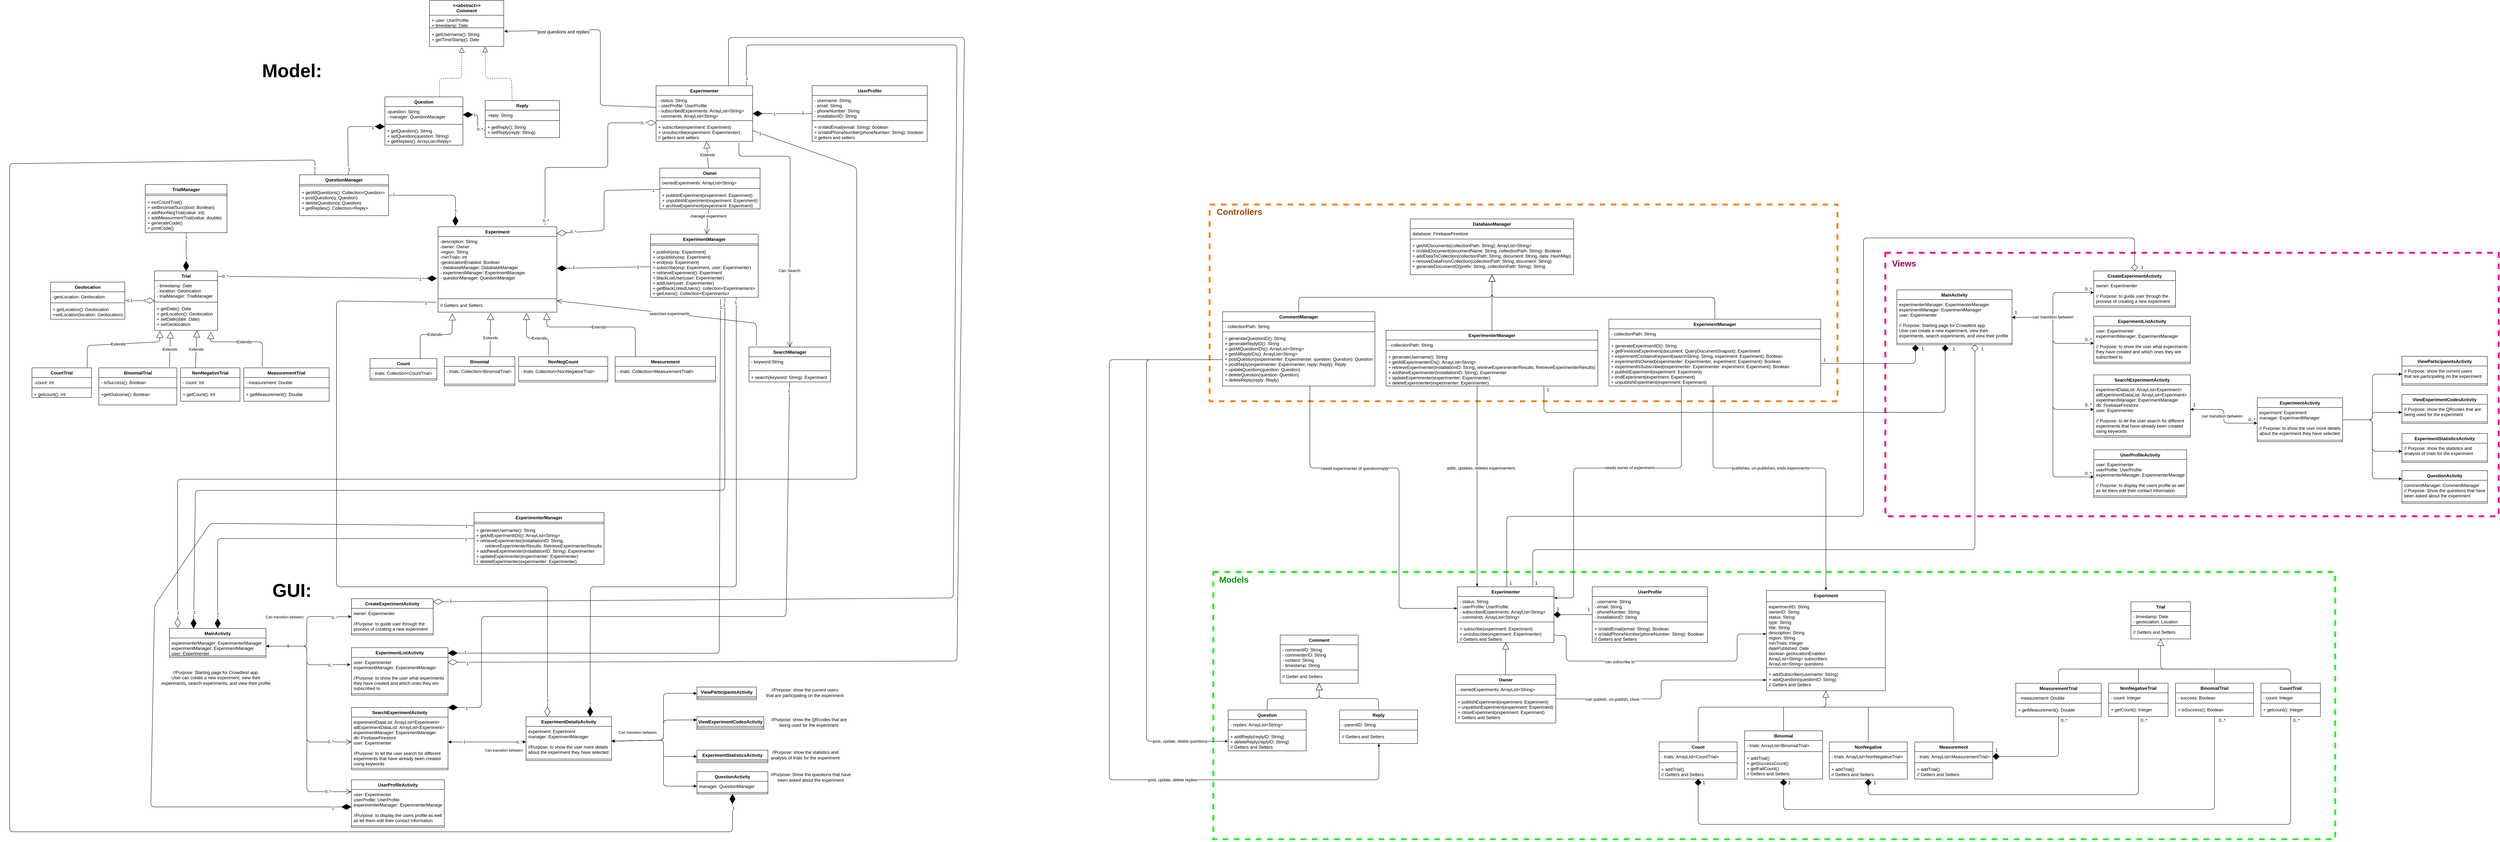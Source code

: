 <mxfile version="14.4.9" type="github">
  <diagram id="rsgUYqqYD4AogLCx72Eq" name="Page-1">
    <mxGraphModel dx="3527" dy="1973" grid="1" gridSize="10" guides="1" tooltips="1" connect="1" arrows="1" fold="1" page="1" pageScale="1" pageWidth="827" pageHeight="1169" math="0" shadow="0">
      <root>
        <mxCell id="0" />
        <mxCell id="1" parent="0" />
        <mxCell id="Z6YJoc_P9l3Sfv1ZH5nd-350" value="" style="rounded=0;whiteSpace=wrap;html=1;dashed=1;strokeWidth=5;fillColor=none;strokeColor=#FF0080;" parent="1" vertex="1">
          <mxGeometry x="5479" y="1830" width="1651" height="710" as="geometry" />
        </mxCell>
        <mxCell id="Z6YJoc_P9l3Sfv1ZH5nd-1" value="" style="rounded=0;whiteSpace=wrap;html=1;dashed=1;strokeWidth=5;fillColor=none;strokeColor=#FF8000;" parent="1" vertex="1">
          <mxGeometry x="3660" y="1700" width="1690" height="530" as="geometry" />
        </mxCell>
        <mxCell id="Z6YJoc_P9l3Sfv1ZH5nd-2" value="" style="rounded=0;whiteSpace=wrap;html=1;dashed=1;strokeWidth=5;fillColor=none;strokeColor=#00FF00;" parent="1" vertex="1">
          <mxGeometry x="3670" y="2690" width="3020" height="720" as="geometry" />
        </mxCell>
        <mxCell id="Z6YJoc_P9l3Sfv1ZH5nd-218" value="" style="edgeStyle=orthogonalEdgeStyle;rounded=1;orthogonalLoop=1;jettySize=auto;html=1;startArrow=none;startFill=0;startSize=16;endArrow=block;endFill=0;endSize=16;targetPerimeterSpacing=16;entryX=0.5;entryY=1;entryDx=0;entryDy=0;entryPerimeter=0;" parent="1" source="Z6YJoc_P9l3Sfv1ZH5nd-219" target="Z6YJoc_P9l3Sfv1ZH5nd-299" edge="1">
          <mxGeometry relative="1" as="geometry" />
        </mxCell>
        <mxCell id="Z6YJoc_P9l3Sfv1ZH5nd-219" value="Question" style="swimlane;fontStyle=1;align=center;verticalAlign=top;childLayout=stackLayout;horizontal=1;startSize=26;horizontalStack=0;resizeParent=1;resizeParentMax=0;resizeLast=0;collapsible=1;marginBottom=0;" parent="1" vertex="1">
          <mxGeometry x="3710" y="3062" width="210" height="110" as="geometry" />
        </mxCell>
        <mxCell id="Z6YJoc_P9l3Sfv1ZH5nd-220" value="- replies: ArrayList&lt;String&gt;" style="text;strokeColor=none;fillColor=none;align=left;verticalAlign=top;spacingLeft=4;spacingRight=4;overflow=hidden;rotatable=0;points=[[0,0.5],[1,0.5]];portConstraint=eastwest;" parent="Z6YJoc_P9l3Sfv1ZH5nd-219" vertex="1">
          <mxGeometry y="26" width="210" height="24" as="geometry" />
        </mxCell>
        <mxCell id="Z6YJoc_P9l3Sfv1ZH5nd-221" value="" style="line;strokeWidth=1;fillColor=none;align=left;verticalAlign=middle;spacingTop=-1;spacingLeft=3;spacingRight=3;rotatable=0;labelPosition=right;points=[];portConstraint=eastwest;" parent="Z6YJoc_P9l3Sfv1ZH5nd-219" vertex="1">
          <mxGeometry y="50" width="210" height="8" as="geometry" />
        </mxCell>
        <mxCell id="Z6YJoc_P9l3Sfv1ZH5nd-222" value="+ addReply(replyID: String)&#xa;+ deleteReply(replyID: String)&#xa;// Getters and Setters" style="text;strokeColor=none;fillColor=none;align=left;verticalAlign=top;spacingLeft=4;spacingRight=4;overflow=hidden;rotatable=0;points=[[0,0.5],[1,0.5]];portConstraint=eastwest;" parent="Z6YJoc_P9l3Sfv1ZH5nd-219" vertex="1">
          <mxGeometry y="58" width="210" height="52" as="geometry" />
        </mxCell>
        <mxCell id="Z6YJoc_P9l3Sfv1ZH5nd-223" value="" style="group" parent="1" vertex="1" connectable="0">
          <mxGeometry x="4322" y="2967" width="270" height="136" as="geometry" />
        </mxCell>
        <mxCell id="Z6YJoc_P9l3Sfv1ZH5nd-224" value="Owner" style="swimlane;fontStyle=1;align=center;verticalAlign=top;childLayout=stackLayout;horizontal=1;startSize=26;horizontalStack=0;resizeParent=1;resizeParentMax=0;resizeLast=0;collapsible=1;marginBottom=0;" parent="Z6YJoc_P9l3Sfv1ZH5nd-223" vertex="1">
          <mxGeometry width="270" height="130.004" as="geometry" />
        </mxCell>
        <mxCell id="Z6YJoc_P9l3Sfv1ZH5nd-225" value="- ownedExperiments: ArrayList&lt;String&gt;" style="text;strokeColor=none;fillColor=none;align=left;verticalAlign=top;spacingLeft=4;spacingRight=4;overflow=hidden;rotatable=0;points=[[0,0.5],[1,0.5]];portConstraint=eastwest;" parent="Z6YJoc_P9l3Sfv1ZH5nd-224" vertex="1">
          <mxGeometry y="26" width="270" height="24" as="geometry" />
        </mxCell>
        <mxCell id="Z6YJoc_P9l3Sfv1ZH5nd-226" value="" style="line;strokeWidth=1;fillColor=none;align=left;verticalAlign=middle;spacingTop=-1;spacingLeft=3;spacingRight=3;rotatable=0;labelPosition=right;points=[];portConstraint=eastwest;" parent="Z6YJoc_P9l3Sfv1ZH5nd-224" vertex="1">
          <mxGeometry y="50" width="270" height="9.544" as="geometry" />
        </mxCell>
        <mxCell id="Z6YJoc_P9l3Sfv1ZH5nd-227" value="+ publishExperiment(experiment: Experiment)&#xa;+ unpublishExperiment(experiment: Experiment)&#xa;+ closeExperiment(experiment: Experiment)&#xa;// Getters and Setters" style="text;strokeColor=none;fillColor=none;align=left;verticalAlign=top;spacingLeft=4;spacingRight=4;overflow=hidden;rotatable=0;points=[[0,0.5],[1,0.5]];portConstraint=eastwest;" parent="Z6YJoc_P9l3Sfv1ZH5nd-224" vertex="1">
          <mxGeometry y="59.544" width="270" height="70.46" as="geometry" />
        </mxCell>
        <mxCell id="Z6YJoc_P9l3Sfv1ZH5nd-228" value="MeasurementTrial" style="swimlane;fontStyle=1;align=center;verticalAlign=top;childLayout=stackLayout;horizontal=1;startSize=26;horizontalStack=0;resizeParent=1;resizeParentMax=0;resizeLast=0;collapsible=1;marginBottom=0;" parent="1" vertex="1">
          <mxGeometry x="5830" y="2990" width="230" height="90" as="geometry" />
        </mxCell>
        <mxCell id="Z6YJoc_P9l3Sfv1ZH5nd-229" value="- measurement: Double" style="text;strokeColor=none;fillColor=none;align=left;verticalAlign=top;spacingLeft=4;spacingRight=4;overflow=hidden;rotatable=0;points=[[0,0.5],[1,0.5]];portConstraint=eastwest;" parent="Z6YJoc_P9l3Sfv1ZH5nd-228" vertex="1">
          <mxGeometry y="26" width="230" height="24" as="geometry" />
        </mxCell>
        <mxCell id="Z6YJoc_P9l3Sfv1ZH5nd-230" value="" style="line;strokeWidth=1;fillColor=none;align=left;verticalAlign=middle;spacingTop=-1;spacingLeft=3;spacingRight=3;rotatable=0;labelPosition=right;points=[];portConstraint=eastwest;" parent="Z6YJoc_P9l3Sfv1ZH5nd-228" vertex="1">
          <mxGeometry y="50" width="230" height="8" as="geometry" />
        </mxCell>
        <mxCell id="Z6YJoc_P9l3Sfv1ZH5nd-231" value="+ getMeasurement(): Double" style="text;strokeColor=none;fillColor=none;align=left;verticalAlign=top;spacingLeft=4;spacingRight=4;overflow=hidden;rotatable=0;points=[[0,0.5],[1,0.5]];portConstraint=eastwest;" parent="Z6YJoc_P9l3Sfv1ZH5nd-228" vertex="1">
          <mxGeometry y="58" width="230" height="32" as="geometry" />
        </mxCell>
        <mxCell id="Z6YJoc_P9l3Sfv1ZH5nd-232" value="NonNegativeTrial" style="swimlane;fontStyle=1;align=center;verticalAlign=top;childLayout=stackLayout;horizontal=1;startSize=26;horizontalStack=0;resizeParent=1;resizeParentMax=0;resizeLast=0;collapsible=1;marginBottom=0;" parent="1" vertex="1">
          <mxGeometry x="6080" y="2989.58" width="160" height="90" as="geometry" />
        </mxCell>
        <mxCell id="Z6YJoc_P9l3Sfv1ZH5nd-233" value="- count: Integer" style="text;strokeColor=none;fillColor=none;align=left;verticalAlign=top;spacingLeft=4;spacingRight=4;overflow=hidden;rotatable=0;points=[[0,0.5],[1,0.5]];portConstraint=eastwest;" parent="Z6YJoc_P9l3Sfv1ZH5nd-232" vertex="1">
          <mxGeometry y="26" width="160" height="24" as="geometry" />
        </mxCell>
        <mxCell id="Z6YJoc_P9l3Sfv1ZH5nd-234" value="" style="line;strokeWidth=1;fillColor=none;align=left;verticalAlign=middle;spacingTop=-1;spacingLeft=3;spacingRight=3;rotatable=0;labelPosition=right;points=[];portConstraint=eastwest;" parent="Z6YJoc_P9l3Sfv1ZH5nd-232" vertex="1">
          <mxGeometry y="50" width="160" height="8" as="geometry" />
        </mxCell>
        <mxCell id="Z6YJoc_P9l3Sfv1ZH5nd-235" value="+ getCount(): Integer" style="text;strokeColor=none;fillColor=none;align=left;verticalAlign=top;spacingLeft=4;spacingRight=4;overflow=hidden;rotatable=0;points=[[0,0.5],[1,0.5]];portConstraint=eastwest;" parent="Z6YJoc_P9l3Sfv1ZH5nd-232" vertex="1">
          <mxGeometry y="58" width="160" height="32" as="geometry" />
        </mxCell>
        <mxCell id="Z6YJoc_P9l3Sfv1ZH5nd-236" value="BinomialTrial" style="swimlane;fontStyle=1;align=center;verticalAlign=top;childLayout=stackLayout;horizontal=1;startSize=26;horizontalStack=0;resizeParent=1;resizeParentMax=0;resizeLast=0;collapsible=1;marginBottom=0;" parent="1" vertex="1">
          <mxGeometry x="6260" y="2989.58" width="210" height="90" as="geometry" />
        </mxCell>
        <mxCell id="Z6YJoc_P9l3Sfv1ZH5nd-237" value="- success: Boolean" style="text;strokeColor=none;fillColor=none;align=left;verticalAlign=top;spacingLeft=4;spacingRight=4;overflow=hidden;rotatable=0;points=[[0,0.5],[1,0.5]];portConstraint=eastwest;" parent="Z6YJoc_P9l3Sfv1ZH5nd-236" vertex="1">
          <mxGeometry y="26" width="210" height="24" as="geometry" />
        </mxCell>
        <mxCell id="Z6YJoc_P9l3Sfv1ZH5nd-238" value="" style="line;strokeWidth=1;fillColor=none;align=left;verticalAlign=middle;spacingTop=-1;spacingLeft=3;spacingRight=3;rotatable=0;labelPosition=right;points=[];portConstraint=eastwest;" parent="Z6YJoc_P9l3Sfv1ZH5nd-236" vertex="1">
          <mxGeometry y="50" width="210" height="8" as="geometry" />
        </mxCell>
        <mxCell id="Z6YJoc_P9l3Sfv1ZH5nd-239" value="+ isSuccess(): Boolean" style="text;strokeColor=none;fillColor=none;align=left;verticalAlign=top;spacingLeft=4;spacingRight=4;overflow=hidden;rotatable=0;points=[[0,0.5],[1,0.5]];portConstraint=eastwest;" parent="Z6YJoc_P9l3Sfv1ZH5nd-236" vertex="1">
          <mxGeometry y="58" width="210" height="32" as="geometry" />
        </mxCell>
        <mxCell id="Z6YJoc_P9l3Sfv1ZH5nd-240" value="CountTrial" style="swimlane;fontStyle=1;align=center;verticalAlign=top;childLayout=stackLayout;horizontal=1;startSize=26;horizontalStack=0;resizeParent=1;resizeParentMax=0;resizeLast=0;collapsible=1;marginBottom=0;" parent="1" vertex="1">
          <mxGeometry x="6490" y="2989.58" width="160" height="90" as="geometry" />
        </mxCell>
        <mxCell id="Z6YJoc_P9l3Sfv1ZH5nd-241" value="- count: Integer" style="text;strokeColor=none;fillColor=none;align=left;verticalAlign=top;spacingLeft=4;spacingRight=4;overflow=hidden;rotatable=0;points=[[0,0.5],[1,0.5]];portConstraint=eastwest;" parent="Z6YJoc_P9l3Sfv1ZH5nd-240" vertex="1">
          <mxGeometry y="26" width="160" height="24" as="geometry" />
        </mxCell>
        <mxCell id="Z6YJoc_P9l3Sfv1ZH5nd-242" value="" style="line;strokeWidth=1;fillColor=none;align=left;verticalAlign=middle;spacingTop=-1;spacingLeft=3;spacingRight=3;rotatable=0;labelPosition=right;points=[];portConstraint=eastwest;" parent="Z6YJoc_P9l3Sfv1ZH5nd-240" vertex="1">
          <mxGeometry y="50" width="160" height="8" as="geometry" />
        </mxCell>
        <mxCell id="Z6YJoc_P9l3Sfv1ZH5nd-243" value="+ getcount(): Integer" style="text;strokeColor=none;fillColor=none;align=left;verticalAlign=top;spacingLeft=4;spacingRight=4;overflow=hidden;rotatable=0;points=[[0,0.5],[1,0.5]];portConstraint=eastwest;" parent="Z6YJoc_P9l3Sfv1ZH5nd-240" vertex="1">
          <mxGeometry y="58" width="160" height="32" as="geometry" />
        </mxCell>
        <mxCell id="Z6YJoc_P9l3Sfv1ZH5nd-244" style="edgeStyle=orthogonalEdgeStyle;rounded=1;orthogonalLoop=1;jettySize=auto;html=1;entryX=0.5;entryY=1;entryDx=0;entryDy=0;startArrow=none;startFill=0;startSize=16;endArrow=block;endFill=0;endSize=16;targetPerimeterSpacing=16;" parent="1" source="Z6YJoc_P9l3Sfv1ZH5nd-245" target="Z6YJoc_P9l3Sfv1ZH5nd-296" edge="1">
          <mxGeometry relative="1" as="geometry" />
        </mxCell>
        <mxCell id="Z6YJoc_P9l3Sfv1ZH5nd-245" value="Reply" style="swimlane;fontStyle=1;align=center;verticalAlign=top;childLayout=stackLayout;horizontal=1;startSize=26;horizontalStack=0;resizeParent=1;resizeParentMax=0;resizeLast=0;collapsible=1;marginBottom=0;" parent="1" vertex="1">
          <mxGeometry x="4010" y="3062" width="210" height="90" as="geometry" />
        </mxCell>
        <mxCell id="Z6YJoc_P9l3Sfv1ZH5nd-246" value="- parentID: String" style="text;strokeColor=none;fillColor=none;align=left;verticalAlign=top;spacingLeft=4;spacingRight=4;overflow=hidden;rotatable=0;points=[[0,0.5],[1,0.5]];portConstraint=eastwest;" parent="Z6YJoc_P9l3Sfv1ZH5nd-245" vertex="1">
          <mxGeometry y="26" width="210" height="24" as="geometry" />
        </mxCell>
        <mxCell id="Z6YJoc_P9l3Sfv1ZH5nd-247" value="" style="line;strokeWidth=1;fillColor=none;align=left;verticalAlign=middle;spacingTop=-1;spacingLeft=3;spacingRight=3;rotatable=0;labelPosition=right;points=[];portConstraint=eastwest;" parent="Z6YJoc_P9l3Sfv1ZH5nd-245" vertex="1">
          <mxGeometry y="50" width="210" height="8" as="geometry" />
        </mxCell>
        <mxCell id="Z6YJoc_P9l3Sfv1ZH5nd-248" value="// Getters and Setters" style="text;strokeColor=none;fillColor=none;align=left;verticalAlign=top;spacingLeft=4;spacingRight=4;overflow=hidden;rotatable=0;points=[[0,0.5],[1,0.5]];portConstraint=eastwest;" parent="Z6YJoc_P9l3Sfv1ZH5nd-245" vertex="1">
          <mxGeometry y="58" width="210" height="32" as="geometry" />
        </mxCell>
        <mxCell id="Z6YJoc_P9l3Sfv1ZH5nd-249" value="" style="edgeStyle=orthogonalEdgeStyle;rounded=1;orthogonalLoop=1;jettySize=auto;html=1;startArrow=none;startFill=0;startSize=16;endArrow=block;endFill=0;endSize=16;targetPerimeterSpacing=16;entryX=0.5;entryY=1;entryDx=0;entryDy=0;exitX=0.5;exitY=0;exitDx=0;exitDy=0;" parent="1" source="Z6YJoc_P9l3Sfv1ZH5nd-254" target="Z6YJoc_P9l3Sfv1ZH5nd-300" edge="1">
          <mxGeometry relative="1" as="geometry">
            <Array as="points">
              <mxPoint x="3900" y="1950" />
              <mxPoint x="4420" y="1950" />
            </Array>
          </mxGeometry>
        </mxCell>
        <mxCell id="Z6YJoc_P9l3Sfv1ZH5nd-250" style="edgeStyle=orthogonalEdgeStyle;rounded=1;orthogonalLoop=1;jettySize=auto;html=1;startArrow=none;startFill=0;startSize=6;endArrow=classicThin;endFill=1;endSize=6;targetPerimeterSpacing=0;exitX=0;exitY=0.5;exitDx=0;exitDy=0;entryX=0;entryY=0.5;entryDx=0;entryDy=0;" parent="1" source="Z6YJoc_P9l3Sfv1ZH5nd-257" target="Z6YJoc_P9l3Sfv1ZH5nd-222" edge="1">
          <mxGeometry relative="1" as="geometry">
            <mxPoint x="3540" y="2421" as="sourcePoint" />
            <mxPoint x="3710" y="3120" as="targetPoint" />
            <Array as="points">
              <mxPoint x="3490" y="2118" />
              <mxPoint x="3490" y="3146" />
            </Array>
          </mxGeometry>
        </mxCell>
        <mxCell id="Z6YJoc_P9l3Sfv1ZH5nd-251" value="post, update, delete questions" style="edgeLabel;html=1;align=center;verticalAlign=middle;resizable=0;points=[];" parent="Z6YJoc_P9l3Sfv1ZH5nd-250" vertex="1" connectable="0">
          <mxGeometry x="0.617" y="-2" relative="1" as="geometry">
            <mxPoint x="91.97" y="57.79" as="offset" />
          </mxGeometry>
        </mxCell>
        <mxCell id="Z6YJoc_P9l3Sfv1ZH5nd-252" style="edgeStyle=orthogonalEdgeStyle;rounded=1;orthogonalLoop=1;jettySize=auto;html=1;entryX=0;entryY=0.5;entryDx=0;entryDy=0;startArrow=none;startFill=0;startSize=6;endArrow=classicThin;endFill=1;endSize=6;targetPerimeterSpacing=0;" parent="1" source="Z6YJoc_P9l3Sfv1ZH5nd-254" target="Z6YJoc_P9l3Sfv1ZH5nd-289" edge="1">
          <mxGeometry relative="1" as="geometry">
            <Array as="points">
              <mxPoint x="3930" y="2410" />
              <mxPoint x="4170" y="2410" />
              <mxPoint x="4170" y="2788" />
            </Array>
          </mxGeometry>
        </mxCell>
        <mxCell id="Z6YJoc_P9l3Sfv1ZH5nd-253" value="needs experimenter of question/reply" style="edgeLabel;html=1;align=center;verticalAlign=middle;resizable=0;points=[];" parent="Z6YJoc_P9l3Sfv1ZH5nd-252" vertex="1" connectable="0">
          <mxGeometry x="-0.005" relative="1" as="geometry">
            <mxPoint x="-120.0" y="-34" as="offset" />
          </mxGeometry>
        </mxCell>
        <mxCell id="Z6YJoc_P9l3Sfv1ZH5nd-254" value="CommentManager" style="swimlane;fontStyle=1;align=center;verticalAlign=top;childLayout=stackLayout;horizontal=1;startSize=26;horizontalStack=0;resizeParent=1;resizeParentMax=0;resizeLast=0;collapsible=1;marginBottom=0;" parent="1" vertex="1">
          <mxGeometry x="3695" y="1989" width="410" height="200" as="geometry" />
        </mxCell>
        <mxCell id="Z6YJoc_P9l3Sfv1ZH5nd-255" value="- collectionPath: String" style="text;strokeColor=none;fillColor=none;align=left;verticalAlign=top;spacingLeft=4;spacingRight=4;overflow=hidden;rotatable=0;points=[[0,0.5],[1,0.5]];portConstraint=eastwest;" parent="Z6YJoc_P9l3Sfv1ZH5nd-254" vertex="1">
          <mxGeometry y="26" width="410" height="24" as="geometry" />
        </mxCell>
        <mxCell id="Z6YJoc_P9l3Sfv1ZH5nd-256" value="" style="line;strokeWidth=1;fillColor=none;align=left;verticalAlign=middle;spacingTop=-1;spacingLeft=3;spacingRight=3;rotatable=0;labelPosition=right;points=[];portConstraint=eastwest;" parent="Z6YJoc_P9l3Sfv1ZH5nd-254" vertex="1">
          <mxGeometry y="50" width="410" height="8" as="geometry" />
        </mxCell>
        <mxCell id="Z6YJoc_P9l3Sfv1ZH5nd-257" value="+ generateQuestionID(): String&#xa;+ generateReplyID(): String&#xa;+ getAllQuestionIDs(): ArrayList&lt;String&gt;&#xa;+ getAllReplyIDs(): ArrayList&lt;String&gt;&#xa;+ postQuestion(experimenter: Experimenter, question: Question): Question&#xa;+ postReply(experimenter: Experimenter, reply: Reply): Reply&#xa;+ updateQuestion(question: Question)&#xa;+ deleteQuestion(question: Question)&#xa;+ deleteReply(reply: Reply)" style="text;strokeColor=none;fillColor=none;align=left;verticalAlign=top;spacingLeft=4;spacingRight=4;overflow=hidden;rotatable=0;points=[[0,0.5],[1,0.5]];portConstraint=eastwest;" parent="Z6YJoc_P9l3Sfv1ZH5nd-254" vertex="1">
          <mxGeometry y="58" width="410" height="142" as="geometry" />
        </mxCell>
        <mxCell id="Z6YJoc_P9l3Sfv1ZH5nd-258" style="edgeStyle=orthogonalEdgeStyle;rounded=1;orthogonalLoop=1;jettySize=auto;html=1;entryX=0.5;entryY=1;entryDx=0;entryDy=0;startArrow=none;startFill=0;startSize=16;endArrow=block;endFill=0;endSize=16;targetPerimeterSpacing=16;exitX=0.5;exitY=0;exitDx=0;exitDy=0;" parent="1" source="Z6YJoc_P9l3Sfv1ZH5nd-263" target="Z6YJoc_P9l3Sfv1ZH5nd-300" edge="1">
          <mxGeometry relative="1" as="geometry">
            <Array as="points">
              <mxPoint x="5020" y="1950" />
              <mxPoint x="4420" y="1950" />
            </Array>
          </mxGeometry>
        </mxCell>
        <mxCell id="Z6YJoc_P9l3Sfv1ZH5nd-259" style="edgeStyle=orthogonalEdgeStyle;rounded=1;orthogonalLoop=1;jettySize=auto;html=1;entryX=0.5;entryY=0;entryDx=0;entryDy=0;startArrow=none;startFill=0;startSize=6;endArrow=classicThin;endFill=1;endSize=6;targetPerimeterSpacing=0;" parent="1" source="Z6YJoc_P9l3Sfv1ZH5nd-263" target="Z6YJoc_P9l3Sfv1ZH5nd-306" edge="1">
          <mxGeometry relative="1" as="geometry">
            <Array as="points">
              <mxPoint x="5015" y="2410" />
              <mxPoint x="5319" y="2410" />
            </Array>
          </mxGeometry>
        </mxCell>
        <mxCell id="Z6YJoc_P9l3Sfv1ZH5nd-260" value="publishes, un-publishes, ends experiments" style="edgeLabel;html=1;align=center;verticalAlign=middle;resizable=0;points=[];" parent="Z6YJoc_P9l3Sfv1ZH5nd-259" vertex="1" connectable="0">
          <mxGeometry x="0.447" y="1" relative="1" as="geometry">
            <mxPoint x="-150" y="-93.33" as="offset" />
          </mxGeometry>
        </mxCell>
        <mxCell id="Z6YJoc_P9l3Sfv1ZH5nd-261" style="edgeStyle=orthogonalEdgeStyle;rounded=1;orthogonalLoop=1;jettySize=auto;html=1;startArrow=none;startFill=0;startSize=6;endArrow=classicThin;endFill=1;endSize=6;targetPerimeterSpacing=0;" parent="1" source="Z6YJoc_P9l3Sfv1ZH5nd-263" target="Z6YJoc_P9l3Sfv1ZH5nd-289" edge="1">
          <mxGeometry relative="1" as="geometry">
            <Array as="points">
              <mxPoint x="4930" y="2410" />
              <mxPoint x="4640" y="2410" />
              <mxPoint x="4640" y="2760" />
            </Array>
          </mxGeometry>
        </mxCell>
        <mxCell id="Z6YJoc_P9l3Sfv1ZH5nd-262" value="needs owner of experiment" style="edgeLabel;html=1;align=center;verticalAlign=middle;resizable=0;points=[];" parent="Z6YJoc_P9l3Sfv1ZH5nd-261" vertex="1" connectable="0">
          <mxGeometry x="-0.146" y="-2" relative="1" as="geometry">
            <mxPoint x="29" y="1" as="offset" />
          </mxGeometry>
        </mxCell>
        <mxCell id="Z6YJoc_P9l3Sfv1ZH5nd-263" value="ExperimentManager" style="swimlane;fontStyle=1;align=center;verticalAlign=top;childLayout=stackLayout;horizontal=1;startSize=26;horizontalStack=0;resizeParent=1;resizeParentMax=0;resizeLast=0;collapsible=1;marginBottom=0;" parent="1" vertex="1">
          <mxGeometry x="4735" y="2009" width="570" height="180" as="geometry" />
        </mxCell>
        <mxCell id="Z6YJoc_P9l3Sfv1ZH5nd-264" value="- collectionPath: String" style="text;strokeColor=none;fillColor=none;align=left;verticalAlign=top;spacingLeft=4;spacingRight=4;overflow=hidden;rotatable=0;points=[[0,0.5],[1,0.5]];portConstraint=eastwest;" parent="Z6YJoc_P9l3Sfv1ZH5nd-263" vertex="1">
          <mxGeometry y="26" width="570" height="24" as="geometry" />
        </mxCell>
        <mxCell id="Z6YJoc_P9l3Sfv1ZH5nd-265" value="" style="line;strokeWidth=1;fillColor=none;align=left;verticalAlign=middle;spacingTop=-1;spacingLeft=3;spacingRight=3;rotatable=0;labelPosition=right;points=[];portConstraint=eastwest;" parent="Z6YJoc_P9l3Sfv1ZH5nd-263" vertex="1">
          <mxGeometry y="50" width="570" height="8" as="geometry" />
        </mxCell>
        <mxCell id="Z6YJoc_P9l3Sfv1ZH5nd-266" value="+ generateExperimentID(): String&#xa;+ getFirestoreExperiment(document: QueryDocumentSnapsot): Experiment&#xa;+ experimentContainsKeyword(searchString: String, experiment: Experiment): Boolean&#xa;+ experimentIsOwned(experimenter: Experimenter, experiment: Experiment): Boolean&#xa;+ experimentIsSubscribed(experimenter: Experimenter: experiment: Experiment): Boolean&#xa;+ publishExperiment(experiment: Experiment)&#xa;+ endExperiment(experiment: Experiment)&#xa;+ unpublishExperiment(experiment: Experiment)" style="text;strokeColor=none;fillColor=none;align=left;verticalAlign=top;spacingLeft=4;spacingRight=4;overflow=hidden;rotatable=0;points=[[0,0.5],[1,0.5]];portConstraint=eastwest;" parent="Z6YJoc_P9l3Sfv1ZH5nd-263" vertex="1">
          <mxGeometry y="58" width="570" height="122" as="geometry" />
        </mxCell>
        <mxCell id="Z6YJoc_P9l3Sfv1ZH5nd-267" style="edgeStyle=orthogonalEdgeStyle;rounded=1;orthogonalLoop=1;jettySize=auto;html=1;entryX=0.5;entryY=1;entryDx=0;entryDy=0;startArrow=none;startFill=0;startSize=16;endArrow=block;endFill=0;endSize=16;targetPerimeterSpacing=16;exitX=0.5;exitY=0;exitDx=0;exitDy=0;" parent="1" source="Z6YJoc_P9l3Sfv1ZH5nd-270" target="Z6YJoc_P9l3Sfv1ZH5nd-300" edge="1">
          <mxGeometry relative="1" as="geometry" />
        </mxCell>
        <mxCell id="Z6YJoc_P9l3Sfv1ZH5nd-268" style="edgeStyle=orthogonalEdgeStyle;rounded=1;orthogonalLoop=1;jettySize=auto;html=1;startArrow=none;startFill=0;startSize=6;endArrow=classicThin;endFill=1;endSize=6;targetPerimeterSpacing=0;" parent="1" source="Z6YJoc_P9l3Sfv1ZH5nd-270" target="Z6YJoc_P9l3Sfv1ZH5nd-288" edge="1">
          <mxGeometry relative="1" as="geometry">
            <Array as="points">
              <mxPoint x="4380" y="2650" />
              <mxPoint x="4380" y="2650" />
            </Array>
          </mxGeometry>
        </mxCell>
        <mxCell id="Z6YJoc_P9l3Sfv1ZH5nd-269" value="adds, updates, deletes experimenters" style="edgeLabel;html=1;align=center;verticalAlign=middle;resizable=0;points=[];" parent="Z6YJoc_P9l3Sfv1ZH5nd-268" vertex="1" connectable="0">
          <mxGeometry x="-0.003" y="-1" relative="1" as="geometry">
            <mxPoint x="11.0" y="-49" as="offset" />
          </mxGeometry>
        </mxCell>
        <mxCell id="Z6YJoc_P9l3Sfv1ZH5nd-270" value="ExperimenterManager" style="swimlane;fontStyle=1;align=center;verticalAlign=top;childLayout=stackLayout;horizontal=1;startSize=26;horizontalStack=0;resizeParent=1;resizeParentMax=0;resizeLast=0;collapsible=1;marginBottom=0;" parent="1" vertex="1">
          <mxGeometry x="4135" y="2039" width="570" height="150" as="geometry" />
        </mxCell>
        <mxCell id="Z6YJoc_P9l3Sfv1ZH5nd-271" value="- collectionPath: String" style="text;strokeColor=none;fillColor=none;align=left;verticalAlign=top;spacingLeft=4;spacingRight=4;overflow=hidden;rotatable=0;points=[[0,0.5],[1,0.5]];portConstraint=eastwest;" parent="Z6YJoc_P9l3Sfv1ZH5nd-270" vertex="1">
          <mxGeometry y="26" width="570" height="24" as="geometry" />
        </mxCell>
        <mxCell id="Z6YJoc_P9l3Sfv1ZH5nd-272" value="" style="line;strokeWidth=1;fillColor=none;align=left;verticalAlign=middle;spacingTop=-1;spacingLeft=3;spacingRight=3;rotatable=0;labelPosition=right;points=[];portConstraint=eastwest;" parent="Z6YJoc_P9l3Sfv1ZH5nd-270" vertex="1">
          <mxGeometry y="50" width="570" height="8" as="geometry" />
        </mxCell>
        <mxCell id="Z6YJoc_P9l3Sfv1ZH5nd-273" value="+ generateUsername(): String&#xa;+ getAllExperimenterIDs(): ArrayList&lt;String&gt;&#xa;+ retrieveExperimenter(installationID: String, retrieveExperimenterResults: RetrieveExperimenterResults)&#xa;+ addNewExperimenter(installationID: String): Experimenter&#xa;+ updateExperimenter(experimenter: Experimenter)&#xa;+ deleteExperimenter(experimenter: Experimenter)" style="text;strokeColor=none;fillColor=none;align=left;verticalAlign=top;spacingLeft=4;spacingRight=4;overflow=hidden;rotatable=0;points=[[0,0.5],[1,0.5]];portConstraint=eastwest;" parent="Z6YJoc_P9l3Sfv1ZH5nd-270" vertex="1">
          <mxGeometry y="58" width="570" height="92" as="geometry" />
        </mxCell>
        <mxCell id="Z6YJoc_P9l3Sfv1ZH5nd-274" value="" style="endArrow=block;endSize=16;endFill=0;html=1;exitX=0.5;exitY=0;exitDx=0;exitDy=0;entryX=0.5;entryY=1;entryDx=0;entryDy=0;" parent="1" source="Z6YJoc_P9l3Sfv1ZH5nd-240" target="Z6YJoc_P9l3Sfv1ZH5nd-275" edge="1">
          <mxGeometry width="160" relative="1" as="geometry">
            <mxPoint x="5830" y="3029.58" as="sourcePoint" />
            <mxPoint x="6210" y="2921.58" as="targetPoint" />
            <Array as="points">
              <mxPoint x="6570" y="2951.42" />
              <mxPoint x="6220" y="2951.58" />
            </Array>
          </mxGeometry>
        </mxCell>
        <mxCell id="Z6YJoc_P9l3Sfv1ZH5nd-275" value="Trial" style="swimlane;fontStyle=1;align=center;verticalAlign=top;childLayout=stackLayout;horizontal=1;startSize=26;horizontalStack=0;resizeParent=1;resizeParentMax=0;resizeLast=0;collapsible=1;marginBottom=0;" parent="1" vertex="1">
          <mxGeometry x="6140" y="2770.42" width="160" height="100" as="geometry" />
        </mxCell>
        <mxCell id="Z6YJoc_P9l3Sfv1ZH5nd-276" value="- timestamp: Date&#xa;- geolocation: Location" style="text;strokeColor=none;fillColor=none;align=left;verticalAlign=top;spacingLeft=4;spacingRight=4;overflow=hidden;rotatable=0;points=[[0,0.5],[1,0.5]];portConstraint=eastwest;" parent="Z6YJoc_P9l3Sfv1ZH5nd-275" vertex="1">
          <mxGeometry y="26" width="160" height="34" as="geometry" />
        </mxCell>
        <mxCell id="Z6YJoc_P9l3Sfv1ZH5nd-277" value="" style="line;strokeWidth=1;fillColor=none;align=left;verticalAlign=middle;spacingTop=-1;spacingLeft=3;spacingRight=3;rotatable=0;labelPosition=right;points=[];portConstraint=eastwest;" parent="Z6YJoc_P9l3Sfv1ZH5nd-275" vertex="1">
          <mxGeometry y="60" width="160" height="8" as="geometry" />
        </mxCell>
        <mxCell id="Z6YJoc_P9l3Sfv1ZH5nd-278" value="// Getters and Setters" style="text;strokeColor=none;fillColor=none;align=left;verticalAlign=top;spacingLeft=4;spacingRight=4;overflow=hidden;rotatable=0;points=[[0,0.5],[1,0.5]];portConstraint=eastwest;" parent="Z6YJoc_P9l3Sfv1ZH5nd-275" vertex="1">
          <mxGeometry y="68" width="160" height="32" as="geometry" />
        </mxCell>
        <mxCell id="Z6YJoc_P9l3Sfv1ZH5nd-279" value="" style="endArrow=none;endSize=16;endFill=0;html=1;exitX=0.5;exitY=0;exitDx=0;exitDy=0;" parent="1" source="Z6YJoc_P9l3Sfv1ZH5nd-236" edge="1">
          <mxGeometry width="160" relative="1" as="geometry">
            <mxPoint x="6080" y="2971.58" as="sourcePoint" />
            <mxPoint x="6365" y="2951.42" as="targetPoint" />
            <Array as="points">
              <mxPoint x="6365" y="2951.42" />
            </Array>
          </mxGeometry>
        </mxCell>
        <mxCell id="Z6YJoc_P9l3Sfv1ZH5nd-280" value="" style="endArrow=none;endSize=16;endFill=0;html=1;exitX=0.5;exitY=0;exitDx=0;exitDy=0;" parent="1" source="Z6YJoc_P9l3Sfv1ZH5nd-228" edge="1">
          <mxGeometry width="160" relative="1" as="geometry">
            <mxPoint x="5955" y="2999.58" as="sourcePoint" />
            <mxPoint x="6010" y="2951.58" as="targetPoint" />
            <Array as="points">
              <mxPoint x="5945" y="2951.42" />
              <mxPoint x="6347" y="2951.58" />
              <mxPoint x="6080" y="2951.58" />
            </Array>
          </mxGeometry>
        </mxCell>
        <mxCell id="Z6YJoc_P9l3Sfv1ZH5nd-281" value="" style="endArrow=none;endSize=16;endFill=0;html=1;exitX=0.5;exitY=0;exitDx=0;exitDy=0;" parent="1" source="Z6YJoc_P9l3Sfv1ZH5nd-232" edge="1">
          <mxGeometry width="160" relative="1" as="geometry">
            <mxPoint x="5955" y="2999.58" as="sourcePoint" />
            <mxPoint x="6160" y="2951.42" as="targetPoint" />
            <Array as="points">
              <mxPoint x="6160" y="2971.42" />
            </Array>
          </mxGeometry>
        </mxCell>
        <mxCell id="Z6YJoc_P9l3Sfv1ZH5nd-282" value="" style="edgeStyle=orthogonalEdgeStyle;rounded=1;orthogonalLoop=1;jettySize=auto;html=1;endArrow=block;endFill=0;endSize=16;" parent="1" source="Z6YJoc_P9l3Sfv1ZH5nd-224" target="Z6YJoc_P9l3Sfv1ZH5nd-288" edge="1">
          <mxGeometry relative="1" as="geometry" />
        </mxCell>
        <mxCell id="Z6YJoc_P9l3Sfv1ZH5nd-283" value="" style="edgeStyle=orthogonalEdgeStyle;rounded=1;orthogonalLoop=1;jettySize=auto;html=1;endArrow=none;endFill=0;endSize=16;startArrow=diamond;startFill=1;startSize=16;" parent="1" source="Z6YJoc_P9l3Sfv1ZH5nd-288" target="Z6YJoc_P9l3Sfv1ZH5nd-292" edge="1">
          <mxGeometry relative="1" as="geometry" />
        </mxCell>
        <mxCell id="Z6YJoc_P9l3Sfv1ZH5nd-286" style="edgeStyle=orthogonalEdgeStyle;rounded=1;orthogonalLoop=1;jettySize=auto;html=1;startArrow=none;startFill=0;startSize=6;endArrow=classicThin;endFill=1;endSize=6;targetPerimeterSpacing=0;exitX=1;exitY=0.5;exitDx=0;exitDy=0;entryX=0;entryY=0.5;entryDx=0;entryDy=0;" parent="1" source="Z6YJoc_P9l3Sfv1ZH5nd-291" target="Z6YJoc_P9l3Sfv1ZH5nd-307" edge="1">
          <mxGeometry relative="1" as="geometry">
            <Array as="points">
              <mxPoint x="4587" y="2861" />
              <mxPoint x="4620" y="2861" />
              <mxPoint x="4620" y="2930" />
              <mxPoint x="5080" y="2930" />
              <mxPoint x="5080" y="2857" />
            </Array>
          </mxGeometry>
        </mxCell>
        <mxCell id="Z6YJoc_P9l3Sfv1ZH5nd-287" value="can subscribe to" style="edgeLabel;html=1;align=center;verticalAlign=middle;resizable=0;points=[];" parent="Z6YJoc_P9l3Sfv1ZH5nd-286" vertex="1" connectable="0">
          <mxGeometry x="-0.15" relative="1" as="geometry">
            <mxPoint x="-54.33" y="1.97" as="offset" />
          </mxGeometry>
        </mxCell>
        <mxCell id="Z6YJoc_P9l3Sfv1ZH5nd-288" value="Experimenter" style="swimlane;fontStyle=1;align=center;verticalAlign=top;childLayout=stackLayout;horizontal=1;startSize=26;horizontalStack=0;resizeParent=1;resizeParentMax=0;resizeLast=0;collapsible=1;marginBottom=0;" parent="1" vertex="1">
          <mxGeometry x="4327" y="2730" width="260" height="150.004" as="geometry" />
        </mxCell>
        <mxCell id="Z6YJoc_P9l3Sfv1ZH5nd-289" value="- status: String&#xa;- userProfile: UserProfile&#xa;- subscribedExperiments: ArrayList&lt;String&gt;&#xa;- comments: ArrayList&lt;String&gt;" style="text;strokeColor=none;fillColor=none;align=left;verticalAlign=top;spacingLeft=4;spacingRight=4;overflow=hidden;rotatable=0;points=[[0,0.5],[1,0.5]];portConstraint=eastwest;" parent="Z6YJoc_P9l3Sfv1ZH5nd-288" vertex="1">
          <mxGeometry y="26" width="260" height="64" as="geometry" />
        </mxCell>
        <mxCell id="Z6YJoc_P9l3Sfv1ZH5nd-290" value="" style="line;strokeWidth=1;fillColor=none;align=left;verticalAlign=middle;spacingTop=-1;spacingLeft=3;spacingRight=3;rotatable=0;labelPosition=right;points=[];portConstraint=eastwest;" parent="Z6YJoc_P9l3Sfv1ZH5nd-288" vertex="1">
          <mxGeometry y="90" width="260" height="9.544" as="geometry" />
        </mxCell>
        <mxCell id="Z6YJoc_P9l3Sfv1ZH5nd-291" value="+ subscribe(experiment: Experiment)&#xa;+ unsubscribe(experiment: Experimenter)&#xa;// Getters and Setters" style="text;strokeColor=none;fillColor=none;align=left;verticalAlign=top;spacingLeft=4;spacingRight=4;overflow=hidden;rotatable=0;points=[[0,0.5],[1,0.5]];portConstraint=eastwest;" parent="Z6YJoc_P9l3Sfv1ZH5nd-288" vertex="1">
          <mxGeometry y="99.544" width="260" height="50.46" as="geometry" />
        </mxCell>
        <mxCell id="Z6YJoc_P9l3Sfv1ZH5nd-292" value="UserProfile" style="swimlane;fontStyle=1;align=center;verticalAlign=top;childLayout=stackLayout;horizontal=1;startSize=26;horizontalStack=0;resizeParent=1;resizeParentMax=0;resizeLast=0;collapsible=1;marginBottom=0;" parent="1" vertex="1">
          <mxGeometry x="4690" y="2730" width="310" height="150.004" as="geometry" />
        </mxCell>
        <mxCell id="Z6YJoc_P9l3Sfv1ZH5nd-293" value="- username: String&#xa;- email: String&#xa;- phoneNumber: String&#xa;- installationID: String" style="text;strokeColor=none;fillColor=none;align=left;verticalAlign=top;spacingLeft=4;spacingRight=4;overflow=hidden;rotatable=0;points=[[0,0.5],[1,0.5]];portConstraint=eastwest;" parent="Z6YJoc_P9l3Sfv1ZH5nd-292" vertex="1">
          <mxGeometry y="26" width="310" height="64" as="geometry" />
        </mxCell>
        <mxCell id="Z6YJoc_P9l3Sfv1ZH5nd-294" value="" style="line;strokeWidth=1;fillColor=none;align=left;verticalAlign=middle;spacingTop=-1;spacingLeft=3;spacingRight=3;rotatable=0;labelPosition=right;points=[];portConstraint=eastwest;" parent="Z6YJoc_P9l3Sfv1ZH5nd-292" vertex="1">
          <mxGeometry y="90" width="310" height="9.544" as="geometry" />
        </mxCell>
        <mxCell id="Z6YJoc_P9l3Sfv1ZH5nd-295" value="+ isValidEmail(email: String): Boolean&#xa;+ isValidPhoneNumber(phoneNumber: String): Boolean&#xa;// Getters and Setters" style="text;strokeColor=none;fillColor=none;align=left;verticalAlign=top;spacingLeft=4;spacingRight=4;overflow=hidden;rotatable=0;points=[[0,0.5],[1,0.5]];portConstraint=eastwest;" parent="Z6YJoc_P9l3Sfv1ZH5nd-292" vertex="1">
          <mxGeometry y="99.544" width="310" height="50.46" as="geometry" />
        </mxCell>
        <mxCell id="Z6YJoc_P9l3Sfv1ZH5nd-296" value="Comment" style="swimlane;fontStyle=1;align=center;verticalAlign=top;childLayout=stackLayout;horizontal=1;startSize=26;horizontalStack=0;resizeParent=1;resizeParentMax=0;resizeLast=0;collapsible=1;marginBottom=0;" parent="1" vertex="1">
          <mxGeometry x="3850" y="2860" width="210" height="130" as="geometry" />
        </mxCell>
        <mxCell id="Z6YJoc_P9l3Sfv1ZH5nd-297" value="- commentID: String&#xa;- commenterID: String&#xa;- content: String&#xa;- timestamp: String" style="text;strokeColor=none;fillColor=none;align=left;verticalAlign=top;spacingLeft=4;spacingRight=4;overflow=hidden;rotatable=0;points=[[0,0.5],[1,0.5]];portConstraint=eastwest;" parent="Z6YJoc_P9l3Sfv1ZH5nd-296" vertex="1">
          <mxGeometry y="26" width="210" height="64" as="geometry" />
        </mxCell>
        <mxCell id="Z6YJoc_P9l3Sfv1ZH5nd-298" value="" style="line;strokeWidth=1;fillColor=none;align=left;verticalAlign=middle;spacingTop=-1;spacingLeft=3;spacingRight=3;rotatable=0;labelPosition=right;points=[];portConstraint=eastwest;" parent="Z6YJoc_P9l3Sfv1ZH5nd-296" vertex="1">
          <mxGeometry y="90" width="210" height="8" as="geometry" />
        </mxCell>
        <mxCell id="Z6YJoc_P9l3Sfv1ZH5nd-299" value="// Getter and Setters" style="text;strokeColor=none;fillColor=none;align=left;verticalAlign=top;spacingLeft=4;spacingRight=4;overflow=hidden;rotatable=0;points=[[0,0.5],[1,0.5]];portConstraint=eastwest;" parent="Z6YJoc_P9l3Sfv1ZH5nd-296" vertex="1">
          <mxGeometry y="98" width="210" height="32" as="geometry" />
        </mxCell>
        <mxCell id="Z6YJoc_P9l3Sfv1ZH5nd-300" value="DatabaseManager" style="swimlane;fontStyle=1;align=center;verticalAlign=top;childLayout=stackLayout;horizontal=1;startSize=26;horizontalStack=0;resizeParent=1;resizeParentMax=0;resizeLast=0;collapsible=1;marginBottom=0;" parent="1" vertex="1">
          <mxGeometry x="4200" y="1739" width="440" height="150" as="geometry" />
        </mxCell>
        <mxCell id="Z6YJoc_P9l3Sfv1ZH5nd-301" value="database: FirebaseFirestore" style="text;strokeColor=none;fillColor=none;align=left;verticalAlign=top;spacingLeft=4;spacingRight=4;overflow=hidden;rotatable=0;points=[[0,0.5],[1,0.5]];portConstraint=eastwest;" parent="Z6YJoc_P9l3Sfv1ZH5nd-300" vertex="1">
          <mxGeometry y="26" width="440" height="24" as="geometry" />
        </mxCell>
        <mxCell id="Z6YJoc_P9l3Sfv1ZH5nd-302" value="" style="line;strokeWidth=1;fillColor=none;align=left;verticalAlign=middle;spacingTop=-1;spacingLeft=3;spacingRight=3;rotatable=0;labelPosition=right;points=[];portConstraint=eastwest;" parent="Z6YJoc_P9l3Sfv1ZH5nd-300" vertex="1">
          <mxGeometry y="50" width="440" height="8" as="geometry" />
        </mxCell>
        <mxCell id="Z6YJoc_P9l3Sfv1ZH5nd-303" value="+ getAllDocuments(collectionPath: String): ArrayList&lt;String&gt;&#xa;+ isValidDocument(documentName: String, collectionPath: String): Boolean&#xa;+ addDataToCollection(collectionPath: String, document: String, data: HashMap)&#xa;+ removeDataFromCollection(collectionPath: String, document: String)&#xa;+ generateDocumentID(prefix: String, collectionPath: String): String" style="text;strokeColor=none;fillColor=none;align=left;verticalAlign=top;spacingLeft=4;spacingRight=4;overflow=hidden;rotatable=0;points=[[0,0.5],[1,0.5]];portConstraint=eastwest;" parent="Z6YJoc_P9l3Sfv1ZH5nd-300" vertex="1">
          <mxGeometry y="58" width="440" height="92" as="geometry" />
        </mxCell>
        <mxCell id="Z6YJoc_P9l3Sfv1ZH5nd-304" style="edgeStyle=orthogonalEdgeStyle;rounded=1;orthogonalLoop=1;jettySize=auto;html=1;startArrow=none;startFill=0;startSize=6;endArrow=classicThin;endFill=1;endSize=6;targetPerimeterSpacing=0;entryX=0.503;entryY=1;entryDx=0;entryDy=0;entryPerimeter=0;" parent="1" source="Z6YJoc_P9l3Sfv1ZH5nd-257" target="Z6YJoc_P9l3Sfv1ZH5nd-248" edge="1">
          <mxGeometry relative="1" as="geometry">
            <Array as="points">
              <mxPoint x="3390" y="2118" />
              <mxPoint x="3390" y="3250" />
              <mxPoint x="4116" y="3250" />
            </Array>
          </mxGeometry>
        </mxCell>
        <mxCell id="Z6YJoc_P9l3Sfv1ZH5nd-305" value="post, update, delete replies" style="edgeLabel;html=1;align=center;verticalAlign=middle;resizable=0;points=[];" parent="Z6YJoc_P9l3Sfv1ZH5nd-304" vertex="1" connectable="0">
          <mxGeometry x="0.329" y="1" relative="1" as="geometry">
            <mxPoint x="104.86" y="1" as="offset" />
          </mxGeometry>
        </mxCell>
        <mxCell id="Z6YJoc_P9l3Sfv1ZH5nd-306" value="Experiment" style="swimlane;fontStyle=1;align=center;verticalAlign=top;childLayout=stackLayout;horizontal=1;startSize=30;horizontalStack=0;resizeParent=1;resizeParentMax=0;resizeLast=0;collapsible=1;marginBottom=0;" parent="1" vertex="1">
          <mxGeometry x="5159" y="2740" width="320" height="270" as="geometry" />
        </mxCell>
        <mxCell id="Z6YJoc_P9l3Sfv1ZH5nd-307" value="experimentID: String&#xa;ownerID: String&#xa;status: String&#xa;type: String&#xa;title: String&#xa;description: String&#xa;region: String&#xa;minTrials: Integer&#xa;datePublished: Date&#xa;boolean geolocationEnabled&#xa;ArrayList&lt;String&gt; subscribers&#xa;ArrayList&lt;String&gt; questions" style="text;strokeColor=none;fillColor=none;align=left;verticalAlign=top;spacingLeft=4;spacingRight=4;overflow=hidden;rotatable=0;points=[[0,0.5],[1,0.5]];portConstraint=eastwest;" parent="Z6YJoc_P9l3Sfv1ZH5nd-306" vertex="1">
          <mxGeometry y="30" width="320" height="174" as="geometry" />
        </mxCell>
        <mxCell id="Z6YJoc_P9l3Sfv1ZH5nd-308" value="" style="line;strokeWidth=1;fillColor=none;align=left;verticalAlign=middle;spacingTop=-1;spacingLeft=3;spacingRight=3;rotatable=0;labelPosition=right;points=[];portConstraint=eastwest;" parent="Z6YJoc_P9l3Sfv1ZH5nd-306" vertex="1">
          <mxGeometry y="204" width="320" height="8" as="geometry" />
        </mxCell>
        <mxCell id="Z6YJoc_P9l3Sfv1ZH5nd-309" value="+ addSubscriber(username: String)&#xa;+ addQuestion(questionID: String)&#xa;// Getters and Setters" style="text;strokeColor=none;fillColor=none;align=left;verticalAlign=top;spacingLeft=4;spacingRight=4;overflow=hidden;rotatable=0;points=[[0,0.5],[1,0.5]];portConstraint=eastwest;" parent="Z6YJoc_P9l3Sfv1ZH5nd-306" vertex="1">
          <mxGeometry y="212" width="320" height="58" as="geometry" />
        </mxCell>
        <mxCell id="Z6YJoc_P9l3Sfv1ZH5nd-310" style="edgeStyle=orthogonalEdgeStyle;rounded=1;orthogonalLoop=1;jettySize=auto;html=1;startArrow=diamond;startFill=1;startSize=16;endArrow=none;endFill=0;endSize=16;targetPerimeterSpacing=0;" parent="1" source="Z6YJoc_P9l3Sfv1ZH5nd-311" target="Z6YJoc_P9l3Sfv1ZH5nd-240" edge="1">
          <mxGeometry relative="1" as="geometry">
            <Array as="points">
              <mxPoint x="4975" y="3370" />
              <mxPoint x="6570" y="3370" />
            </Array>
          </mxGeometry>
        </mxCell>
        <mxCell id="Z6YJoc_P9l3Sfv1ZH5nd-311" value="Count" style="swimlane;fontStyle=1;align=center;verticalAlign=top;childLayout=stackLayout;horizontal=1;startSize=26;horizontalStack=0;resizeParent=1;resizeParentMax=0;resizeLast=0;collapsible=1;marginBottom=0;" parent="1" vertex="1">
          <mxGeometry x="4870" y="3148" width="210" height="100" as="geometry" />
        </mxCell>
        <mxCell id="Z6YJoc_P9l3Sfv1ZH5nd-312" value="- trials: ArrayList&lt;CountTrial&gt;" style="text;strokeColor=none;fillColor=none;align=left;verticalAlign=top;spacingLeft=4;spacingRight=4;overflow=hidden;rotatable=0;points=[[0,0.5],[1,0.5]];portConstraint=eastwest;" parent="Z6YJoc_P9l3Sfv1ZH5nd-311" vertex="1">
          <mxGeometry y="26" width="210" height="26" as="geometry" />
        </mxCell>
        <mxCell id="Z6YJoc_P9l3Sfv1ZH5nd-313" value="" style="line;strokeWidth=1;fillColor=none;align=left;verticalAlign=middle;spacingTop=-1;spacingLeft=3;spacingRight=3;rotatable=0;labelPosition=right;points=[];portConstraint=eastwest;" parent="Z6YJoc_P9l3Sfv1ZH5nd-311" vertex="1">
          <mxGeometry y="52" width="210" height="8" as="geometry" />
        </mxCell>
        <mxCell id="Z6YJoc_P9l3Sfv1ZH5nd-314" value="+ addTrial()&#xa;// Getters and Setters" style="text;strokeColor=none;fillColor=none;align=left;verticalAlign=top;spacingLeft=4;spacingRight=4;overflow=hidden;rotatable=0;points=[[0,0.5],[1,0.5]];portConstraint=eastwest;" parent="Z6YJoc_P9l3Sfv1ZH5nd-311" vertex="1">
          <mxGeometry y="60" width="210" height="40" as="geometry" />
        </mxCell>
        <mxCell id="Z6YJoc_P9l3Sfv1ZH5nd-315" style="edgeStyle=orthogonalEdgeStyle;rounded=1;orthogonalLoop=1;jettySize=auto;html=1;startArrow=diamond;startFill=1;startSize=16;endArrow=none;endFill=0;endSize=16;targetPerimeterSpacing=0;" parent="1" source="Z6YJoc_P9l3Sfv1ZH5nd-316" target="Z6YJoc_P9l3Sfv1ZH5nd-236" edge="1">
          <mxGeometry relative="1" as="geometry">
            <Array as="points">
              <mxPoint x="5205" y="3330" />
              <mxPoint x="6365" y="3330" />
            </Array>
          </mxGeometry>
        </mxCell>
        <mxCell id="Z6YJoc_P9l3Sfv1ZH5nd-316" value="Binomial" style="swimlane;fontStyle=1;align=center;verticalAlign=top;childLayout=stackLayout;horizontal=1;startSize=26;horizontalStack=0;resizeParent=1;resizeParentMax=0;resizeLast=0;collapsible=1;marginBottom=0;" parent="1" vertex="1">
          <mxGeometry x="5100" y="3118" width="210" height="130" as="geometry" />
        </mxCell>
        <mxCell id="Z6YJoc_P9l3Sfv1ZH5nd-317" value="- trials: ArrayList&lt;BinomialTrial&gt;" style="text;strokeColor=none;fillColor=none;align=left;verticalAlign=top;spacingLeft=4;spacingRight=4;overflow=hidden;rotatable=0;points=[[0,0.5],[1,0.5]];portConstraint=eastwest;" parent="Z6YJoc_P9l3Sfv1ZH5nd-316" vertex="1">
          <mxGeometry y="26" width="210" height="26" as="geometry" />
        </mxCell>
        <mxCell id="Z6YJoc_P9l3Sfv1ZH5nd-318" value="" style="line;strokeWidth=1;fillColor=none;align=left;verticalAlign=middle;spacingTop=-1;spacingLeft=3;spacingRight=3;rotatable=0;labelPosition=right;points=[];portConstraint=eastwest;" parent="Z6YJoc_P9l3Sfv1ZH5nd-316" vertex="1">
          <mxGeometry y="52" width="210" height="8" as="geometry" />
        </mxCell>
        <mxCell id="Z6YJoc_P9l3Sfv1ZH5nd-319" value="+ addTrial()&#xa;+ getSuccessCount()&#xa;+ getFailCount()&#xa;// Getters and Setters" style="text;strokeColor=none;fillColor=none;align=left;verticalAlign=top;spacingLeft=4;spacingRight=4;overflow=hidden;rotatable=0;points=[[0,0.5],[1,0.5]];portConstraint=eastwest;" parent="Z6YJoc_P9l3Sfv1ZH5nd-316" vertex="1">
          <mxGeometry y="60" width="210" height="70" as="geometry" />
        </mxCell>
        <mxCell id="Z6YJoc_P9l3Sfv1ZH5nd-320" style="edgeStyle=orthogonalEdgeStyle;rounded=1;orthogonalLoop=1;jettySize=auto;html=1;startArrow=diamond;startFill=1;startSize=16;endArrow=none;endFill=0;endSize=16;targetPerimeterSpacing=0;" parent="1" source="Z6YJoc_P9l3Sfv1ZH5nd-321" target="Z6YJoc_P9l3Sfv1ZH5nd-235" edge="1">
          <mxGeometry relative="1" as="geometry">
            <Array as="points">
              <mxPoint x="5433" y="3290" />
              <mxPoint x="6160" y="3290" />
            </Array>
          </mxGeometry>
        </mxCell>
        <mxCell id="Z6YJoc_P9l3Sfv1ZH5nd-321" value="NonNegative" style="swimlane;fontStyle=1;align=center;verticalAlign=top;childLayout=stackLayout;horizontal=1;startSize=26;horizontalStack=0;resizeParent=1;resizeParentMax=0;resizeLast=0;collapsible=1;marginBottom=0;" parent="1" vertex="1">
          <mxGeometry x="5328" y="3148" width="210" height="100" as="geometry" />
        </mxCell>
        <mxCell id="Z6YJoc_P9l3Sfv1ZH5nd-322" value="- trials: ArrayList&lt;NonNegativeTrial&gt;" style="text;strokeColor=none;fillColor=none;align=left;verticalAlign=top;spacingLeft=4;spacingRight=4;overflow=hidden;rotatable=0;points=[[0,0.5],[1,0.5]];portConstraint=eastwest;" parent="Z6YJoc_P9l3Sfv1ZH5nd-321" vertex="1">
          <mxGeometry y="26" width="210" height="26" as="geometry" />
        </mxCell>
        <mxCell id="Z6YJoc_P9l3Sfv1ZH5nd-323" value="" style="line;strokeWidth=1;fillColor=none;align=left;verticalAlign=middle;spacingTop=-1;spacingLeft=3;spacingRight=3;rotatable=0;labelPosition=right;points=[];portConstraint=eastwest;" parent="Z6YJoc_P9l3Sfv1ZH5nd-321" vertex="1">
          <mxGeometry y="52" width="210" height="8" as="geometry" />
        </mxCell>
        <mxCell id="Z6YJoc_P9l3Sfv1ZH5nd-324" value="+ addTrial()&#xa;// Getters and Setters" style="text;strokeColor=none;fillColor=none;align=left;verticalAlign=top;spacingLeft=4;spacingRight=4;overflow=hidden;rotatable=0;points=[[0,0.5],[1,0.5]];portConstraint=eastwest;" parent="Z6YJoc_P9l3Sfv1ZH5nd-321" vertex="1">
          <mxGeometry y="60" width="210" height="40" as="geometry" />
        </mxCell>
        <mxCell id="Z6YJoc_P9l3Sfv1ZH5nd-325" style="edgeStyle=orthogonalEdgeStyle;rounded=1;orthogonalLoop=1;jettySize=auto;html=1;startArrow=diamond;startFill=1;startSize=16;endArrow=none;endFill=0;endSize=16;targetPerimeterSpacing=0;exitX=1;exitY=0.5;exitDx=0;exitDy=0;" parent="1" source="Z6YJoc_P9l3Sfv1ZH5nd-327" target="Z6YJoc_P9l3Sfv1ZH5nd-231" edge="1">
          <mxGeometry relative="1" as="geometry">
            <Array as="points">
              <mxPoint x="5945" y="3187" />
            </Array>
          </mxGeometry>
        </mxCell>
        <mxCell id="Z6YJoc_P9l3Sfv1ZH5nd-326" value="Measurement" style="swimlane;fontStyle=1;align=center;verticalAlign=top;childLayout=stackLayout;horizontal=1;startSize=26;horizontalStack=0;resizeParent=1;resizeParentMax=0;resizeLast=0;collapsible=1;marginBottom=0;" parent="1" vertex="1">
          <mxGeometry x="5558" y="3148" width="210" height="100" as="geometry" />
        </mxCell>
        <mxCell id="Z6YJoc_P9l3Sfv1ZH5nd-327" value="- trials: ArrayList&lt;MeasurementTrial&gt;" style="text;strokeColor=none;fillColor=none;align=left;verticalAlign=top;spacingLeft=4;spacingRight=4;overflow=hidden;rotatable=0;points=[[0,0.5],[1,0.5]];portConstraint=eastwest;" parent="Z6YJoc_P9l3Sfv1ZH5nd-326" vertex="1">
          <mxGeometry y="26" width="210" height="26" as="geometry" />
        </mxCell>
        <mxCell id="Z6YJoc_P9l3Sfv1ZH5nd-328" value="" style="line;strokeWidth=1;fillColor=none;align=left;verticalAlign=middle;spacingTop=-1;spacingLeft=3;spacingRight=3;rotatable=0;labelPosition=right;points=[];portConstraint=eastwest;" parent="Z6YJoc_P9l3Sfv1ZH5nd-326" vertex="1">
          <mxGeometry y="52" width="210" height="8" as="geometry" />
        </mxCell>
        <mxCell id="Z6YJoc_P9l3Sfv1ZH5nd-329" value="+ addTrial()&#xa;// Getters and Setters" style="text;strokeColor=none;fillColor=none;align=left;verticalAlign=top;spacingLeft=4;spacingRight=4;overflow=hidden;rotatable=0;points=[[0,0.5],[1,0.5]];portConstraint=eastwest;" parent="Z6YJoc_P9l3Sfv1ZH5nd-326" vertex="1">
          <mxGeometry y="60" width="210" height="40" as="geometry" />
        </mxCell>
        <mxCell id="Z6YJoc_P9l3Sfv1ZH5nd-330" value="" style="endArrow=block;endSize=16;endFill=0;html=1;entryX=0.5;entryY=1;entryDx=0;entryDy=0;exitX=0.5;exitY=0;exitDx=0;exitDy=0;" parent="1" source="Z6YJoc_P9l3Sfv1ZH5nd-311" target="Z6YJoc_P9l3Sfv1ZH5nd-306" edge="1">
          <mxGeometry width="160" relative="1" as="geometry">
            <mxPoint x="4996" y="3074.16" as="sourcePoint" />
            <mxPoint x="5156" y="3074.16" as="targetPoint" />
            <Array as="points">
              <mxPoint x="4975" y="3054.16" />
              <mxPoint x="5319" y="3054.16" />
            </Array>
          </mxGeometry>
        </mxCell>
        <mxCell id="Z6YJoc_P9l3Sfv1ZH5nd-331" value="" style="endArrow=none;endSize=16;endFill=0;html=1;exitX=0.5;exitY=0;exitDx=0;exitDy=0;" parent="1" source="Z6YJoc_P9l3Sfv1ZH5nd-316" edge="1">
          <mxGeometry width="160" relative="1" as="geometry">
            <mxPoint x="4985" y="3104.16" as="sourcePoint" />
            <mxPoint x="5205" y="3054.16" as="targetPoint" />
            <Array as="points">
              <mxPoint x="5205" y="3064.16" />
            </Array>
          </mxGeometry>
        </mxCell>
        <mxCell id="Z6YJoc_P9l3Sfv1ZH5nd-332" value="" style="endArrow=none;endSize=16;endFill=0;html=1;exitX=0.5;exitY=0;exitDx=0;exitDy=0;" parent="1" source="Z6YJoc_P9l3Sfv1ZH5nd-321" edge="1">
          <mxGeometry width="160" relative="1" as="geometry">
            <mxPoint x="5215" y="3104.16" as="sourcePoint" />
            <mxPoint x="5433" y="3054.16" as="targetPoint" />
            <Array as="points">
              <mxPoint x="5433" y="3074.16" />
            </Array>
          </mxGeometry>
        </mxCell>
        <mxCell id="Z6YJoc_P9l3Sfv1ZH5nd-333" value="" style="endArrow=none;endSize=16;endFill=0;html=1;exitX=0.5;exitY=0;exitDx=0;exitDy=0;" parent="1" source="Z6YJoc_P9l3Sfv1ZH5nd-326" edge="1">
          <mxGeometry width="160" relative="1" as="geometry">
            <mxPoint x="5443" y="3104.16" as="sourcePoint" />
            <mxPoint x="5306" y="3054.16" as="targetPoint" />
            <Array as="points">
              <mxPoint x="5663" y="3054.16" />
            </Array>
          </mxGeometry>
        </mxCell>
        <mxCell id="Z6YJoc_P9l3Sfv1ZH5nd-334" value="&lt;font color=&quot;#009900&quot; size=&quot;1&quot;&gt;&lt;b style=&quot;font-size: 23px&quot;&gt;Models&lt;/b&gt;&lt;/font&gt;" style="text;html=1;align=center;verticalAlign=middle;resizable=0;points=[];autosize=1;" parent="1" vertex="1">
          <mxGeometry x="3680" y="2701" width="90" height="20" as="geometry" />
        </mxCell>
        <mxCell id="Z6YJoc_P9l3Sfv1ZH5nd-335" style="edgeStyle=orthogonalEdgeStyle;rounded=1;orthogonalLoop=1;jettySize=auto;html=1;entryX=0;entryY=0.5;entryDx=0;entryDy=0;startArrow=none;startFill=0;startSize=6;endArrow=classicThin;endFill=1;endSize=6;targetPerimeterSpacing=0;" parent="1" source="Z6YJoc_P9l3Sfv1ZH5nd-224" target="Z6YJoc_P9l3Sfv1ZH5nd-309" edge="1">
          <mxGeometry relative="1" as="geometry" />
        </mxCell>
        <mxCell id="Z6YJoc_P9l3Sfv1ZH5nd-336" value="can publish, un-publish, close&amp;nbsp;" style="edgeLabel;html=1;align=center;verticalAlign=middle;resizable=0;points=[];" parent="Z6YJoc_P9l3Sfv1ZH5nd-335" vertex="1" connectable="0">
          <mxGeometry x="-0.203" y="-2" relative="1" as="geometry">
            <mxPoint x="-92.34" y="-1" as="offset" />
          </mxGeometry>
        </mxCell>
        <mxCell id="Z6YJoc_P9l3Sfv1ZH5nd-337" value="&lt;font size=&quot;1&quot; color=&quot;#994c00&quot;&gt;&lt;b style=&quot;font-size: 23px&quot;&gt;Controllers&lt;/b&gt;&lt;/font&gt;" style="text;html=1;align=center;verticalAlign=middle;resizable=0;points=[];autosize=1;" parent="1" vertex="1">
          <mxGeometry x="3670" y="1710" width="140" height="20" as="geometry" />
        </mxCell>
        <mxCell id="Z6YJoc_P9l3Sfv1ZH5nd-340" value="1" style="text;html=1;align=center;verticalAlign=middle;resizable=0;points=[];autosize=1;" parent="1" vertex="1">
          <mxGeometry x="4670" y="2781" width="20" height="20" as="geometry" />
        </mxCell>
        <mxCell id="Z6YJoc_P9l3Sfv1ZH5nd-341" value="1" style="text;html=1;align=center;verticalAlign=middle;resizable=0;points=[];autosize=1;" parent="1" vertex="1">
          <mxGeometry x="4587" y="2780" width="20" height="20" as="geometry" />
        </mxCell>
        <mxCell id="Z6YJoc_P9l3Sfv1ZH5nd-342" value="1" style="text;html=1;align=center;verticalAlign=middle;resizable=0;points=[];autosize=1;" parent="1" vertex="1">
          <mxGeometry x="5210" y="3248" width="20" height="20" as="geometry" />
        </mxCell>
        <mxCell id="Z6YJoc_P9l3Sfv1ZH5nd-343" value="1" style="text;html=1;align=center;verticalAlign=middle;resizable=0;points=[];autosize=1;" parent="1" vertex="1">
          <mxGeometry x="4980" y="3248" width="20" height="20" as="geometry" />
        </mxCell>
        <mxCell id="Z6YJoc_P9l3Sfv1ZH5nd-344" value="1" style="text;html=1;align=center;verticalAlign=middle;resizable=0;points=[];autosize=1;" parent="1" vertex="1">
          <mxGeometry x="5440" y="3248" width="20" height="20" as="geometry" />
        </mxCell>
        <mxCell id="Z6YJoc_P9l3Sfv1ZH5nd-345" value="1" style="text;html=1;align=center;verticalAlign=middle;resizable=0;points=[];autosize=1;" parent="1" vertex="1">
          <mxGeometry x="5768" y="3160" width="20" height="20" as="geometry" />
        </mxCell>
        <mxCell id="Z6YJoc_P9l3Sfv1ZH5nd-346" value="0..*&lt;span style=&quot;color: rgba(0 , 0 , 0 , 0) ; font-family: monospace ; font-size: 0px&quot;&gt;%3CmxGraphModel%3E%3Croot%3E%3CmxCell%20id%3D%220%22%2F%3E%3CmxCell%20id%3D%221%22%20parent%3D%220%22%2F%3E%3CmxCell%20id%3D%222%22%20value%3D%221%22%20style%3D%22text%3Bhtml%3D1%3Balign%3Dcenter%3BverticalAlign%3Dmiddle%3Bresizable%3D0%3Bpoints%3D%5B%5D%3Bautosize%3D1%3B%22%20vertex%3D%221%22%20parent%3D%221%22%3E%3CmxGeometry%20x%3D%226288%22%20y%3D%224220%22%20width%3D%2220%22%20height%3D%2220%22%20as%3D%22geometry%22%2F%3E%3C%2FmxCell%3E%3C%2Froot%3E%3C%2FmxGraphModel%3E&lt;/span&gt;" style="text;html=1;align=center;verticalAlign=middle;resizable=0;points=[];autosize=1;" parent="1" vertex="1">
          <mxGeometry x="5945" y="3080" width="30" height="20" as="geometry" />
        </mxCell>
        <mxCell id="Z6YJoc_P9l3Sfv1ZH5nd-347" value="0..*&lt;span style=&quot;color: rgba(0 , 0 , 0 , 0) ; font-family: monospace ; font-size: 0px&quot;&gt;%3CmxGraphModel%3E%3Croot%3E%3CmxCell%20id%3D%220%22%2F%3E%3CmxCell%20id%3D%221%22%20parent%3D%220%22%2F%3E%3CmxCell%20id%3D%222%22%20value%3D%221%22%20style%3D%22text%3Bhtml%3D1%3Balign%3Dcenter%3BverticalAlign%3Dmiddle%3Bresizable%3D0%3Bpoints%3D%5B%5D%3Bautosize%3D1%3B%22%20vertex%3D%221%22%20parent%3D%221%22%3E%3CmxGeometry%20x%3D%226288%22%20y%3D%224220%22%20width%3D%2220%22%20height%3D%2220%22%20as%3D%22geometry%22%2F%3E%3C%2FmxCell%3E%3C%2Froot%3E%3C%2FmxGraphModel%3E&lt;/span&gt;" style="text;html=1;align=center;verticalAlign=middle;resizable=0;points=[];autosize=1;" parent="1" vertex="1">
          <mxGeometry x="6160" y="3079.58" width="30" height="20" as="geometry" />
        </mxCell>
        <mxCell id="Z6YJoc_P9l3Sfv1ZH5nd-348" value="0..*&lt;span style=&quot;color: rgba(0 , 0 , 0 , 0) ; font-family: monospace ; font-size: 0px&quot;&gt;%3CmxGraphModel%3E%3Croot%3E%3CmxCell%20id%3D%220%22%2F%3E%3CmxCell%20id%3D%221%22%20parent%3D%220%22%2F%3E%3CmxCell%20id%3D%222%22%20value%3D%221%22%20style%3D%22text%3Bhtml%3D1%3Balign%3Dcenter%3BverticalAlign%3Dmiddle%3Bresizable%3D0%3Bpoints%3D%5B%5D%3Bautosize%3D1%3B%22%20vertex%3D%221%22%20parent%3D%221%22%3E%3CmxGeometry%20x%3D%226288%22%20y%3D%224220%22%20width%3D%2220%22%20height%3D%2220%22%20as%3D%22geometry%22%2F%3E%3C%2FmxCell%3E%3C%2Froot%3E%3C%2FmxGraphModel%3E&lt;/span&gt;" style="text;html=1;align=center;verticalAlign=middle;resizable=0;points=[];autosize=1;" parent="1" vertex="1">
          <mxGeometry x="6370" y="3080" width="30" height="20" as="geometry" />
        </mxCell>
        <mxCell id="Z6YJoc_P9l3Sfv1ZH5nd-349" value="0..*&lt;span style=&quot;color: rgba(0 , 0 , 0 , 0) ; font-family: monospace ; font-size: 0px&quot;&gt;%3CmxGraphModel%3E%3Croot%3E%3CmxCell%20id%3D%220%22%2F%3E%3CmxCell%20id%3D%221%22%20parent%3D%220%22%2F%3E%3CmxCell%20id%3D%222%22%20value%3D%221%22%20style%3D%22text%3Bhtml%3D1%3Balign%3Dcenter%3BverticalAlign%3Dmiddle%3Bresizable%3D0%3Bpoints%3D%5B%5D%3Bautosize%3D1%3B%22%20vertex%3D%221%22%20parent%3D%221%22%3E%3CmxGeometry%20x%3D%226288%22%20y%3D%224220%22%20width%3D%2220%22%20height%3D%2220%22%20as%3D%22geometry%22%2F%3E%3C%2FmxCell%3E%3C%2Froot%3E%3C%2FmxGraphModel%3E&lt;/span&gt;" style="text;html=1;align=center;verticalAlign=middle;resizable=0;points=[];autosize=1;" parent="1" vertex="1">
          <mxGeometry x="6570" y="3080" width="30" height="20" as="geometry" />
        </mxCell>
        <mxCell id="Z6YJoc_P9l3Sfv1ZH5nd-351" value="&lt;font color=&quot;#99004d&quot;&gt;&lt;span style=&quot;font-size: 23px&quot;&gt;&lt;b&gt;Views&lt;br&gt;&lt;/b&gt;&lt;/span&gt;&lt;/font&gt;" style="text;html=1;align=center;verticalAlign=middle;resizable=0;points=[];autosize=1;" parent="1" vertex="1">
          <mxGeometry x="5489" y="1849" width="80" height="20" as="geometry" />
        </mxCell>
        <mxCell id="Z6YJoc_P9l3Sfv1ZH5nd-352" value="SearchExperimentActivity" style="swimlane;fontStyle=1;align=center;verticalAlign=top;childLayout=stackLayout;horizontal=1;startSize=26;horizontalStack=0;resizeParent=1;resizeParentMax=0;resizeLast=0;collapsible=1;marginBottom=0;" parent="1" vertex="1">
          <mxGeometry x="6040" y="2159" width="260" height="168" as="geometry" />
        </mxCell>
        <mxCell id="Z6YJoc_P9l3Sfv1ZH5nd-353" value="experimentDataList: ArrayList&lt;Experiment&gt;&#xa;allExperimentDataList: ArrayList&lt;Experiment&gt;&#xa;experimentManager: ExperimentManager&#xa;db: FirebaseFirestore&#xa;user: Experimenter&#xa;&#xa;// Purpose: to let the user search for different &#xa;experiments that have already been created&#xa;using keywords" style="text;strokeColor=none;fillColor=none;align=left;verticalAlign=top;spacingLeft=4;spacingRight=4;overflow=hidden;rotatable=0;points=[[0,0.5],[1,0.5]];portConstraint=eastwest;" parent="Z6YJoc_P9l3Sfv1ZH5nd-352" vertex="1">
          <mxGeometry y="26" width="260" height="134" as="geometry" />
        </mxCell>
        <mxCell id="Z6YJoc_P9l3Sfv1ZH5nd-354" value="" style="line;strokeWidth=1;fillColor=none;align=left;verticalAlign=middle;spacingTop=-1;spacingLeft=3;spacingRight=3;rotatable=0;labelPosition=right;points=[];portConstraint=eastwest;" parent="Z6YJoc_P9l3Sfv1ZH5nd-352" vertex="1">
          <mxGeometry y="160" width="260" height="8" as="geometry" />
        </mxCell>
        <mxCell id="Z6YJoc_P9l3Sfv1ZH5nd-355" value="UserProfileActivity" style="swimlane;fontStyle=1;align=center;verticalAlign=top;childLayout=stackLayout;horizontal=1;startSize=26;horizontalStack=0;resizeParent=1;resizeParentMax=0;resizeLast=0;collapsible=1;marginBottom=0;" parent="1" vertex="1">
          <mxGeometry x="6040" y="2361" width="250" height="128" as="geometry" />
        </mxCell>
        <mxCell id="Z6YJoc_P9l3Sfv1ZH5nd-356" value="user: Experimenter&#xa;userProfile: UserProfile&#xa;experimenterManager: ExperimenterManager&#xa;&#xa;// Purpose: to display the users profile as well&#xa;as let them edit their contact information" style="text;strokeColor=none;fillColor=none;align=left;verticalAlign=top;spacingLeft=4;spacingRight=4;overflow=hidden;rotatable=0;points=[[0,0.5],[1,0.5]];portConstraint=eastwest;" parent="Z6YJoc_P9l3Sfv1ZH5nd-355" vertex="1">
          <mxGeometry y="26" width="250" height="94" as="geometry" />
        </mxCell>
        <mxCell id="Z6YJoc_P9l3Sfv1ZH5nd-357" value="" style="line;strokeWidth=1;fillColor=none;align=left;verticalAlign=middle;spacingTop=-1;spacingLeft=3;spacingRight=3;rotatable=0;labelPosition=right;points=[];portConstraint=eastwest;" parent="Z6YJoc_P9l3Sfv1ZH5nd-355" vertex="1">
          <mxGeometry y="120" width="250" height="8" as="geometry" />
        </mxCell>
        <mxCell id="Z6YJoc_P9l3Sfv1ZH5nd-363" value="ExperimentListActivity" style="swimlane;fontStyle=1;align=center;verticalAlign=top;childLayout=stackLayout;horizontal=1;startSize=26;horizontalStack=0;resizeParent=1;resizeParentMax=0;resizeLast=0;collapsible=1;marginBottom=0;" parent="1" vertex="1">
          <mxGeometry x="6040" y="2001" width="260" height="128" as="geometry" />
        </mxCell>
        <mxCell id="Z6YJoc_P9l3Sfv1ZH5nd-364" value="user: Experimenter&#xa;experimentManager: ExperimentManager&#xa;&#xa;// Purpose: to show the user what experiments&#xa;they have created and which ones they are&#xa;subscribed to" style="text;strokeColor=none;fillColor=none;align=left;verticalAlign=top;spacingLeft=4;spacingRight=4;overflow=hidden;rotatable=0;points=[[0,0.5],[1,0.5]];portConstraint=eastwest;" parent="Z6YJoc_P9l3Sfv1ZH5nd-363" vertex="1">
          <mxGeometry y="26" width="260" height="94" as="geometry" />
        </mxCell>
        <mxCell id="Z6YJoc_P9l3Sfv1ZH5nd-365" value="" style="line;strokeWidth=1;fillColor=none;align=left;verticalAlign=middle;spacingTop=-1;spacingLeft=3;spacingRight=3;rotatable=0;labelPosition=right;points=[];portConstraint=eastwest;" parent="Z6YJoc_P9l3Sfv1ZH5nd-363" vertex="1">
          <mxGeometry y="120" width="260" height="8" as="geometry" />
        </mxCell>
        <mxCell id="Z6YJoc_P9l3Sfv1ZH5nd-369" value="CreateExperimentActivity" style="swimlane;fontStyle=1;align=center;verticalAlign=top;childLayout=stackLayout;horizontal=1;startSize=26;horizontalStack=0;resizeParent=1;resizeParentMax=0;resizeLast=0;collapsible=1;marginBottom=0;" parent="1" vertex="1">
          <mxGeometry x="6040" y="1879" width="220" height="98" as="geometry" />
        </mxCell>
        <mxCell id="Z6YJoc_P9l3Sfv1ZH5nd-370" value="owner: Experimenter&#xa;&#xa;// Purpose: to guide user through the &#xa;process of creating a new experiment" style="text;strokeColor=none;fillColor=none;align=left;verticalAlign=top;spacingLeft=4;spacingRight=4;overflow=hidden;rotatable=0;points=[[0,0.5],[1,0.5]];portConstraint=eastwest;" parent="Z6YJoc_P9l3Sfv1ZH5nd-369" vertex="1">
          <mxGeometry y="26" width="220" height="64" as="geometry" />
        </mxCell>
        <mxCell id="Z6YJoc_P9l3Sfv1ZH5nd-371" value="" style="line;strokeWidth=1;fillColor=none;align=left;verticalAlign=middle;spacingTop=-1;spacingLeft=3;spacingRight=3;rotatable=0;labelPosition=right;points=[];portConstraint=eastwest;" parent="Z6YJoc_P9l3Sfv1ZH5nd-369" vertex="1">
          <mxGeometry y="90" width="220" height="8" as="geometry" />
        </mxCell>
        <mxCell id="jrxGmkg0Qj0Z1Ps-yzSH-222" style="edgeStyle=orthogonalEdgeStyle;orthogonalLoop=1;jettySize=auto;html=1;endArrow=none;endFill=0;endSize=16;startArrow=diamond;startFill=1;startSize=16;rounded=1;" parent="1" source="Z6YJoc_P9l3Sfv1ZH5nd-372" target="Z6YJoc_P9l3Sfv1ZH5nd-266" edge="1">
          <mxGeometry relative="1" as="geometry">
            <Array as="points">
              <mxPoint x="5560" y="2128" />
            </Array>
          </mxGeometry>
        </mxCell>
        <mxCell id="jrxGmkg0Qj0Z1Ps-yzSH-223" style="edgeStyle=orthogonalEdgeStyle;rounded=1;orthogonalLoop=1;jettySize=auto;html=1;startArrow=diamond;startFill=1;startSize=16;endArrow=none;endFill=0;endSize=16;" parent="1" source="Z6YJoc_P9l3Sfv1ZH5nd-372" target="Z6YJoc_P9l3Sfv1ZH5nd-270" edge="1">
          <mxGeometry relative="1" as="geometry">
            <Array as="points">
              <mxPoint x="5640" y="2260" />
              <mxPoint x="4560" y="2260" />
            </Array>
          </mxGeometry>
        </mxCell>
        <mxCell id="jrxGmkg0Qj0Z1Ps-yzSH-226" style="edgeStyle=orthogonalEdgeStyle;rounded=1;orthogonalLoop=1;jettySize=auto;html=1;startArrow=diamond;startFill=0;startSize=16;endArrow=none;endFill=0;endSize=16;" parent="1" source="Z6YJoc_P9l3Sfv1ZH5nd-372" target="Z6YJoc_P9l3Sfv1ZH5nd-288" edge="1">
          <mxGeometry relative="1" as="geometry">
            <Array as="points">
              <mxPoint x="5720" y="2630" />
              <mxPoint x="4530" y="2630" />
            </Array>
          </mxGeometry>
        </mxCell>
        <mxCell id="jrxGmkg0Qj0Z1Ps-yzSH-246" style="edgeStyle=orthogonalEdgeStyle;rounded=1;orthogonalLoop=1;jettySize=auto;html=1;entryX=0;entryY=0.5;entryDx=0;entryDy=0;startArrow=classic;startFill=1;startSize=6;endArrow=classic;endFill=1;endSize=6;" parent="1" source="Z6YJoc_P9l3Sfv1ZH5nd-372" target="Z6YJoc_P9l3Sfv1ZH5nd-370" edge="1">
          <mxGeometry relative="1" as="geometry" />
        </mxCell>
        <mxCell id="jrxGmkg0Qj0Z1Ps-yzSH-247" style="edgeStyle=orthogonalEdgeStyle;rounded=1;orthogonalLoop=1;jettySize=auto;html=1;entryX=0;entryY=0.5;entryDx=0;entryDy=0;startArrow=classic;startFill=1;startSize=6;endArrow=classic;endFill=1;endSize=6;" parent="1" source="Z6YJoc_P9l3Sfv1ZH5nd-372" target="Z6YJoc_P9l3Sfv1ZH5nd-364" edge="1">
          <mxGeometry relative="1" as="geometry" />
        </mxCell>
        <mxCell id="jrxGmkg0Qj0Z1Ps-yzSH-248" style="edgeStyle=orthogonalEdgeStyle;rounded=1;orthogonalLoop=1;jettySize=auto;html=1;entryX=0;entryY=0.5;entryDx=0;entryDy=0;startArrow=classic;startFill=1;startSize=6;endArrow=classic;endFill=1;endSize=6;" parent="1" source="Z6YJoc_P9l3Sfv1ZH5nd-372" target="Z6YJoc_P9l3Sfv1ZH5nd-353" edge="1">
          <mxGeometry relative="1" as="geometry">
            <Array as="points">
              <mxPoint x="5930" y="2004" />
              <mxPoint x="5930" y="2252" />
            </Array>
          </mxGeometry>
        </mxCell>
        <mxCell id="jrxGmkg0Qj0Z1Ps-yzSH-249" style="edgeStyle=orthogonalEdgeStyle;rounded=1;orthogonalLoop=1;jettySize=auto;html=1;startArrow=classic;startFill=1;startSize=6;endArrow=classic;endFill=1;endSize=6;" parent="1" source="Z6YJoc_P9l3Sfv1ZH5nd-372" target="Z6YJoc_P9l3Sfv1ZH5nd-356" edge="1">
          <mxGeometry relative="1" as="geometry">
            <Array as="points">
              <mxPoint x="5930" y="2004" />
              <mxPoint x="5930" y="2434" />
            </Array>
          </mxGeometry>
        </mxCell>
        <mxCell id="jrxGmkg0Qj0Z1Ps-yzSH-251" value="can transition between" style="edgeLabel;html=1;align=center;verticalAlign=middle;resizable=0;points=[];" parent="jrxGmkg0Qj0Z1Ps-yzSH-249" vertex="1" connectable="0">
          <mxGeometry x="-0.706" y="-1" relative="1" as="geometry">
            <mxPoint x="14.57" y="-2.03" as="offset" />
          </mxGeometry>
        </mxCell>
        <mxCell id="Z6YJoc_P9l3Sfv1ZH5nd-372" value="MainActivity" style="swimlane;fontStyle=1;align=center;verticalAlign=top;childLayout=stackLayout;horizontal=1;startSize=26;horizontalStack=0;resizeParent=1;resizeParentMax=0;resizeLast=0;collapsible=1;marginBottom=0;" parent="1" vertex="1">
          <mxGeometry x="5510" y="1930" width="310" height="148" as="geometry" />
        </mxCell>
        <mxCell id="Z6YJoc_P9l3Sfv1ZH5nd-373" value="experimenterManager: ExperimenterManager&#xa;experimentManager: ExperimentManager&#xa;user: Experimenter&#xa;&#xa;// Purpose: Starting page for Crowdtest app. &#xa;User can create a new experiment, view their &#xa;experiments, search experiments, and view their profile" style="text;strokeColor=none;fillColor=none;align=left;verticalAlign=top;spacingLeft=4;spacingRight=4;overflow=hidden;rotatable=0;points=[[0,0.5],[1,0.5]];portConstraint=eastwest;" parent="Z6YJoc_P9l3Sfv1ZH5nd-372" vertex="1">
          <mxGeometry y="26" width="310" height="114" as="geometry" />
        </mxCell>
        <mxCell id="Z6YJoc_P9l3Sfv1ZH5nd-374" value="" style="line;strokeWidth=1;fillColor=none;align=left;verticalAlign=middle;spacingTop=-1;spacingLeft=3;spacingRight=3;rotatable=0;labelPosition=right;points=[];portConstraint=eastwest;" parent="Z6YJoc_P9l3Sfv1ZH5nd-372" vertex="1">
          <mxGeometry y="140" width="310" height="8" as="geometry" />
        </mxCell>
        <mxCell id="grTxPyEGm_hJi9DAqBkN-5" style="edgeStyle=orthogonalEdgeStyle;rounded=1;orthogonalLoop=1;jettySize=auto;html=1;entryX=0;entryY=0.5;entryDx=0;entryDy=0;" parent="1" source="Z6YJoc_P9l3Sfv1ZH5nd-375" target="grTxPyEGm_hJi9DAqBkN-10" edge="1">
          <mxGeometry relative="1" as="geometry">
            <mxPoint x="6850" y="2180" as="targetPoint" />
            <Array as="points">
              <mxPoint x="6790" y="2280" />
              <mxPoint x="6790" y="2157" />
            </Array>
          </mxGeometry>
        </mxCell>
        <mxCell id="grTxPyEGm_hJi9DAqBkN-6" style="edgeStyle=orthogonalEdgeStyle;rounded=1;orthogonalLoop=1;jettySize=auto;html=1;entryX=0;entryY=0.5;entryDx=0;entryDy=0;" parent="1" source="Z6YJoc_P9l3Sfv1ZH5nd-375" target="grTxPyEGm_hJi9DAqBkN-13" edge="1">
          <mxGeometry relative="1" as="geometry">
            <mxPoint x="6850" y="2238" as="targetPoint" />
            <Array as="points">
              <mxPoint x="6790" y="2280" />
              <mxPoint x="6790" y="2260" />
            </Array>
          </mxGeometry>
        </mxCell>
        <mxCell id="grTxPyEGm_hJi9DAqBkN-7" style="edgeStyle=orthogonalEdgeStyle;rounded=1;orthogonalLoop=1;jettySize=auto;html=1;entryX=0;entryY=0.5;entryDx=0;entryDy=0;" parent="1" source="Z6YJoc_P9l3Sfv1ZH5nd-375" target="grTxPyEGm_hJi9DAqBkN-16" edge="1">
          <mxGeometry relative="1" as="geometry">
            <mxPoint x="6869.5" y="2325.029" as="targetPoint" />
            <Array as="points">
              <mxPoint x="6790" y="2280" />
              <mxPoint x="6790" y="2365" />
            </Array>
          </mxGeometry>
        </mxCell>
        <mxCell id="grTxPyEGm_hJi9DAqBkN-8" style="edgeStyle=orthogonalEdgeStyle;rounded=1;orthogonalLoop=1;jettySize=auto;html=1;entryX=0;entryY=0.25;entryDx=0;entryDy=0;" parent="1" source="Z6YJoc_P9l3Sfv1ZH5nd-375" target="Z6YJoc_P9l3Sfv1ZH5nd-378" edge="1">
          <mxGeometry relative="1" as="geometry" />
        </mxCell>
        <mxCell id="Z6YJoc_P9l3Sfv1ZH5nd-375" value="ExperimentActivity" style="swimlane;fontStyle=1;align=center;verticalAlign=top;childLayout=stackLayout;horizontal=1;startSize=26;horizontalStack=0;resizeParent=1;resizeParentMax=0;resizeLast=0;collapsible=1;marginBottom=0;" parent="1" vertex="1">
          <mxGeometry x="6480" y="2221" width="230" height="118" as="geometry" />
        </mxCell>
        <mxCell id="Z6YJoc_P9l3Sfv1ZH5nd-376" value="experiment: Experiment&#xa;manager: ExperimentManager&#xa;&#xa;// Purpose: to show the user more details&#xa;about the experiment they have selected" style="text;strokeColor=none;fillColor=none;align=left;verticalAlign=top;spacingLeft=4;spacingRight=4;overflow=hidden;rotatable=0;points=[[0,0.5],[1,0.5]];portConstraint=eastwest;" parent="Z6YJoc_P9l3Sfv1ZH5nd-375" vertex="1">
          <mxGeometry y="26" width="230" height="84" as="geometry" />
        </mxCell>
        <mxCell id="Z6YJoc_P9l3Sfv1ZH5nd-377" value="" style="line;strokeWidth=1;fillColor=none;align=left;verticalAlign=middle;spacingTop=-1;spacingLeft=3;spacingRight=3;rotatable=0;labelPosition=right;points=[];portConstraint=eastwest;" parent="Z6YJoc_P9l3Sfv1ZH5nd-375" vertex="1">
          <mxGeometry y="110" width="230" height="8" as="geometry" />
        </mxCell>
        <mxCell id="Z6YJoc_P9l3Sfv1ZH5nd-378" value="QuestionActivity" style="swimlane;fontStyle=1;align=center;verticalAlign=top;childLayout=stackLayout;horizontal=1;startSize=26;horizontalStack=0;resizeParent=1;resizeParentMax=0;resizeLast=0;collapsible=1;marginBottom=0;" parent="1" vertex="1">
          <mxGeometry x="6869.5" y="2417" width="230" height="88" as="geometry" />
        </mxCell>
        <mxCell id="Z6YJoc_P9l3Sfv1ZH5nd-379" value="commentManager: CommentManager&#xa;// Purpose: Show the questions that have &#xa;been asked about the experiment" style="text;strokeColor=none;fillColor=none;align=left;verticalAlign=top;spacingLeft=4;spacingRight=4;overflow=hidden;rotatable=0;points=[[0,0.5],[1,0.5]];portConstraint=eastwest;" parent="Z6YJoc_P9l3Sfv1ZH5nd-378" vertex="1">
          <mxGeometry y="26" width="230" height="54" as="geometry" />
        </mxCell>
        <mxCell id="Z6YJoc_P9l3Sfv1ZH5nd-380" value="" style="line;strokeWidth=1;fillColor=none;align=left;verticalAlign=middle;spacingTop=-1;spacingLeft=3;spacingRight=3;rotatable=0;labelPosition=right;points=[];portConstraint=eastwest;" parent="Z6YJoc_P9l3Sfv1ZH5nd-378" vertex="1">
          <mxGeometry y="80" width="230" height="8" as="geometry" />
        </mxCell>
        <mxCell id="jrxGmkg0Qj0Z1Ps-yzSH-1" value="Experimenter" style="swimlane;fontStyle=1;align=center;verticalAlign=top;childLayout=stackLayout;horizontal=1;startSize=26;horizontalStack=0;resizeParent=1;resizeParentMax=0;resizeLast=0;collapsible=1;marginBottom=0;" parent="1" vertex="1">
          <mxGeometry x="2170" y="1380" width="260" height="150" as="geometry" />
        </mxCell>
        <mxCell id="jrxGmkg0Qj0Z1Ps-yzSH-2" value="- status: String&#xa;- userProfile: UserProfile&#xa;- subscribedExperiments: ArrayList&lt;String&gt;&#xa;- comments: ArrayList&lt;String&gt;" style="text;strokeColor=none;fillColor=none;align=left;verticalAlign=top;spacingLeft=4;spacingRight=4;overflow=hidden;rotatable=0;points=[[0,0.5],[1,0.5]];portConstraint=eastwest;" parent="jrxGmkg0Qj0Z1Ps-yzSH-1" vertex="1">
          <mxGeometry y="26" width="260" height="64" as="geometry" />
        </mxCell>
        <mxCell id="jrxGmkg0Qj0Z1Ps-yzSH-3" value="" style="line;strokeWidth=1;fillColor=none;align=left;verticalAlign=middle;spacingTop=-1;spacingLeft=3;spacingRight=3;rotatable=0;labelPosition=right;points=[];portConstraint=eastwest;" parent="jrxGmkg0Qj0Z1Ps-yzSH-1" vertex="1">
          <mxGeometry y="90" width="260" height="8" as="geometry" />
        </mxCell>
        <mxCell id="jrxGmkg0Qj0Z1Ps-yzSH-4" value="+ subscribe(experiment: Experiment)&#xa;+ unsubscribe(experiment: Experimenter)&#xa;// getters and setters" style="text;strokeColor=none;fillColor=none;align=left;verticalAlign=top;spacingLeft=4;spacingRight=4;overflow=hidden;rotatable=0;points=[[0,0.5],[1,0.5]];portConstraint=eastwest;" parent="jrxGmkg0Qj0Z1Ps-yzSH-1" vertex="1">
          <mxGeometry y="98" width="260" height="52" as="geometry" />
        </mxCell>
        <mxCell id="jrxGmkg0Qj0Z1Ps-yzSH-5" value="SearchManager" style="swimlane;fontStyle=1;align=center;verticalAlign=top;childLayout=stackLayout;horizontal=1;startSize=26;horizontalStack=0;resizeParent=1;resizeParentMax=0;resizeLast=0;collapsible=1;marginBottom=0;" parent="1" vertex="1">
          <mxGeometry x="2420" y="2084" width="220" height="94" as="geometry" />
        </mxCell>
        <mxCell id="jrxGmkg0Qj0Z1Ps-yzSH-6" value="- keyword:String" style="text;strokeColor=none;fillColor=none;align=left;verticalAlign=top;spacingLeft=4;spacingRight=4;overflow=hidden;rotatable=0;points=[[0,0.5],[1,0.5]];portConstraint=eastwest;" parent="jrxGmkg0Qj0Z1Ps-yzSH-5" vertex="1">
          <mxGeometry y="26" width="220" height="34" as="geometry" />
        </mxCell>
        <mxCell id="jrxGmkg0Qj0Z1Ps-yzSH-7" value="" style="line;strokeWidth=1;fillColor=none;align=left;verticalAlign=middle;spacingTop=-1;spacingLeft=3;spacingRight=3;rotatable=0;labelPosition=right;points=[];portConstraint=eastwest;" parent="jrxGmkg0Qj0Z1Ps-yzSH-5" vertex="1">
          <mxGeometry y="60" width="220" height="8" as="geometry" />
        </mxCell>
        <mxCell id="jrxGmkg0Qj0Z1Ps-yzSH-8" value="+ search(keyword: String): Experiment" style="text;strokeColor=none;fillColor=none;align=left;verticalAlign=top;spacingLeft=4;spacingRight=4;overflow=hidden;rotatable=0;points=[[0,0.5],[1,0.5]];portConstraint=eastwest;" parent="jrxGmkg0Qj0Z1Ps-yzSH-5" vertex="1">
          <mxGeometry y="68" width="220" height="26" as="geometry" />
        </mxCell>
        <mxCell id="jrxGmkg0Qj0Z1Ps-yzSH-9" value="Geolocation" style="swimlane;fontStyle=1;align=center;verticalAlign=top;childLayout=stackLayout;horizontal=1;startSize=26;horizontalStack=0;resizeParent=1;resizeParentMax=0;resizeLast=0;collapsible=1;marginBottom=0;" parent="1" vertex="1">
          <mxGeometry x="540" y="1909" width="200" height="100" as="geometry" />
        </mxCell>
        <mxCell id="jrxGmkg0Qj0Z1Ps-yzSH-10" value="-geoLocation: Geolocation" style="text;strokeColor=none;fillColor=none;align=left;verticalAlign=top;spacingLeft=4;spacingRight=4;overflow=hidden;rotatable=0;points=[[0,0.5],[1,0.5]];portConstraint=eastwest;" parent="jrxGmkg0Qj0Z1Ps-yzSH-9" vertex="1">
          <mxGeometry y="26" width="200" height="26" as="geometry" />
        </mxCell>
        <mxCell id="jrxGmkg0Qj0Z1Ps-yzSH-11" value="" style="line;strokeWidth=1;fillColor=none;align=left;verticalAlign=middle;spacingTop=-1;spacingLeft=3;spacingRight=3;rotatable=0;labelPosition=right;points=[];portConstraint=eastwest;" parent="jrxGmkg0Qj0Z1Ps-yzSH-9" vertex="1">
          <mxGeometry y="52" width="200" height="8" as="geometry" />
        </mxCell>
        <mxCell id="jrxGmkg0Qj0Z1Ps-yzSH-12" value="+ getLocation(): Geolocation&#xa;+setLocation(location: Geolocation)&#xa;" style="text;strokeColor=none;fillColor=none;align=left;verticalAlign=top;spacingLeft=4;spacingRight=4;overflow=hidden;rotatable=0;points=[[0,0.5],[1,0.5]];portConstraint=eastwest;" parent="jrxGmkg0Qj0Z1Ps-yzSH-9" vertex="1">
          <mxGeometry y="60" width="200" height="40" as="geometry" />
        </mxCell>
        <mxCell id="jrxGmkg0Qj0Z1Ps-yzSH-13" value="Experiment" style="swimlane;fontStyle=1;align=center;verticalAlign=top;childLayout=stackLayout;horizontal=1;startSize=26;horizontalStack=0;resizeParent=1;resizeParentMax=0;resizeLast=0;collapsible=1;marginBottom=0;" parent="1" vertex="1">
          <mxGeometry x="1583" y="1760" width="320" height="230" as="geometry" />
        </mxCell>
        <mxCell id="jrxGmkg0Qj0Z1Ps-yzSH-14" value="-description: String&#xa;-owner: Owner&#xa;-region: String&#xa;-minTrials: int&#xa;-geolocationEnabled: Boolean&#xa;- databaseManager: DatabaseManager&#xa;- experimentManager: ExperimentManager&#xa;- questionManager: QuestionManager" style="text;strokeColor=none;fillColor=none;align=left;verticalAlign=top;spacingLeft=4;spacingRight=4;overflow=hidden;rotatable=0;points=[[0,0.5],[1,0.5]];portConstraint=eastwest;" parent="jrxGmkg0Qj0Z1Ps-yzSH-13" vertex="1">
          <mxGeometry y="26" width="320" height="164" as="geometry" />
        </mxCell>
        <mxCell id="jrxGmkg0Qj0Z1Ps-yzSH-15" value="" style="line;strokeWidth=1;fillColor=none;align=left;verticalAlign=middle;spacingTop=-1;spacingLeft=3;spacingRight=3;rotatable=0;labelPosition=right;points=[];portConstraint=eastwest;" parent="jrxGmkg0Qj0Z1Ps-yzSH-13" vertex="1">
          <mxGeometry y="190" width="320" height="8" as="geometry" />
        </mxCell>
        <mxCell id="jrxGmkg0Qj0Z1Ps-yzSH-16" value="// Getters and Setters" style="text;strokeColor=none;fillColor=none;align=left;verticalAlign=top;spacingLeft=4;spacingRight=4;overflow=hidden;rotatable=0;points=[[0,0.5],[1,0.5]];portConstraint=eastwest;" parent="jrxGmkg0Qj0Z1Ps-yzSH-13" vertex="1">
          <mxGeometry y="198" width="320" height="32" as="geometry" />
        </mxCell>
        <mxCell id="jrxGmkg0Qj0Z1Ps-yzSH-17" value="Question" style="swimlane;fontStyle=1;align=center;verticalAlign=top;childLayout=stackLayout;horizontal=1;startSize=26;horizontalStack=0;resizeParent=1;resizeParentMax=0;resizeLast=0;collapsible=1;marginBottom=0;" parent="1" vertex="1">
          <mxGeometry x="1440" y="1410" width="210" height="130" as="geometry" />
        </mxCell>
        <mxCell id="jrxGmkg0Qj0Z1Ps-yzSH-18" value="-question: String&#xa;- manager: QuestionManager" style="text;strokeColor=none;fillColor=none;align=left;verticalAlign=top;spacingLeft=4;spacingRight=4;overflow=hidden;rotatable=0;points=[[0,0.5],[1,0.5]];portConstraint=eastwest;" parent="jrxGmkg0Qj0Z1Ps-yzSH-17" vertex="1">
          <mxGeometry y="26" width="210" height="44" as="geometry" />
        </mxCell>
        <mxCell id="jrxGmkg0Qj0Z1Ps-yzSH-19" value="" style="line;strokeWidth=1;fillColor=none;align=left;verticalAlign=middle;spacingTop=-1;spacingLeft=3;spacingRight=3;rotatable=0;labelPosition=right;points=[];portConstraint=eastwest;" parent="jrxGmkg0Qj0Z1Ps-yzSH-17" vertex="1">
          <mxGeometry y="70" width="210" height="8" as="geometry" />
        </mxCell>
        <mxCell id="jrxGmkg0Qj0Z1Ps-yzSH-20" value="+ getQuestion(): String&#xa;+ setQuestion(question: String)&#xa;+ getReplies(): ArrayList&lt;Reply&gt;" style="text;strokeColor=none;fillColor=none;align=left;verticalAlign=top;spacingLeft=4;spacingRight=4;overflow=hidden;rotatable=0;points=[[0,0.5],[1,0.5]];portConstraint=eastwest;" parent="jrxGmkg0Qj0Z1Ps-yzSH-17" vertex="1">
          <mxGeometry y="78" width="210" height="52" as="geometry" />
        </mxCell>
        <mxCell id="jrxGmkg0Qj0Z1Ps-yzSH-21" value="Reply" style="swimlane;fontStyle=1;align=center;verticalAlign=top;childLayout=stackLayout;horizontal=1;startSize=26;horizontalStack=0;resizeParent=1;resizeParentMax=0;resizeLast=0;collapsible=1;marginBottom=0;" parent="1" vertex="1">
          <mxGeometry x="1710" y="1420" width="200" height="100" as="geometry" />
        </mxCell>
        <mxCell id="jrxGmkg0Qj0Z1Ps-yzSH-22" value="-reply: String" style="text;strokeColor=none;fillColor=none;align=left;verticalAlign=top;spacingLeft=4;spacingRight=4;overflow=hidden;rotatable=0;points=[[0,0.5],[1,0.5]];portConstraint=eastwest;" parent="jrxGmkg0Qj0Z1Ps-yzSH-21" vertex="1">
          <mxGeometry y="26" width="200" height="24" as="geometry" />
        </mxCell>
        <mxCell id="jrxGmkg0Qj0Z1Ps-yzSH-23" value="" style="line;strokeWidth=1;fillColor=none;align=left;verticalAlign=middle;spacingTop=-1;spacingLeft=3;spacingRight=3;rotatable=0;labelPosition=right;points=[];portConstraint=eastwest;" parent="jrxGmkg0Qj0Z1Ps-yzSH-21" vertex="1">
          <mxGeometry y="50" width="200" height="8" as="geometry" />
        </mxCell>
        <mxCell id="jrxGmkg0Qj0Z1Ps-yzSH-24" value="+ getReply(): String&#xa;+ setReply(reply: String)" style="text;strokeColor=none;fillColor=none;align=left;verticalAlign=top;spacingLeft=4;spacingRight=4;overflow=hidden;rotatable=0;points=[[0,0.5],[1,0.5]];portConstraint=eastwest;" parent="jrxGmkg0Qj0Z1Ps-yzSH-21" vertex="1">
          <mxGeometry y="58" width="200" height="42" as="geometry" />
        </mxCell>
        <mxCell id="jrxGmkg0Qj0Z1Ps-yzSH-25" value="ExperimenterManager" style="swimlane;fontStyle=1;align=center;verticalAlign=top;childLayout=stackLayout;horizontal=1;startSize=26;horizontalStack=0;resizeParent=1;resizeParentMax=0;resizeLast=0;collapsible=1;marginBottom=0;" parent="1" vertex="1">
          <mxGeometry x="1680" y="2530" width="350" height="140" as="geometry" />
        </mxCell>
        <mxCell id="jrxGmkg0Qj0Z1Ps-yzSH-26" value="" style="line;strokeWidth=1;fillColor=none;align=left;verticalAlign=middle;spacingTop=-1;spacingLeft=3;spacingRight=3;rotatable=0;labelPosition=right;points=[];portConstraint=eastwest;" parent="jrxGmkg0Qj0Z1Ps-yzSH-25" vertex="1">
          <mxGeometry y="26" width="350" height="8" as="geometry" />
        </mxCell>
        <mxCell id="jrxGmkg0Qj0Z1Ps-yzSH-27" value="+ generateUsername(): String&#xa;+ getAllExperimentIDs(): ArrayList&lt;String&gt;&#xa;+ retrieveExperimenter(installationID: String, &#xa;       retrieveExperimenterResults: RetrieveExperimenterResults)&#xa;+ addNewExperimenter(installationID: String): Experimenter&#xa;+ updateExperimenter(experimenter: Experimenter)&#xa;+ deleteExperimenter(experimenter: Experimenter)" style="text;strokeColor=none;fillColor=none;align=left;verticalAlign=top;spacingLeft=4;spacingRight=4;overflow=hidden;rotatable=0;points=[[0,0.5],[1,0.5]];portConstraint=eastwest;" parent="jrxGmkg0Qj0Z1Ps-yzSH-25" vertex="1">
          <mxGeometry y="34" width="350" height="106" as="geometry" />
        </mxCell>
        <mxCell id="jrxGmkg0Qj0Z1Ps-yzSH-28" value="" style="group" parent="1" vertex="1" connectable="0">
          <mxGeometry x="2180" y="1602" width="270" height="136" as="geometry" />
        </mxCell>
        <mxCell id="jrxGmkg0Qj0Z1Ps-yzSH-29" value="Owner" style="swimlane;fontStyle=1;align=center;verticalAlign=top;childLayout=stackLayout;horizontal=1;startSize=26;horizontalStack=0;resizeParent=1;resizeParentMax=0;resizeLast=0;collapsible=1;marginBottom=0;" parent="jrxGmkg0Qj0Z1Ps-yzSH-28" vertex="1">
          <mxGeometry width="270" height="110.004" as="geometry" />
        </mxCell>
        <mxCell id="jrxGmkg0Qj0Z1Ps-yzSH-30" value="ownedExperiments: ArrayList&lt;String&gt;" style="text;strokeColor=none;fillColor=none;align=left;verticalAlign=top;spacingLeft=4;spacingRight=4;overflow=hidden;rotatable=0;points=[[0,0.5],[1,0.5]];portConstraint=eastwest;" parent="jrxGmkg0Qj0Z1Ps-yzSH-29" vertex="1">
          <mxGeometry y="26" width="270" height="24" as="geometry" />
        </mxCell>
        <mxCell id="jrxGmkg0Qj0Z1Ps-yzSH-31" value="" style="line;strokeWidth=1;fillColor=none;align=left;verticalAlign=middle;spacingTop=-1;spacingLeft=3;spacingRight=3;rotatable=0;labelPosition=right;points=[];portConstraint=eastwest;" parent="jrxGmkg0Qj0Z1Ps-yzSH-29" vertex="1">
          <mxGeometry y="50" width="270" height="9.544" as="geometry" />
        </mxCell>
        <mxCell id="jrxGmkg0Qj0Z1Ps-yzSH-32" value="+ publishExperiment(experiment: Experiment)&#xa;+ unpublishExperiment(experiment: Experiment)&#xa;+ archiveExperiment(experiment: Experiment)" style="text;strokeColor=none;fillColor=none;align=left;verticalAlign=top;spacingLeft=4;spacingRight=4;overflow=hidden;rotatable=0;points=[[0,0.5],[1,0.5]];portConstraint=eastwest;" parent="jrxGmkg0Qj0Z1Ps-yzSH-29" vertex="1">
          <mxGeometry y="59.544" width="270" height="50.46" as="geometry" />
        </mxCell>
        <mxCell id="jrxGmkg0Qj0Z1Ps-yzSH-33" value="" style="endArrow=diamondThin;endFill=1;endSize=24;html=1;entryX=1;entryY=0.5;entryDx=0;entryDy=0;exitX=0;exitY=0.5;exitDx=0;exitDy=0;" parent="1" source="jrxGmkg0Qj0Z1Ps-yzSH-24" target="jrxGmkg0Qj0Z1Ps-yzSH-18" edge="1">
          <mxGeometry width="160" relative="1" as="geometry">
            <mxPoint x="1690" y="1490" as="sourcePoint" />
            <mxPoint x="2410" y="2062" as="targetPoint" />
            <Array as="points">
              <mxPoint x="1690" y="1499" />
              <mxPoint x="1690" y="1458" />
            </Array>
          </mxGeometry>
        </mxCell>
        <mxCell id="jrxGmkg0Qj0Z1Ps-yzSH-34" value="0..*" style="edgeLabel;html=1;align=center;verticalAlign=middle;resizable=0;points=[];" parent="jrxGmkg0Qj0Z1Ps-yzSH-33" connectable="0" vertex="1">
          <mxGeometry x="-0.716" y="-2" relative="1" as="geometry">
            <mxPoint as="offset" />
          </mxGeometry>
        </mxCell>
        <mxCell id="jrxGmkg0Qj0Z1Ps-yzSH-35" value="1" style="edgeLabel;html=1;align=center;verticalAlign=middle;resizable=0;points=[];" parent="jrxGmkg0Qj0Z1Ps-yzSH-33" connectable="0" vertex="1">
          <mxGeometry x="0.393" relative="1" as="geometry">
            <mxPoint as="offset" />
          </mxGeometry>
        </mxCell>
        <mxCell id="jrxGmkg0Qj0Z1Ps-yzSH-36" value="Extends" style="endArrow=block;endSize=16;endFill=0;html=1;" parent="1" source="jrxGmkg0Qj0Z1Ps-yzSH-29" target="jrxGmkg0Qj0Z1Ps-yzSH-1" edge="1">
          <mxGeometry width="160" relative="1" as="geometry">
            <mxPoint x="2260" y="2002" as="sourcePoint" />
            <mxPoint x="2420" y="2002" as="targetPoint" />
          </mxGeometry>
        </mxCell>
        <mxCell id="jrxGmkg0Qj0Z1Ps-yzSH-37" value="" style="endArrow=open;endFill=1;endSize=12;html=1;exitX=0.857;exitY=1.066;exitDx=0;exitDy=0;exitPerimeter=0;" parent="1" source="jrxGmkg0Qj0Z1Ps-yzSH-4" target="jrxGmkg0Qj0Z1Ps-yzSH-5" edge="1">
          <mxGeometry width="160" relative="1" as="geometry">
            <mxPoint x="2050" y="1792" as="sourcePoint" />
            <mxPoint x="2210" y="1792" as="targetPoint" />
            <Array as="points">
              <mxPoint x="2393" y="1570" />
              <mxPoint x="2531" y="1570" />
            </Array>
          </mxGeometry>
        </mxCell>
        <mxCell id="jrxGmkg0Qj0Z1Ps-yzSH-38" value="Can Search" style="edgeLabel;html=1;align=center;verticalAlign=middle;resizable=0;points=[];" parent="jrxGmkg0Qj0Z1Ps-yzSH-37" vertex="1" connectable="0">
          <mxGeometry x="0.4" y="-2" relative="1" as="geometry">
            <mxPoint as="offset" />
          </mxGeometry>
        </mxCell>
        <mxCell id="jrxGmkg0Qj0Z1Ps-yzSH-39" value="Extends" style="endArrow=block;endSize=16;endFill=0;html=1;entryX=0.442;entryY=1.063;entryDx=0;entryDy=0;entryPerimeter=0;exitX=0.647;exitY=0.007;exitDx=0;exitDy=0;exitPerimeter=0;" parent="1" source="jrxGmkg0Qj0Z1Ps-yzSH-48" target="jrxGmkg0Qj0Z1Ps-yzSH-16" edge="1">
          <mxGeometry x="-0.12" width="160" relative="1" as="geometry">
            <mxPoint x="1637.593" y="2147" as="sourcePoint" />
            <mxPoint x="1670" y="2040" as="targetPoint" />
            <Array as="points" />
            <mxPoint as="offset" />
          </mxGeometry>
        </mxCell>
        <mxCell id="jrxGmkg0Qj0Z1Ps-yzSH-40" value="Extends" style="endArrow=block;endSize=16;endFill=0;html=1;entryX=0.915;entryY=1.063;entryDx=0;entryDy=0;entryPerimeter=0;exitX=0.201;exitY=0.008;exitDx=0;exitDy=0;exitPerimeter=0;" parent="1" source="jrxGmkg0Qj0Z1Ps-yzSH-54" target="jrxGmkg0Qj0Z1Ps-yzSH-16" edge="1">
          <mxGeometry width="160" relative="1" as="geometry">
            <mxPoint x="1923.81" y="2147" as="sourcePoint" />
            <mxPoint x="2000.025" y="2092" as="targetPoint" />
            <Array as="points">
              <mxPoint x="2114" y="2030" />
              <mxPoint x="1876" y="2030" />
            </Array>
          </mxGeometry>
        </mxCell>
        <mxCell id="jrxGmkg0Qj0Z1Ps-yzSH-41" value="Extends" style="endArrow=block;endSize=16;endFill=0;html=1;entryX=0.745;entryY=1.063;entryDx=0;entryDy=0;entryPerimeter=0;exitX=0.333;exitY=-0.076;exitDx=0;exitDy=0;exitPerimeter=0;" parent="1" source="jrxGmkg0Qj0Z1Ps-yzSH-51" target="jrxGmkg0Qj0Z1Ps-yzSH-16" edge="1">
          <mxGeometry x="-0.189" width="160" relative="1" as="geometry">
            <mxPoint x="1770.398" y="2147" as="sourcePoint" />
            <mxPoint x="1723" y="2140" as="targetPoint" />
            <Array as="points">
              <mxPoint x="1880" y="2060" />
              <mxPoint x="1821" y="2060" />
            </Array>
            <mxPoint as="offset" />
          </mxGeometry>
        </mxCell>
        <mxCell id="jrxGmkg0Qj0Z1Ps-yzSH-42" value="Count" style="swimlane;fontStyle=1;align=center;verticalAlign=top;childLayout=stackLayout;horizontal=1;startSize=26;horizontalStack=0;resizeParent=1;resizeParentMax=0;resizeLast=0;collapsible=1;marginBottom=0;" parent="1" vertex="1">
          <mxGeometry x="1400" y="2115" width="180" height="58" as="geometry" />
        </mxCell>
        <mxCell id="jrxGmkg0Qj0Z1Ps-yzSH-43" value="- trials: Collection&lt;CountTrial&gt;" style="text;strokeColor=none;fillColor=none;align=left;verticalAlign=top;spacingLeft=4;spacingRight=4;overflow=hidden;rotatable=0;points=[[0,0.5],[1,0.5]];portConstraint=eastwest;" parent="jrxGmkg0Qj0Z1Ps-yzSH-42" vertex="1">
          <mxGeometry y="26" width="180" height="24" as="geometry" />
        </mxCell>
        <mxCell id="jrxGmkg0Qj0Z1Ps-yzSH-44" value="" style="line;strokeWidth=1;fillColor=none;align=left;verticalAlign=middle;spacingTop=-1;spacingLeft=3;spacingRight=3;rotatable=0;labelPosition=right;points=[];portConstraint=eastwest;" parent="jrxGmkg0Qj0Z1Ps-yzSH-42" vertex="1">
          <mxGeometry y="50" width="180" height="8" as="geometry" />
        </mxCell>
        <mxCell id="jrxGmkg0Qj0Z1Ps-yzSH-45" value="" style="endArrow=diamondThin;endFill=1;endSize=24;html=1;exitX=1.008;exitY=0.09;exitDx=0;exitDy=0;exitPerimeter=0;entryX=-0.009;entryY=0.69;entryDx=0;entryDy=0;entryPerimeter=0;" parent="1" source="jrxGmkg0Qj0Z1Ps-yzSH-107" target="jrxGmkg0Qj0Z1Ps-yzSH-14" edge="1">
          <mxGeometry width="160" relative="1" as="geometry">
            <mxPoint x="1410" y="2282" as="sourcePoint" />
            <mxPoint x="1790" y="2154.5" as="targetPoint" />
            <Array as="points" />
          </mxGeometry>
        </mxCell>
        <mxCell id="jrxGmkg0Qj0Z1Ps-yzSH-46" value="1" style="edgeLabel;html=1;align=center;verticalAlign=middle;resizable=0;points=[];" parent="jrxGmkg0Qj0Z1Ps-yzSH-45" vertex="1" connectable="0">
          <mxGeometry x="0.847" y="-2" relative="1" as="geometry">
            <mxPoint as="offset" />
          </mxGeometry>
        </mxCell>
        <mxCell id="jrxGmkg0Qj0Z1Ps-yzSH-47" value="0..*" style="edgeLabel;html=1;align=center;verticalAlign=middle;resizable=0;points=[];" parent="jrxGmkg0Qj0Z1Ps-yzSH-45" vertex="1" connectable="0">
          <mxGeometry x="-0.939" y="1" relative="1" as="geometry">
            <mxPoint as="offset" />
          </mxGeometry>
        </mxCell>
        <mxCell id="jrxGmkg0Qj0Z1Ps-yzSH-48" value="Binomial" style="swimlane;fontStyle=1;align=center;verticalAlign=top;childLayout=stackLayout;horizontal=1;startSize=26;horizontalStack=0;resizeParent=1;resizeParentMax=0;resizeLast=0;collapsible=1;marginBottom=0;" parent="1" vertex="1">
          <mxGeometry x="1600" y="2110" width="190" height="78" as="geometry" />
        </mxCell>
        <mxCell id="jrxGmkg0Qj0Z1Ps-yzSH-49" value="- trials: Collection&lt;BinomialTrial&gt;" style="text;strokeColor=none;fillColor=none;align=left;verticalAlign=top;spacingLeft=4;spacingRight=4;overflow=hidden;rotatable=0;points=[[0,0.5],[1,0.5]];portConstraint=eastwest;" parent="jrxGmkg0Qj0Z1Ps-yzSH-48" vertex="1">
          <mxGeometry y="26" width="190" height="44" as="geometry" />
        </mxCell>
        <mxCell id="jrxGmkg0Qj0Z1Ps-yzSH-50" value="" style="line;strokeWidth=1;fillColor=none;align=left;verticalAlign=middle;spacingTop=-1;spacingLeft=3;spacingRight=3;rotatable=0;labelPosition=right;points=[];portConstraint=eastwest;" parent="jrxGmkg0Qj0Z1Ps-yzSH-48" vertex="1">
          <mxGeometry y="70" width="190" height="8" as="geometry" />
        </mxCell>
        <mxCell id="jrxGmkg0Qj0Z1Ps-yzSH-51" value="NonNegCount" style="swimlane;fontStyle=1;align=center;verticalAlign=top;childLayout=stackLayout;horizontal=1;startSize=26;horizontalStack=0;resizeParent=1;resizeParentMax=0;resizeLast=0;collapsible=1;marginBottom=0;" parent="1" vertex="1">
          <mxGeometry x="1800" y="2110" width="240" height="68" as="geometry" />
        </mxCell>
        <mxCell id="jrxGmkg0Qj0Z1Ps-yzSH-52" value="- trials: Collection&lt;NonNegativeTrial&gt;" style="text;strokeColor=none;fillColor=none;align=left;verticalAlign=top;spacingLeft=4;spacingRight=4;overflow=hidden;rotatable=0;points=[[0,0.5],[1,0.5]];portConstraint=eastwest;" parent="jrxGmkg0Qj0Z1Ps-yzSH-51" vertex="1">
          <mxGeometry y="26" width="240" height="34" as="geometry" />
        </mxCell>
        <mxCell id="jrxGmkg0Qj0Z1Ps-yzSH-53" value="" style="line;strokeWidth=1;fillColor=none;align=left;verticalAlign=middle;spacingTop=-1;spacingLeft=3;spacingRight=3;rotatable=0;labelPosition=right;points=[];portConstraint=eastwest;" parent="jrxGmkg0Qj0Z1Ps-yzSH-51" vertex="1">
          <mxGeometry y="60" width="240" height="8" as="geometry" />
        </mxCell>
        <mxCell id="jrxGmkg0Qj0Z1Ps-yzSH-54" value="Measurement" style="swimlane;fontStyle=1;align=center;verticalAlign=top;childLayout=stackLayout;horizontal=1;startSize=26;horizontalStack=0;resizeParent=1;resizeParentMax=0;resizeLast=0;collapsible=1;marginBottom=0;" parent="1" vertex="1">
          <mxGeometry x="2060" y="2110" width="270" height="68" as="geometry" />
        </mxCell>
        <mxCell id="jrxGmkg0Qj0Z1Ps-yzSH-55" value="- trials: Collection&lt;MeasurementTriall&gt;" style="text;strokeColor=none;fillColor=none;align=left;verticalAlign=top;spacingLeft=4;spacingRight=4;overflow=hidden;rotatable=0;points=[[0,0.5],[1,0.5]];portConstraint=eastwest;" parent="jrxGmkg0Qj0Z1Ps-yzSH-54" vertex="1">
          <mxGeometry y="26" width="270" height="34" as="geometry" />
        </mxCell>
        <mxCell id="jrxGmkg0Qj0Z1Ps-yzSH-56" value="" style="line;strokeWidth=1;fillColor=none;align=left;verticalAlign=middle;spacingTop=-1;spacingLeft=3;spacingRight=3;rotatable=0;labelPosition=right;points=[];portConstraint=eastwest;" parent="jrxGmkg0Qj0Z1Ps-yzSH-54" vertex="1">
          <mxGeometry y="60" width="270" height="8" as="geometry" />
        </mxCell>
        <mxCell id="jrxGmkg0Qj0Z1Ps-yzSH-57" value="Model:" style="text;align=center;fontStyle=1;verticalAlign=middle;spacingLeft=3;spacingRight=3;strokeColor=none;rotatable=0;points=[[0,0.5],[1,0.5]];portConstraint=eastwest;fontSize=50;" parent="1" vertex="1">
          <mxGeometry x="1150" y="1320" width="80" height="26" as="geometry" />
        </mxCell>
        <mxCell id="jrxGmkg0Qj0Z1Ps-yzSH-58" value="GUI:" style="text;align=center;fontStyle=1;verticalAlign=middle;spacingLeft=3;spacingRight=3;strokeColor=none;rotatable=0;points=[[0,0.5],[1,0.5]];portConstraint=eastwest;fontSize=50;" parent="1" vertex="1">
          <mxGeometry x="1150" y="2720" width="80" height="26" as="geometry" />
        </mxCell>
        <mxCell id="jrxGmkg0Qj0Z1Ps-yzSH-59" value="SearchExperimentActivity" style="swimlane;fontStyle=1;align=center;verticalAlign=top;childLayout=stackLayout;horizontal=1;startSize=26;horizontalStack=0;resizeParent=1;resizeParentMax=0;resizeLast=0;collapsible=1;marginBottom=0;" parent="1" vertex="1">
          <mxGeometry x="1350" y="3055" width="260" height="168" as="geometry" />
        </mxCell>
        <mxCell id="jrxGmkg0Qj0Z1Ps-yzSH-60" value="experimentDataList: ArrayList&lt;Experiment&gt;&#xa;allExperimentDataList: ArrayList&lt;Experiment&gt;&#xa;experimentManager: ExperimentManager&#xa;db: FirebaseFirestore&#xa;user: Experimenter&#xa;&#xa;//Purpose: to let the user search for different &#xa;experiments that have already been created&#xa;using keywords" style="text;strokeColor=none;fillColor=none;align=left;verticalAlign=top;spacingLeft=4;spacingRight=4;overflow=hidden;rotatable=0;points=[[0,0.5],[1,0.5]];portConstraint=eastwest;" parent="jrxGmkg0Qj0Z1Ps-yzSH-59" vertex="1">
          <mxGeometry y="26" width="260" height="134" as="geometry" />
        </mxCell>
        <mxCell id="jrxGmkg0Qj0Z1Ps-yzSH-61" value="" style="line;strokeWidth=1;fillColor=none;align=left;verticalAlign=middle;spacingTop=-1;spacingLeft=3;spacingRight=3;rotatable=0;labelPosition=right;points=[];portConstraint=eastwest;" parent="jrxGmkg0Qj0Z1Ps-yzSH-59" vertex="1">
          <mxGeometry y="160" width="260" height="8" as="geometry" />
        </mxCell>
        <mxCell id="jrxGmkg0Qj0Z1Ps-yzSH-62" value="UserProfileActivity" style="swimlane;fontStyle=1;align=center;verticalAlign=top;childLayout=stackLayout;horizontal=1;startSize=26;horizontalStack=0;resizeParent=1;resizeParentMax=0;resizeLast=0;collapsible=1;marginBottom=0;" parent="1" vertex="1">
          <mxGeometry x="1350" y="3250" width="250" height="128" as="geometry" />
        </mxCell>
        <mxCell id="jrxGmkg0Qj0Z1Ps-yzSH-63" value="user: Experimenter&#xa;userProfile: UserProfile&#xa;experimenterManager: ExperimenterManager&#xa;&#xa;//Purpose: to display the users profile as well&#xa;as let them edit their contact information" style="text;strokeColor=none;fillColor=none;align=left;verticalAlign=top;spacingLeft=4;spacingRight=4;overflow=hidden;rotatable=0;points=[[0,0.5],[1,0.5]];portConstraint=eastwest;" parent="jrxGmkg0Qj0Z1Ps-yzSH-62" vertex="1">
          <mxGeometry y="26" width="250" height="94" as="geometry" />
        </mxCell>
        <mxCell id="jrxGmkg0Qj0Z1Ps-yzSH-64" value="" style="line;strokeWidth=1;fillColor=none;align=left;verticalAlign=middle;spacingTop=-1;spacingLeft=3;spacingRight=3;rotatable=0;labelPosition=right;points=[];portConstraint=eastwest;" parent="jrxGmkg0Qj0Z1Ps-yzSH-62" vertex="1">
          <mxGeometry y="120" width="250" height="8" as="geometry" />
        </mxCell>
        <mxCell id="jrxGmkg0Qj0Z1Ps-yzSH-65" value="ViewParticipantsActivity" style="swimlane;fontStyle=1;align=center;verticalAlign=top;childLayout=stackLayout;horizontal=1;startSize=26;horizontalStack=0;resizeParent=1;resizeParentMax=0;resizeLast=0;collapsible=1;marginBottom=0;" parent="1" vertex="1">
          <mxGeometry x="2280" y="3000" width="160" height="34" as="geometry" />
        </mxCell>
        <mxCell id="jrxGmkg0Qj0Z1Ps-yzSH-66" value="" style="line;strokeWidth=1;fillColor=none;align=left;verticalAlign=middle;spacingTop=-1;spacingLeft=3;spacingRight=3;rotatable=0;labelPosition=right;points=[];portConstraint=eastwest;" parent="jrxGmkg0Qj0Z1Ps-yzSH-65" vertex="1">
          <mxGeometry y="26" width="160" height="8" as="geometry" />
        </mxCell>
        <mxCell id="jrxGmkg0Qj0Z1Ps-yzSH-67" value="ViewExperimentCodesActivity" style="swimlane;fontStyle=1;align=center;verticalAlign=top;childLayout=stackLayout;horizontal=1;startSize=26;horizontalStack=0;resizeParent=1;resizeParentMax=0;resizeLast=0;collapsible=1;marginBottom=0;" parent="1" vertex="1">
          <mxGeometry x="2280" y="3080" width="180" height="34" as="geometry" />
        </mxCell>
        <mxCell id="jrxGmkg0Qj0Z1Ps-yzSH-68" value="" style="line;strokeWidth=1;fillColor=none;align=left;verticalAlign=middle;spacingTop=-1;spacingLeft=3;spacingRight=3;rotatable=0;labelPosition=right;points=[];portConstraint=eastwest;" parent="jrxGmkg0Qj0Z1Ps-yzSH-67" vertex="1">
          <mxGeometry y="26" width="180" height="8" as="geometry" />
        </mxCell>
        <mxCell id="jrxGmkg0Qj0Z1Ps-yzSH-69" value="ExperimentDetailsActivity" style="swimlane;fontStyle=1;align=center;verticalAlign=top;childLayout=stackLayout;horizontal=1;startSize=26;horizontalStack=0;resizeParent=1;resizeParentMax=0;resizeLast=0;collapsible=1;marginBottom=0;" parent="1" vertex="1">
          <mxGeometry x="1820" y="3080" width="230" height="118" as="geometry" />
        </mxCell>
        <mxCell id="jrxGmkg0Qj0Z1Ps-yzSH-70" value="experiment: Experiment&#xa;manager: ExperimentManager&#xa;&#xa;//Purpose: to show the user more details&#xa;about the experiment they have selected" style="text;strokeColor=none;fillColor=none;align=left;verticalAlign=top;spacingLeft=4;spacingRight=4;overflow=hidden;rotatable=0;points=[[0,0.5],[1,0.5]];portConstraint=eastwest;" parent="jrxGmkg0Qj0Z1Ps-yzSH-69" vertex="1">
          <mxGeometry y="26" width="230" height="84" as="geometry" />
        </mxCell>
        <mxCell id="jrxGmkg0Qj0Z1Ps-yzSH-71" value="" style="line;strokeWidth=1;fillColor=none;align=left;verticalAlign=middle;spacingTop=-1;spacingLeft=3;spacingRight=3;rotatable=0;labelPosition=right;points=[];portConstraint=eastwest;" parent="jrxGmkg0Qj0Z1Ps-yzSH-69" vertex="1">
          <mxGeometry y="110" width="230" height="8" as="geometry" />
        </mxCell>
        <mxCell id="jrxGmkg0Qj0Z1Ps-yzSH-72" value="ExperimentListActivity" style="swimlane;fontStyle=1;align=center;verticalAlign=top;childLayout=stackLayout;horizontal=1;startSize=26;horizontalStack=0;resizeParent=1;resizeParentMax=0;resizeLast=0;collapsible=1;marginBottom=0;" parent="1" vertex="1">
          <mxGeometry x="1350" y="2894" width="260" height="128" as="geometry" />
        </mxCell>
        <mxCell id="jrxGmkg0Qj0Z1Ps-yzSH-73" value="user: Experimenter&#xa;experimentManager: ExperimentManager&#xa;&#xa;//Purpose: to show the user what experiments&#xa;they have created and which ones they are&#xa;subscribed to" style="text;strokeColor=none;fillColor=none;align=left;verticalAlign=top;spacingLeft=4;spacingRight=4;overflow=hidden;rotatable=0;points=[[0,0.5],[1,0.5]];portConstraint=eastwest;" parent="jrxGmkg0Qj0Z1Ps-yzSH-72" vertex="1">
          <mxGeometry y="26" width="260" height="94" as="geometry" />
        </mxCell>
        <mxCell id="jrxGmkg0Qj0Z1Ps-yzSH-74" value="" style="line;strokeWidth=1;fillColor=none;align=left;verticalAlign=middle;spacingTop=-1;spacingLeft=3;spacingRight=3;rotatable=0;labelPosition=right;points=[];portConstraint=eastwest;" parent="jrxGmkg0Qj0Z1Ps-yzSH-72" vertex="1">
          <mxGeometry y="120" width="260" height="8" as="geometry" />
        </mxCell>
        <mxCell id="jrxGmkg0Qj0Z1Ps-yzSH-75" value="" style="endArrow=open;endFill=1;endSize=12;html=1;fontSize=50;entryX=0;entryY=0.5;entryDx=0;entryDy=0;exitX=1;exitY=0.5;exitDx=0;exitDy=0;" parent="1" source="jrxGmkg0Qj0Z1Ps-yzSH-193" target="jrxGmkg0Qj0Z1Ps-yzSH-60" edge="1">
          <mxGeometry width="160" relative="1" as="geometry">
            <mxPoint x="1310" y="2880" as="sourcePoint" />
            <mxPoint x="1398.08" y="2970.002" as="targetPoint" />
            <Array as="points">
              <mxPoint x="1230" y="2890" />
              <mxPoint x="1230" y="3148" />
            </Array>
          </mxGeometry>
        </mxCell>
        <mxCell id="jrxGmkg0Qj0Z1Ps-yzSH-76" value="0..*" style="edgeLabel;html=1;align=center;verticalAlign=middle;resizable=0;points=[];" parent="jrxGmkg0Qj0Z1Ps-yzSH-75" connectable="0" vertex="1">
          <mxGeometry x="0.768" y="1" relative="1" as="geometry">
            <mxPoint as="offset" />
          </mxGeometry>
        </mxCell>
        <mxCell id="jrxGmkg0Qj0Z1Ps-yzSH-77" value="" style="endArrow=open;endFill=1;endSize=12;html=1;fontSize=50;entryX=0;entryY=0.25;entryDx=0;entryDy=0;exitX=1;exitY=0.5;exitDx=0;exitDy=0;" parent="1" source="jrxGmkg0Qj0Z1Ps-yzSH-193" target="jrxGmkg0Qj0Z1Ps-yzSH-62" edge="1">
          <mxGeometry width="160" relative="1" as="geometry">
            <mxPoint x="1310.45" y="2874" as="sourcePoint" />
            <mxPoint x="1360" y="3114" as="targetPoint" />
            <Array as="points">
              <mxPoint x="1230" y="2890" />
              <mxPoint x="1230" y="3282" />
            </Array>
          </mxGeometry>
        </mxCell>
        <mxCell id="jrxGmkg0Qj0Z1Ps-yzSH-78" value="0..*" style="edgeLabel;html=1;align=center;verticalAlign=middle;resizable=0;points=[];" parent="jrxGmkg0Qj0Z1Ps-yzSH-77" connectable="0" vertex="1">
          <mxGeometry x="0.796" y="1" relative="1" as="geometry">
            <mxPoint as="offset" />
          </mxGeometry>
        </mxCell>
        <mxCell id="jrxGmkg0Qj0Z1Ps-yzSH-79" value="" style="endArrow=classic;startArrow=classic;html=1;fontSize=50;entryX=-0.011;entryY=0.209;entryDx=0;entryDy=0;entryPerimeter=0;exitX=1;exitY=0.5;exitDx=0;exitDy=0;" parent="1" source="jrxGmkg0Qj0Z1Ps-yzSH-193" target="jrxGmkg0Qj0Z1Ps-yzSH-73" edge="1">
          <mxGeometry width="50" height="50" relative="1" as="geometry">
            <mxPoint x="1255" y="2926" as="sourcePoint" />
            <mxPoint x="1427" y="2876" as="targetPoint" />
            <Array as="points">
              <mxPoint x="1230" y="2890" />
              <mxPoint x="1230" y="2940" />
            </Array>
          </mxGeometry>
        </mxCell>
        <mxCell id="jrxGmkg0Qj0Z1Ps-yzSH-80" value="0..*" style="edgeLabel;html=1;align=center;verticalAlign=middle;resizable=0;points=[];" parent="jrxGmkg0Qj0Z1Ps-yzSH-79" connectable="0" vertex="1">
          <mxGeometry x="0.62" y="-1" relative="1" as="geometry">
            <mxPoint as="offset" />
          </mxGeometry>
        </mxCell>
        <mxCell id="jrxGmkg0Qj0Z1Ps-yzSH-81" value="1" style="edgeLabel;html=1;align=center;verticalAlign=middle;resizable=0;points=[];" parent="jrxGmkg0Qj0Z1Ps-yzSH-79" connectable="0" vertex="1">
          <mxGeometry x="-0.574" y="1" relative="1" as="geometry">
            <mxPoint as="offset" />
          </mxGeometry>
        </mxCell>
        <mxCell id="jrxGmkg0Qj0Z1Ps-yzSH-82" value="" style="endArrow=block;startArrow=block;endFill=1;startFill=1;html=1;fontSize=50;entryX=0;entryY=0.5;entryDx=0;entryDy=0;" parent="1" source="jrxGmkg0Qj0Z1Ps-yzSH-60" target="jrxGmkg0Qj0Z1Ps-yzSH-70" edge="1">
          <mxGeometry width="160" relative="1" as="geometry">
            <mxPoint x="1613" y="3003" as="sourcePoint" />
            <mxPoint x="1530" y="2940" as="targetPoint" />
          </mxGeometry>
        </mxCell>
        <mxCell id="jrxGmkg0Qj0Z1Ps-yzSH-83" value="1" style="edgeLabel;html=1;align=center;verticalAlign=middle;resizable=0;points=[];" parent="jrxGmkg0Qj0Z1Ps-yzSH-82" connectable="0" vertex="1">
          <mxGeometry x="-0.584" y="1" relative="1" as="geometry">
            <mxPoint as="offset" />
          </mxGeometry>
        </mxCell>
        <mxCell id="jrxGmkg0Qj0Z1Ps-yzSH-84" value="0..*" style="edgeLabel;html=1;align=center;verticalAlign=middle;resizable=0;points=[];" parent="jrxGmkg0Qj0Z1Ps-yzSH-82" connectable="0" vertex="1">
          <mxGeometry x="0.829" relative="1" as="geometry">
            <mxPoint as="offset" />
          </mxGeometry>
        </mxCell>
        <mxCell id="jrxGmkg0Qj0Z1Ps-yzSH-85" value="" style="endArrow=block;startArrow=block;endFill=1;startFill=1;html=1;fontSize=50;entryX=0;entryY=0.5;entryDx=0;entryDy=0;" parent="1" source="jrxGmkg0Qj0Z1Ps-yzSH-70" target="jrxGmkg0Qj0Z1Ps-yzSH-65" edge="1">
          <mxGeometry width="160" relative="1" as="geometry">
            <mxPoint x="2180" y="3158" as="sourcePoint" />
            <mxPoint x="2240" y="3039" as="targetPoint" />
            <Array as="points">
              <mxPoint x="2190" y="3143" />
              <mxPoint x="2190" y="3017" />
            </Array>
          </mxGeometry>
        </mxCell>
        <mxCell id="jrxGmkg0Qj0Z1Ps-yzSH-86" value="" style="endArrow=block;startArrow=block;endFill=1;startFill=1;html=1;fontSize=50;entryX=0;entryY=0.25;entryDx=0;entryDy=0;" parent="1" source="jrxGmkg0Qj0Z1Ps-yzSH-70" target="jrxGmkg0Qj0Z1Ps-yzSH-67" edge="1">
          <mxGeometry width="160" relative="1" as="geometry">
            <mxPoint x="2180" y="3158" as="sourcePoint" />
            <mxPoint x="2280" y="3143" as="targetPoint" />
            <Array as="points">
              <mxPoint x="2190" y="3143" />
              <mxPoint x="2190" y="3089" />
            </Array>
          </mxGeometry>
        </mxCell>
        <mxCell id="jrxGmkg0Qj0Z1Ps-yzSH-87" value="ExperimentStatisticsActivity" style="swimlane;fontStyle=1;align=center;verticalAlign=top;childLayout=stackLayout;horizontal=1;startSize=26;horizontalStack=0;resizeParent=1;resizeParentMax=0;resizeLast=0;collapsible=1;marginBottom=0;" parent="1" vertex="1">
          <mxGeometry x="2280" y="3170" width="191" height="34" as="geometry" />
        </mxCell>
        <mxCell id="jrxGmkg0Qj0Z1Ps-yzSH-88" value="" style="line;strokeWidth=1;fillColor=none;align=left;verticalAlign=middle;spacingTop=-1;spacingLeft=3;spacingRight=3;rotatable=0;labelPosition=right;points=[];portConstraint=eastwest;" parent="jrxGmkg0Qj0Z1Ps-yzSH-87" vertex="1">
          <mxGeometry y="26" width="191" height="8" as="geometry" />
        </mxCell>
        <mxCell id="jrxGmkg0Qj0Z1Ps-yzSH-89" value="" style="endArrow=block;startArrow=block;endFill=1;startFill=1;html=1;fontSize=50;entryX=0;entryY=0.5;entryDx=0;entryDy=0;" parent="1" source="jrxGmkg0Qj0Z1Ps-yzSH-70" target="jrxGmkg0Qj0Z1Ps-yzSH-87" edge="1">
          <mxGeometry width="160" relative="1" as="geometry">
            <mxPoint x="2180" y="3158" as="sourcePoint" />
            <mxPoint x="2234.5" y="3339" as="targetPoint" />
            <Array as="points">
              <mxPoint x="2190" y="3143" />
              <mxPoint x="2190" y="3200" />
              <mxPoint x="2190" y="3187" />
            </Array>
          </mxGeometry>
        </mxCell>
        <mxCell id="jrxGmkg0Qj0Z1Ps-yzSH-90" value="QuestionActivity" style="swimlane;fontStyle=1;align=center;verticalAlign=top;childLayout=stackLayout;horizontal=1;startSize=26;horizontalStack=0;resizeParent=1;resizeParentMax=0;resizeLast=0;collapsible=1;marginBottom=0;" parent="1" vertex="1">
          <mxGeometry x="2280" y="3228" width="191" height="60" as="geometry" />
        </mxCell>
        <mxCell id="jrxGmkg0Qj0Z1Ps-yzSH-91" value="manager: QuestionManager" style="text;strokeColor=none;fillColor=none;align=left;verticalAlign=top;spacingLeft=4;spacingRight=4;overflow=hidden;rotatable=0;points=[[0,0.5],[1,0.5]];portConstraint=eastwest;" parent="jrxGmkg0Qj0Z1Ps-yzSH-90" vertex="1">
          <mxGeometry y="26" width="191" height="26" as="geometry" />
        </mxCell>
        <mxCell id="jrxGmkg0Qj0Z1Ps-yzSH-92" value="" style="line;strokeWidth=1;fillColor=none;align=left;verticalAlign=middle;spacingTop=-1;spacingLeft=3;spacingRight=3;rotatable=0;labelPosition=right;points=[];portConstraint=eastwest;" parent="jrxGmkg0Qj0Z1Ps-yzSH-90" vertex="1">
          <mxGeometry y="52" width="191" height="8" as="geometry" />
        </mxCell>
        <mxCell id="jrxGmkg0Qj0Z1Ps-yzSH-93" value="" style="endArrow=block;startArrow=block;endFill=1;startFill=1;html=1;fontSize=50;entryX=0;entryY=0.5;entryDx=0;entryDy=0;" parent="1" source="jrxGmkg0Qj0Z1Ps-yzSH-70" target="jrxGmkg0Qj0Z1Ps-yzSH-91" edge="1">
          <mxGeometry width="160" relative="1" as="geometry">
            <mxPoint x="2180" y="3158" as="sourcePoint" />
            <mxPoint x="2130" y="3310" as="targetPoint" />
            <Array as="points">
              <mxPoint x="2190" y="3143" />
              <mxPoint x="2190" y="3267" />
            </Array>
          </mxGeometry>
        </mxCell>
        <mxCell id="jrxGmkg0Qj0Z1Ps-yzSH-94" value="UserProfile" style="swimlane;fontStyle=1;align=center;verticalAlign=top;childLayout=stackLayout;horizontal=1;startSize=26;horizontalStack=0;resizeParent=1;resizeParentMax=0;resizeLast=0;collapsible=1;marginBottom=0;" parent="1" vertex="1">
          <mxGeometry x="2590" y="1380" width="310" height="150" as="geometry" />
        </mxCell>
        <mxCell id="jrxGmkg0Qj0Z1Ps-yzSH-95" value="- username: String&#xa;- email: String&#xa;- phoneNumber: String&#xa;- installationID: String" style="text;strokeColor=none;fillColor=none;align=left;verticalAlign=top;spacingLeft=4;spacingRight=4;overflow=hidden;rotatable=0;points=[[0,0.5],[1,0.5]];portConstraint=eastwest;" parent="jrxGmkg0Qj0Z1Ps-yzSH-94" vertex="1">
          <mxGeometry y="26" width="310" height="64" as="geometry" />
        </mxCell>
        <mxCell id="jrxGmkg0Qj0Z1Ps-yzSH-96" value="" style="line;strokeWidth=1;fillColor=none;align=left;verticalAlign=middle;spacingTop=-1;spacingLeft=3;spacingRight=3;rotatable=0;labelPosition=right;points=[];portConstraint=eastwest;" parent="jrxGmkg0Qj0Z1Ps-yzSH-94" vertex="1">
          <mxGeometry y="90" width="310" height="8" as="geometry" />
        </mxCell>
        <mxCell id="jrxGmkg0Qj0Z1Ps-yzSH-97" value="+ isValidEmail(email: String): boolean&#xa;+ isValidPhoneNumber(phoneNumber: String): boolean&#xa;// getters and setters" style="text;strokeColor=none;fillColor=none;align=left;verticalAlign=top;spacingLeft=4;spacingRight=4;overflow=hidden;rotatable=0;points=[[0,0.5],[1,0.5]];portConstraint=eastwest;" parent="jrxGmkg0Qj0Z1Ps-yzSH-94" vertex="1">
          <mxGeometry y="98" width="310" height="52" as="geometry" />
        </mxCell>
        <mxCell id="jrxGmkg0Qj0Z1Ps-yzSH-98" value="" style="endArrow=classic;html=1;entryX=1.007;entryY=0.114;entryDx=0;entryDy=0;entryPerimeter=0;exitX=0;exitY=0.5;exitDx=0;exitDy=0;" parent="1" source="jrxGmkg0Qj0Z1Ps-yzSH-2" target="jrxGmkg0Qj0Z1Ps-yzSH-106" edge="1">
          <mxGeometry width="50" height="50" relative="1" as="geometry">
            <mxPoint x="2030" y="1480" as="sourcePoint" />
            <mxPoint x="1980" y="1630" as="targetPoint" />
            <Array as="points">
              <mxPoint x="2020" y="1433" />
              <mxPoint x="2020" y="1229" />
            </Array>
          </mxGeometry>
        </mxCell>
        <mxCell id="jrxGmkg0Qj0Z1Ps-yzSH-99" value="&lt;span style=&quot;font-size: 12px ; background-color: rgb(248 , 249 , 250)&quot;&gt;post questions and replies&lt;/span&gt;" style="edgeLabel;html=1;align=center;verticalAlign=middle;resizable=0;points=[];" parent="jrxGmkg0Qj0Z1Ps-yzSH-98" vertex="1" connectable="0">
          <mxGeometry x="0.483" y="4" relative="1" as="geometry">
            <mxPoint as="offset" />
          </mxGeometry>
        </mxCell>
        <mxCell id="jrxGmkg0Qj0Z1Ps-yzSH-100" value="ExperimentManager" style="swimlane;fontStyle=1;align=center;verticalAlign=top;childLayout=stackLayout;horizontal=1;startSize=26;horizontalStack=0;resizeParent=1;resizeParentMax=0;resizeLast=0;collapsible=1;marginBottom=0;" parent="1" vertex="1">
          <mxGeometry x="2155" y="1780" width="290" height="170" as="geometry" />
        </mxCell>
        <mxCell id="jrxGmkg0Qj0Z1Ps-yzSH-101" value="" style="line;strokeWidth=1;fillColor=none;align=left;verticalAlign=middle;spacingTop=-1;spacingLeft=3;spacingRight=3;rotatable=0;labelPosition=right;points=[];portConstraint=eastwest;" parent="jrxGmkg0Qj0Z1Ps-yzSH-100" vertex="1">
          <mxGeometry y="26" width="290" height="8" as="geometry" />
        </mxCell>
        <mxCell id="jrxGmkg0Qj0Z1Ps-yzSH-102" value="+ publish(exp: Experiment)&#xa;+ unpublish(exp: Experiment)&#xa;+ end(exp: Experiment)&#xa;+ subscribe(exp: Experiment, user: Experimenter)&#xa;+ retrieveExperiment(): Experiment&#xa;+ blackListUser(user: Experimenter)&#xa;+ addUser(user: Experimenter)&#xa;+ getBlackListedUsers(): collection&lt;Experimenters&gt;&#xa;+ getUsers(): Collection&lt;Experiments&gt;&#xa;" style="text;strokeColor=none;fillColor=none;align=left;verticalAlign=top;spacingLeft=4;spacingRight=4;overflow=hidden;rotatable=0;points=[[0,0.5],[1,0.5]];portConstraint=eastwest;" parent="jrxGmkg0Qj0Z1Ps-yzSH-100" vertex="1">
          <mxGeometry y="34" width="290" height="136" as="geometry" />
        </mxCell>
        <mxCell id="jrxGmkg0Qj0Z1Ps-yzSH-103" value="&lt;&lt;abstract&gt;&gt;&#xa;Comment" style="swimlane;fontStyle=3;align=center;verticalAlign=top;childLayout=stackLayout;horizontal=1;startSize=40;horizontalStack=0;resizeParent=1;resizeParentMax=0;resizeLast=0;collapsible=1;marginBottom=0;strokeColor=#000000;" parent="1" vertex="1">
          <mxGeometry x="1560" y="1150" width="200" height="124" as="geometry" />
        </mxCell>
        <mxCell id="jrxGmkg0Qj0Z1Ps-yzSH-104" value="+ user: UserProfile&#xa;+ timestamp: Date" style="text;strokeColor=none;fillColor=none;align=left;verticalAlign=top;spacingLeft=4;spacingRight=4;overflow=hidden;rotatable=0;points=[[0,0.5],[1,0.5]];portConstraint=eastwest;" parent="jrxGmkg0Qj0Z1Ps-yzSH-103" vertex="1">
          <mxGeometry y="40" width="200" height="30" as="geometry" />
        </mxCell>
        <mxCell id="jrxGmkg0Qj0Z1Ps-yzSH-105" value="" style="line;strokeWidth=1;fillColor=none;align=left;verticalAlign=middle;spacingTop=-1;spacingLeft=3;spacingRight=3;rotatable=0;labelPosition=right;points=[];portConstraint=eastwest;" parent="jrxGmkg0Qj0Z1Ps-yzSH-103" vertex="1">
          <mxGeometry y="70" width="200" height="8" as="geometry" />
        </mxCell>
        <mxCell id="jrxGmkg0Qj0Z1Ps-yzSH-106" value="+ getUsername(): String&#xa;+ getTimeStamp(): Date" style="text;strokeColor=none;fillColor=none;align=left;verticalAlign=top;spacingLeft=4;spacingRight=4;overflow=hidden;rotatable=0;points=[[0,0.5],[1,0.5]];portConstraint=eastwest;" parent="jrxGmkg0Qj0Z1Ps-yzSH-103" vertex="1">
          <mxGeometry y="78" width="200" height="46" as="geometry" />
        </mxCell>
        <mxCell id="jrxGmkg0Qj0Z1Ps-yzSH-107" value="Trial" style="swimlane;fontStyle=1;align=center;verticalAlign=top;childLayout=stackLayout;horizontal=1;startSize=26;horizontalStack=0;resizeParent=1;resizeParentMax=0;resizeLast=0;collapsible=1;marginBottom=0;" parent="1" vertex="1">
          <mxGeometry x="820" y="1879" width="170" height="160" as="geometry" />
        </mxCell>
        <mxCell id="jrxGmkg0Qj0Z1Ps-yzSH-108" value="- timestamp: Date&#xa;- location: Geolocation &#xa;- trialManager: TrialManager" style="text;strokeColor=none;fillColor=none;align=left;verticalAlign=top;spacingLeft=4;spacingRight=4;overflow=hidden;rotatable=0;points=[[0,0.5],[1,0.5]];portConstraint=eastwest;" parent="jrxGmkg0Qj0Z1Ps-yzSH-107" vertex="1">
          <mxGeometry y="26" width="170" height="54" as="geometry" />
        </mxCell>
        <mxCell id="jrxGmkg0Qj0Z1Ps-yzSH-109" value="" style="line;strokeWidth=1;fillColor=none;align=left;verticalAlign=middle;spacingTop=-1;spacingLeft=3;spacingRight=3;rotatable=0;labelPosition=right;points=[];portConstraint=eastwest;" parent="jrxGmkg0Qj0Z1Ps-yzSH-107" vertex="1">
          <mxGeometry y="80" width="170" height="8" as="geometry" />
        </mxCell>
        <mxCell id="jrxGmkg0Qj0Z1Ps-yzSH-110" value="+ getDate(): Date&#xa;+ getLocation(): Geolocation&#xa;+ setDate(date: Date)&#xa;+ setGeolocation" style="text;strokeColor=none;fillColor=none;align=left;verticalAlign=top;spacingLeft=4;spacingRight=4;overflow=hidden;rotatable=0;points=[[0,0.5],[1,0.5]];portConstraint=eastwest;" parent="jrxGmkg0Qj0Z1Ps-yzSH-107" vertex="1">
          <mxGeometry y="88" width="170" height="72" as="geometry" />
        </mxCell>
        <mxCell id="jrxGmkg0Qj0Z1Ps-yzSH-111" value="MeasurementTrial" style="swimlane;fontStyle=1;align=center;verticalAlign=top;childLayout=stackLayout;horizontal=1;startSize=26;horizontalStack=0;resizeParent=1;resizeParentMax=0;resizeLast=0;collapsible=1;marginBottom=0;" parent="1" vertex="1">
          <mxGeometry x="1060" y="2140" width="230" height="90" as="geometry" />
        </mxCell>
        <mxCell id="jrxGmkg0Qj0Z1Ps-yzSH-112" value="- measurement: Double" style="text;strokeColor=none;fillColor=none;align=left;verticalAlign=top;spacingLeft=4;spacingRight=4;overflow=hidden;rotatable=0;points=[[0,0.5],[1,0.5]];portConstraint=eastwest;" parent="jrxGmkg0Qj0Z1Ps-yzSH-111" vertex="1">
          <mxGeometry y="26" width="230" height="24" as="geometry" />
        </mxCell>
        <mxCell id="jrxGmkg0Qj0Z1Ps-yzSH-113" value="" style="line;strokeWidth=1;fillColor=none;align=left;verticalAlign=middle;spacingTop=-1;spacingLeft=3;spacingRight=3;rotatable=0;labelPosition=right;points=[];portConstraint=eastwest;" parent="jrxGmkg0Qj0Z1Ps-yzSH-111" vertex="1">
          <mxGeometry y="50" width="230" height="8" as="geometry" />
        </mxCell>
        <mxCell id="jrxGmkg0Qj0Z1Ps-yzSH-114" value="+ getMeasurement(): Double" style="text;strokeColor=none;fillColor=none;align=left;verticalAlign=top;spacingLeft=4;spacingRight=4;overflow=hidden;rotatable=0;points=[[0,0.5],[1,0.5]];portConstraint=eastwest;" parent="jrxGmkg0Qj0Z1Ps-yzSH-111" vertex="1">
          <mxGeometry y="58" width="230" height="32" as="geometry" />
        </mxCell>
        <mxCell id="jrxGmkg0Qj0Z1Ps-yzSH-115" value="NonNegativeTrial" style="swimlane;fontStyle=1;align=center;verticalAlign=top;childLayout=stackLayout;horizontal=1;startSize=26;horizontalStack=0;resizeParent=1;resizeParentMax=0;resizeLast=0;collapsible=1;marginBottom=0;" parent="1" vertex="1">
          <mxGeometry x="890" y="2140" width="160" height="90" as="geometry" />
        </mxCell>
        <mxCell id="jrxGmkg0Qj0Z1Ps-yzSH-116" value="- count: Int" style="text;strokeColor=none;fillColor=none;align=left;verticalAlign=top;spacingLeft=4;spacingRight=4;overflow=hidden;rotatable=0;points=[[0,0.5],[1,0.5]];portConstraint=eastwest;" parent="jrxGmkg0Qj0Z1Ps-yzSH-115" vertex="1">
          <mxGeometry y="26" width="160" height="24" as="geometry" />
        </mxCell>
        <mxCell id="jrxGmkg0Qj0Z1Ps-yzSH-117" value="" style="line;strokeWidth=1;fillColor=none;align=left;verticalAlign=middle;spacingTop=-1;spacingLeft=3;spacingRight=3;rotatable=0;labelPosition=right;points=[];portConstraint=eastwest;" parent="jrxGmkg0Qj0Z1Ps-yzSH-115" vertex="1">
          <mxGeometry y="50" width="160" height="8" as="geometry" />
        </mxCell>
        <mxCell id="jrxGmkg0Qj0Z1Ps-yzSH-118" value="+ getCount(): Int" style="text;strokeColor=none;fillColor=none;align=left;verticalAlign=top;spacingLeft=4;spacingRight=4;overflow=hidden;rotatable=0;points=[[0,0.5],[1,0.5]];portConstraint=eastwest;" parent="jrxGmkg0Qj0Z1Ps-yzSH-115" vertex="1">
          <mxGeometry y="58" width="160" height="32" as="geometry" />
        </mxCell>
        <mxCell id="jrxGmkg0Qj0Z1Ps-yzSH-119" value="BinomialTrial" style="swimlane;fontStyle=1;align=center;verticalAlign=top;childLayout=stackLayout;horizontal=1;startSize=26;horizontalStack=0;resizeParent=1;resizeParentMax=0;resizeLast=0;collapsible=1;marginBottom=0;" parent="1" vertex="1">
          <mxGeometry x="670" y="2140" width="210" height="100" as="geometry" />
        </mxCell>
        <mxCell id="jrxGmkg0Qj0Z1Ps-yzSH-120" value="- isSuccess(): Boolean" style="text;strokeColor=none;fillColor=none;align=left;verticalAlign=top;spacingLeft=4;spacingRight=4;overflow=hidden;rotatable=0;points=[[0,0.5],[1,0.5]];portConstraint=eastwest;" parent="jrxGmkg0Qj0Z1Ps-yzSH-119" vertex="1">
          <mxGeometry y="26" width="210" height="24" as="geometry" />
        </mxCell>
        <mxCell id="jrxGmkg0Qj0Z1Ps-yzSH-121" value="" style="line;strokeWidth=1;fillColor=none;align=left;verticalAlign=middle;spacingTop=-1;spacingLeft=3;spacingRight=3;rotatable=0;labelPosition=right;points=[];portConstraint=eastwest;" parent="jrxGmkg0Qj0Z1Ps-yzSH-119" vertex="1">
          <mxGeometry y="50" width="210" height="8" as="geometry" />
        </mxCell>
        <mxCell id="jrxGmkg0Qj0Z1Ps-yzSH-122" value="+getOutcome(): Boolean" style="text;strokeColor=none;fillColor=none;align=left;verticalAlign=top;spacingLeft=4;spacingRight=4;overflow=hidden;rotatable=0;points=[[0,0.5],[1,0.5]];portConstraint=eastwest;" parent="jrxGmkg0Qj0Z1Ps-yzSH-119" vertex="1">
          <mxGeometry y="58" width="210" height="42" as="geometry" />
        </mxCell>
        <mxCell id="jrxGmkg0Qj0Z1Ps-yzSH-123" value="CountTrial" style="swimlane;fontStyle=1;align=center;verticalAlign=top;childLayout=stackLayout;horizontal=1;startSize=26;horizontalStack=0;resizeParent=1;resizeParentMax=0;resizeLast=0;collapsible=1;marginBottom=0;" parent="1" vertex="1">
          <mxGeometry x="490" y="2140" width="160" height="80" as="geometry" />
        </mxCell>
        <mxCell id="jrxGmkg0Qj0Z1Ps-yzSH-124" value="-count: Int" style="text;strokeColor=none;fillColor=none;align=left;verticalAlign=top;spacingLeft=4;spacingRight=4;overflow=hidden;rotatable=0;points=[[0,0.5],[1,0.5]];portConstraint=eastwest;" parent="jrxGmkg0Qj0Z1Ps-yzSH-123" vertex="1">
          <mxGeometry y="26" width="160" height="24" as="geometry" />
        </mxCell>
        <mxCell id="jrxGmkg0Qj0Z1Ps-yzSH-125" value="" style="line;strokeWidth=1;fillColor=none;align=left;verticalAlign=middle;spacingTop=-1;spacingLeft=3;spacingRight=3;rotatable=0;labelPosition=right;points=[];portConstraint=eastwest;" parent="jrxGmkg0Qj0Z1Ps-yzSH-123" vertex="1">
          <mxGeometry y="50" width="160" height="8" as="geometry" />
        </mxCell>
        <mxCell id="jrxGmkg0Qj0Z1Ps-yzSH-126" value="+ getcount(): Int" style="text;strokeColor=none;fillColor=none;align=left;verticalAlign=top;spacingLeft=4;spacingRight=4;overflow=hidden;rotatable=0;points=[[0,0.5],[1,0.5]];portConstraint=eastwest;" parent="jrxGmkg0Qj0Z1Ps-yzSH-123" vertex="1">
          <mxGeometry y="58" width="160" height="22" as="geometry" />
        </mxCell>
        <mxCell id="jrxGmkg0Qj0Z1Ps-yzSH-127" value="Extends" style="endArrow=block;endSize=16;endFill=0;html=1;entryX=0.084;entryY=1.022;entryDx=0;entryDy=0;entryPerimeter=0;exitX=0.929;exitY=-0.011;exitDx=0;exitDy=0;exitPerimeter=0;" parent="1" source="jrxGmkg0Qj0Z1Ps-yzSH-123" target="jrxGmkg0Qj0Z1Ps-yzSH-110" edge="1">
          <mxGeometry width="160" relative="1" as="geometry">
            <mxPoint x="740" y="2420" as="sourcePoint" />
            <mxPoint x="871.161" y="2322.067" as="targetPoint" />
            <Array as="points">
              <mxPoint x="639" y="2080" />
              <mxPoint x="834" y="2070" />
            </Array>
          </mxGeometry>
        </mxCell>
        <mxCell id="jrxGmkg0Qj0Z1Ps-yzSH-128" value="Extends" style="endArrow=block;endSize=16;endFill=0;html=1;entryX=0.252;entryY=1.042;entryDx=0;entryDy=0;entryPerimeter=0;" parent="1" target="jrxGmkg0Qj0Z1Ps-yzSH-110" edge="1">
          <mxGeometry width="160" relative="1" as="geometry">
            <mxPoint x="860" y="2138" as="sourcePoint" />
            <mxPoint x="962" y="2280" as="targetPoint" />
          </mxGeometry>
        </mxCell>
        <mxCell id="jrxGmkg0Qj0Z1Ps-yzSH-129" value="Extends" style="endArrow=block;endSize=16;endFill=0;html=1;exitX=0.25;exitY=0;exitDx=0;exitDy=0;entryX=0.672;entryY=1.002;entryDx=0;entryDy=0;entryPerimeter=0;" parent="1" source="jrxGmkg0Qj0Z1Ps-yzSH-115" target="jrxGmkg0Qj0Z1Ps-yzSH-110" edge="1">
          <mxGeometry width="160" relative="1" as="geometry">
            <mxPoint x="938" y="2130" as="sourcePoint" />
            <mxPoint x="930" y="2043" as="targetPoint" />
          </mxGeometry>
        </mxCell>
        <mxCell id="jrxGmkg0Qj0Z1Ps-yzSH-130" value="Extends" style="endArrow=block;endSize=16;endFill=0;html=1;entryX=0.891;entryY=1.062;entryDx=0;entryDy=0;entryPerimeter=0;" parent="1" target="jrxGmkg0Qj0Z1Ps-yzSH-110" edge="1">
          <mxGeometry width="160" relative="1" as="geometry">
            <mxPoint x="1110" y="2137" as="sourcePoint" />
            <mxPoint x="1068" y="2250" as="targetPoint" />
            <Array as="points">
              <mxPoint x="1110" y="2070" />
              <mxPoint x="971" y="2070" />
            </Array>
          </mxGeometry>
        </mxCell>
        <mxCell id="jrxGmkg0Qj0Z1Ps-yzSH-131" value="TrialManager" style="swimlane;fontStyle=1;align=center;verticalAlign=top;childLayout=stackLayout;horizontal=1;startSize=26;horizontalStack=0;resizeParent=1;resizeParentMax=0;resizeLast=0;collapsible=1;marginBottom=0;" parent="1" vertex="1">
          <mxGeometry x="795" y="1646" width="220" height="130" as="geometry" />
        </mxCell>
        <mxCell id="jrxGmkg0Qj0Z1Ps-yzSH-132" value="" style="line;strokeWidth=1;fillColor=none;align=left;verticalAlign=middle;spacingTop=-1;spacingLeft=3;spacingRight=3;rotatable=0;labelPosition=right;points=[];portConstraint=eastwest;" parent="jrxGmkg0Qj0Z1Ps-yzSH-131" vertex="1">
          <mxGeometry y="26" width="220" height="8" as="geometry" />
        </mxCell>
        <mxCell id="jrxGmkg0Qj0Z1Ps-yzSH-133" value="+ incrCountTrial()&#xa;+ setBinomialSucc(bool: Boolean)&#xa;+ addNonNegTrial(value: int)&#xa;+ addMeasurmentTrial(value: double)&#xa;+ generateCode()&#xa;+ printCode()&#xa;" style="text;strokeColor=none;fillColor=none;align=left;verticalAlign=top;spacingLeft=4;spacingRight=4;overflow=hidden;rotatable=0;points=[[0,0.5],[1,0.5]];portConstraint=eastwest;" parent="jrxGmkg0Qj0Z1Ps-yzSH-131" vertex="1">
          <mxGeometry y="34" width="220" height="96" as="geometry" />
        </mxCell>
        <mxCell id="jrxGmkg0Qj0Z1Ps-yzSH-134" value="" style="endArrow=diamondThin;endFill=0;endSize=24;html=1;entryX=0;entryY=0.5;entryDx=0;entryDy=0;exitX=0.901;exitY=-0.016;exitDx=0;exitDy=0;exitPerimeter=0;" parent="1" source="jrxGmkg0Qj0Z1Ps-yzSH-13" edge="1">
          <mxGeometry width="160" relative="1" as="geometry">
            <mxPoint x="1750" y="1620" as="sourcePoint" />
            <mxPoint x="2170" y="1480.004" as="targetPoint" />
            <Array as="points">
              <mxPoint x="1871" y="1600" />
              <mxPoint x="2040" y="1600" />
              <mxPoint x="2040" y="1480" />
            </Array>
          </mxGeometry>
        </mxCell>
        <mxCell id="jrxGmkg0Qj0Z1Ps-yzSH-135" value="0..*" style="edgeLabel;html=1;align=center;verticalAlign=middle;resizable=0;points=[];" parent="jrxGmkg0Qj0Z1Ps-yzSH-134" connectable="0" vertex="1">
          <mxGeometry x="-0.948" y="-1" relative="1" as="geometry">
            <mxPoint y="1" as="offset" />
          </mxGeometry>
        </mxCell>
        <mxCell id="jrxGmkg0Qj0Z1Ps-yzSH-136" value="0..*" style="edgeLabel;html=1;align=center;verticalAlign=middle;resizable=0;points=[];" parent="jrxGmkg0Qj0Z1Ps-yzSH-134" connectable="0" vertex="1">
          <mxGeometry x="0.886" relative="1" as="geometry">
            <mxPoint as="offset" />
          </mxGeometry>
        </mxCell>
        <mxCell id="jrxGmkg0Qj0Z1Ps-yzSH-137" value="" style="endArrow=block;dashed=1;endFill=0;endSize=12;html=1;exitX=0.701;exitY=-0.007;exitDx=0;exitDy=0;exitPerimeter=0;entryX=0.436;entryY=1.05;entryDx=0;entryDy=0;entryPerimeter=0;" parent="1" source="jrxGmkg0Qj0Z1Ps-yzSH-17" target="jrxGmkg0Qj0Z1Ps-yzSH-106" edge="1">
          <mxGeometry width="160" relative="1" as="geometry">
            <mxPoint x="1980" y="1770" as="sourcePoint" />
            <mxPoint x="2140" y="1770" as="targetPoint" />
            <Array as="points">
              <mxPoint x="1587" y="1360" />
              <mxPoint x="1647" y="1360" />
            </Array>
          </mxGeometry>
        </mxCell>
        <mxCell id="jrxGmkg0Qj0Z1Ps-yzSH-138" value="" style="endArrow=block;dashed=1;endFill=0;endSize=12;html=1;exitX=0.364;exitY=0.02;exitDx=0;exitDy=0;exitPerimeter=0;" parent="1" source="jrxGmkg0Qj0Z1Ps-yzSH-21" edge="1">
          <mxGeometry width="160" relative="1" as="geometry">
            <mxPoint x="1980" y="1770" as="sourcePoint" />
            <mxPoint x="1710" y="1275" as="targetPoint" />
            <Array as="points">
              <mxPoint x="1781" y="1360" />
              <mxPoint x="1711" y="1360" />
            </Array>
          </mxGeometry>
        </mxCell>
        <mxCell id="jrxGmkg0Qj0Z1Ps-yzSH-139" value="QuestionManager" style="swimlane;fontStyle=1;align=center;verticalAlign=top;childLayout=stackLayout;horizontal=1;startSize=26;horizontalStack=0;resizeParent=1;resizeParentMax=0;resizeLast=0;collapsible=1;marginBottom=0;" parent="1" vertex="1">
          <mxGeometry x="1210" y="1620" width="240" height="110" as="geometry" />
        </mxCell>
        <mxCell id="jrxGmkg0Qj0Z1Ps-yzSH-140" value="" style="line;strokeWidth=1;fillColor=none;align=left;verticalAlign=middle;spacingTop=-1;spacingLeft=3;spacingRight=3;rotatable=0;labelPosition=right;points=[];portConstraint=eastwest;" parent="jrxGmkg0Qj0Z1Ps-yzSH-139" vertex="1">
          <mxGeometry y="26" width="240" height="8" as="geometry" />
        </mxCell>
        <mxCell id="jrxGmkg0Qj0Z1Ps-yzSH-141" value="+ getAllQuestions(): Collection&lt;Question&gt;&#xa;+ postQuestion(q: Question)&#xa;+ deleteQuestion(q: Question)&#xa;+ getReplies(): Collection&lt;Reply&gt;" style="text;strokeColor=none;fillColor=none;align=left;verticalAlign=top;spacingLeft=4;spacingRight=4;overflow=hidden;rotatable=0;points=[[0,0.5],[1,0.5]];portConstraint=eastwest;" parent="jrxGmkg0Qj0Z1Ps-yzSH-139" vertex="1">
          <mxGeometry y="34" width="240" height="76" as="geometry" />
        </mxCell>
        <mxCell id="jrxGmkg0Qj0Z1Ps-yzSH-142" value="" style="endArrow=diamondThin;endFill=0;endSize=24;html=1;" parent="1" source="jrxGmkg0Qj0Z1Ps-yzSH-9" target="jrxGmkg0Qj0Z1Ps-yzSH-107" edge="1">
          <mxGeometry width="160" relative="1" as="geometry">
            <mxPoint x="1590" y="2080" as="sourcePoint" />
            <mxPoint x="1750" y="2080" as="targetPoint" />
          </mxGeometry>
        </mxCell>
        <mxCell id="jrxGmkg0Qj0Z1Ps-yzSH-143" value="1" style="edgeLabel;html=1;align=center;verticalAlign=middle;resizable=0;points=[];" parent="jrxGmkg0Qj0Z1Ps-yzSH-142" vertex="1" connectable="0">
          <mxGeometry x="0.348" y="1" relative="1" as="geometry">
            <mxPoint as="offset" />
          </mxGeometry>
        </mxCell>
        <mxCell id="jrxGmkg0Qj0Z1Ps-yzSH-144" value="0.1" style="edgeLabel;html=1;align=center;verticalAlign=middle;resizable=0;points=[];" parent="jrxGmkg0Qj0Z1Ps-yzSH-142" vertex="1" connectable="0">
          <mxGeometry x="-0.681" relative="1" as="geometry">
            <mxPoint as="offset" />
          </mxGeometry>
        </mxCell>
        <mxCell id="jrxGmkg0Qj0Z1Ps-yzSH-145" value="" style="endArrow=diamondThin;endFill=0;endSize=24;html=1;entryX=0.25;entryY=0;entryDx=0;entryDy=0;exitX=-0.016;exitY=0.167;exitDx=0;exitDy=0;exitPerimeter=0;" parent="1" source="jrxGmkg0Qj0Z1Ps-yzSH-16" target="jrxGmkg0Qj0Z1Ps-yzSH-69" edge="1">
          <mxGeometry width="160" relative="1" as="geometry">
            <mxPoint x="1490" y="2760" as="sourcePoint" />
            <mxPoint x="1240" y="3274.168" as="targetPoint" />
            <Array as="points">
              <mxPoint x="1310" y="1960" />
              <mxPoint x="1310" y="2380" />
              <mxPoint x="1310" y="2730" />
              <mxPoint x="1878" y="2730" />
            </Array>
          </mxGeometry>
        </mxCell>
        <mxCell id="jrxGmkg0Qj0Z1Ps-yzSH-146" value="1" style="edgeLabel;html=1;align=center;verticalAlign=middle;resizable=0;points=[];" parent="jrxGmkg0Qj0Z1Ps-yzSH-145" vertex="1" connectable="0">
          <mxGeometry x="0.954" relative="1" as="geometry">
            <mxPoint as="offset" />
          </mxGeometry>
        </mxCell>
        <mxCell id="jrxGmkg0Qj0Z1Ps-yzSH-147" value="1" style="edgeLabel;html=1;align=center;verticalAlign=middle;resizable=0;points=[];" parent="jrxGmkg0Qj0Z1Ps-yzSH-145" vertex="1" connectable="0">
          <mxGeometry x="-0.971" y="2" relative="1" as="geometry">
            <mxPoint as="offset" />
          </mxGeometry>
        </mxCell>
        <mxCell id="jrxGmkg0Qj0Z1Ps-yzSH-148" value="" style="endArrow=diamondThin;endFill=0;endSize=24;html=1;entryX=1;entryY=0.077;entryDx=0;entryDy=0;entryPerimeter=0;" parent="1" source="jrxGmkg0Qj0Z1Ps-yzSH-29" target="jrxGmkg0Qj0Z1Ps-yzSH-13" edge="1">
          <mxGeometry width="160" relative="1" as="geometry">
            <mxPoint x="2000" y="1720" as="sourcePoint" />
            <mxPoint x="2160" y="1720" as="targetPoint" />
            <Array as="points">
              <mxPoint x="2030" y="1662" />
              <mxPoint x="2030" y="1770" />
            </Array>
          </mxGeometry>
        </mxCell>
        <mxCell id="jrxGmkg0Qj0Z1Ps-yzSH-149" value="0..*" style="edgeLabel;html=1;align=center;verticalAlign=middle;resizable=0;points=[];" parent="jrxGmkg0Qj0Z1Ps-yzSH-148" connectable="0" vertex="1">
          <mxGeometry x="0.771" y="-2" relative="1" as="geometry">
            <mxPoint as="offset" />
          </mxGeometry>
        </mxCell>
        <mxCell id="jrxGmkg0Qj0Z1Ps-yzSH-150" value="1" style="edgeLabel;html=1;align=center;verticalAlign=middle;resizable=0;points=[];" parent="jrxGmkg0Qj0Z1Ps-yzSH-148" connectable="0" vertex="1">
          <mxGeometry x="-0.903" y="2" relative="1" as="geometry">
            <mxPoint as="offset" />
          </mxGeometry>
        </mxCell>
        <mxCell id="jrxGmkg0Qj0Z1Ps-yzSH-151" value="" style="endArrow=open;endFill=1;endSize=12;html=1;" parent="1" source="jrxGmkg0Qj0Z1Ps-yzSH-29" target="jrxGmkg0Qj0Z1Ps-yzSH-100" edge="1">
          <mxGeometry width="160" relative="1" as="geometry">
            <mxPoint x="2010" y="1840" as="sourcePoint" />
            <mxPoint x="2170" y="1840" as="targetPoint" />
          </mxGeometry>
        </mxCell>
        <mxCell id="jrxGmkg0Qj0Z1Ps-yzSH-152" value="manage experiment" style="edgeLabel;html=1;align=center;verticalAlign=middle;resizable=0;points=[];" parent="jrxGmkg0Qj0Z1Ps-yzSH-151" vertex="1" connectable="0">
          <mxGeometry x="-0.453" y="1" relative="1" as="geometry">
            <mxPoint as="offset" />
          </mxGeometry>
        </mxCell>
        <mxCell id="jrxGmkg0Qj0Z1Ps-yzSH-153" value="" style="endArrow=open;endFill=1;endSize=12;html=1;entryX=1;entryY=0.036;entryDx=0;entryDy=0;entryPerimeter=0;" parent="1" target="jrxGmkg0Qj0Z1Ps-yzSH-16" edge="1">
          <mxGeometry width="160" relative="1" as="geometry">
            <mxPoint x="2440" y="2080" as="sourcePoint" />
            <mxPoint x="2450" y="2220" as="targetPoint" />
            <Array as="points">
              <mxPoint x="2440" y="2020" />
            </Array>
          </mxGeometry>
        </mxCell>
        <mxCell id="jrxGmkg0Qj0Z1Ps-yzSH-154" value="searches experiments" style="edgeLabel;html=1;align=center;verticalAlign=middle;resizable=0;points=[];" parent="jrxGmkg0Qj0Z1Ps-yzSH-153" vertex="1" connectable="0">
          <mxGeometry x="-0.015" relative="1" as="geometry">
            <mxPoint as="offset" />
          </mxGeometry>
        </mxCell>
        <mxCell id="jrxGmkg0Qj0Z1Ps-yzSH-155" value="Extends" style="endArrow=block;endSize=16;endFill=0;html=1;entryX=0.12;entryY=1.107;entryDx=0;entryDy=0;entryPerimeter=0;exitX=0.75;exitY=0;exitDx=0;exitDy=0;" parent="1" source="jrxGmkg0Qj0Z1Ps-yzSH-42" target="jrxGmkg0Qj0Z1Ps-yzSH-16" edge="1">
          <mxGeometry width="160" relative="1" as="geometry">
            <mxPoint x="1730" y="2250" as="sourcePoint" />
            <mxPoint x="1890" y="2250" as="targetPoint" />
            <Array as="points">
              <mxPoint x="1535" y="2050" />
              <mxPoint x="1621" y="2050" />
            </Array>
          </mxGeometry>
        </mxCell>
        <mxCell id="jrxGmkg0Qj0Z1Ps-yzSH-156" value="" style="endArrow=diamondThin;endFill=1;endSize=24;html=1;entryX=0.147;entryY=-0.01;entryDx=0;entryDy=0;entryPerimeter=0;" parent="1" source="jrxGmkg0Qj0Z1Ps-yzSH-139" target="jrxGmkg0Qj0Z1Ps-yzSH-13" edge="1">
          <mxGeometry width="160" relative="1" as="geometry">
            <mxPoint x="1830" y="1540" as="sourcePoint" />
            <mxPoint x="1990" y="1540" as="targetPoint" />
            <Array as="points">
              <mxPoint x="1630" y="1675" />
              <mxPoint x="1630" y="1700" />
            </Array>
          </mxGeometry>
        </mxCell>
        <mxCell id="jrxGmkg0Qj0Z1Ps-yzSH-157" value="1" style="edgeLabel;html=1;align=center;verticalAlign=middle;resizable=0;points=[];" parent="jrxGmkg0Qj0Z1Ps-yzSH-156" vertex="1" connectable="0">
          <mxGeometry x="0.68" relative="1" as="geometry">
            <mxPoint y="-1" as="offset" />
          </mxGeometry>
        </mxCell>
        <mxCell id="jrxGmkg0Qj0Z1Ps-yzSH-158" value="1" style="edgeLabel;html=1;align=center;verticalAlign=middle;resizable=0;points=[];" parent="jrxGmkg0Qj0Z1Ps-yzSH-156" vertex="1" connectable="0">
          <mxGeometry x="-0.898" y="2" relative="1" as="geometry">
            <mxPoint as="offset" />
          </mxGeometry>
        </mxCell>
        <mxCell id="jrxGmkg0Qj0Z1Ps-yzSH-159" value="" style="endArrow=diamondThin;endFill=1;endSize=24;html=1;exitX=0.173;exitY=0.005;exitDx=0;exitDy=0;exitPerimeter=0;" parent="1" source="jrxGmkg0Qj0Z1Ps-yzSH-139" target="jrxGmkg0Qj0Z1Ps-yzSH-90" edge="1">
          <mxGeometry width="160" relative="1" as="geometry">
            <mxPoint x="1640" y="2450" as="sourcePoint" />
            <mxPoint x="1800" y="2450" as="targetPoint" />
            <Array as="points">
              <mxPoint x="1252" y="1580" />
              <mxPoint x="430" y="1590" />
              <mxPoint x="430" y="3390" />
              <mxPoint x="2376" y="3390" />
            </Array>
          </mxGeometry>
        </mxCell>
        <mxCell id="jrxGmkg0Qj0Z1Ps-yzSH-160" value="1" style="edgeLabel;html=1;align=center;verticalAlign=middle;resizable=0;points=[];" parent="jrxGmkg0Qj0Z1Ps-yzSH-159" vertex="1" connectable="0">
          <mxGeometry x="0.984" y="-2" relative="1" as="geometry">
            <mxPoint as="offset" />
          </mxGeometry>
        </mxCell>
        <mxCell id="jrxGmkg0Qj0Z1Ps-yzSH-161" value="1" style="edgeLabel;html=1;align=center;verticalAlign=middle;resizable=0;points=[];" parent="jrxGmkg0Qj0Z1Ps-yzSH-159" vertex="1" connectable="0">
          <mxGeometry x="-0.992" y="1" relative="1" as="geometry">
            <mxPoint as="offset" />
          </mxGeometry>
        </mxCell>
        <mxCell id="jrxGmkg0Qj0Z1Ps-yzSH-162" value="" style="endArrow=diamondThin;endFill=1;endSize=24;html=1;" parent="1" source="jrxGmkg0Qj0Z1Ps-yzSH-131" target="jrxGmkg0Qj0Z1Ps-yzSH-107" edge="1">
          <mxGeometry width="160" relative="1" as="geometry">
            <mxPoint x="1380" y="2120" as="sourcePoint" />
            <mxPoint x="1540" y="2120" as="targetPoint" />
          </mxGeometry>
        </mxCell>
        <mxCell id="jrxGmkg0Qj0Z1Ps-yzSH-163" value="1" style="edgeLabel;html=1;align=center;verticalAlign=middle;resizable=0;points=[];" parent="jrxGmkg0Qj0Z1Ps-yzSH-162" vertex="1" connectable="0">
          <mxGeometry x="0.318" y="1" relative="1" as="geometry">
            <mxPoint as="offset" />
          </mxGeometry>
        </mxCell>
        <mxCell id="jrxGmkg0Qj0Z1Ps-yzSH-164" value="1" style="edgeLabel;html=1;align=center;verticalAlign=middle;resizable=0;points=[];" parent="jrxGmkg0Qj0Z1Ps-yzSH-162" vertex="1" connectable="0">
          <mxGeometry x="-0.778" relative="1" as="geometry">
            <mxPoint as="offset" />
          </mxGeometry>
        </mxCell>
        <mxCell id="jrxGmkg0Qj0Z1Ps-yzSH-165" value="" style="endArrow=diamondThin;endFill=1;endSize=24;html=1;" parent="1" source="jrxGmkg0Qj0Z1Ps-yzSH-100" target="jrxGmkg0Qj0Z1Ps-yzSH-13" edge="1">
          <mxGeometry width="160" relative="1" as="geometry">
            <mxPoint x="1930" y="1740" as="sourcePoint" />
            <mxPoint x="2090" y="1740" as="targetPoint" />
          </mxGeometry>
        </mxCell>
        <mxCell id="jrxGmkg0Qj0Z1Ps-yzSH-166" value="1" style="edgeLabel;html=1;align=center;verticalAlign=middle;resizable=0;points=[];" parent="jrxGmkg0Qj0Z1Ps-yzSH-165" vertex="1" connectable="0">
          <mxGeometry x="-0.73" relative="1" as="geometry">
            <mxPoint as="offset" />
          </mxGeometry>
        </mxCell>
        <mxCell id="jrxGmkg0Qj0Z1Ps-yzSH-167" value="1" style="edgeLabel;html=1;align=center;verticalAlign=middle;resizable=0;points=[];" parent="jrxGmkg0Qj0Z1Ps-yzSH-165" vertex="1" connectable="0">
          <mxGeometry x="0.642" y="-3" relative="1" as="geometry">
            <mxPoint as="offset" />
          </mxGeometry>
        </mxCell>
        <mxCell id="jrxGmkg0Qj0Z1Ps-yzSH-168" value="" style="endArrow=diamondThin;endFill=1;endSize=24;html=1;entryX=1;entryY=0;entryDx=0;entryDy=0;entryPerimeter=0;" parent="1" source="jrxGmkg0Qj0Z1Ps-yzSH-5" target="jrxGmkg0Qj0Z1Ps-yzSH-59" edge="1">
          <mxGeometry width="160" relative="1" as="geometry">
            <mxPoint x="1930" y="2580" as="sourcePoint" />
            <mxPoint x="2090" y="2580" as="targetPoint" />
            <Array as="points">
              <mxPoint x="2520" y="2810" />
              <mxPoint x="1700" y="2810" />
              <mxPoint x="1700" y="3055" />
            </Array>
          </mxGeometry>
        </mxCell>
        <mxCell id="jrxGmkg0Qj0Z1Ps-yzSH-169" value="1" style="edgeLabel;html=1;align=center;verticalAlign=middle;resizable=0;points=[];" parent="jrxGmkg0Qj0Z1Ps-yzSH-168" vertex="1" connectable="0">
          <mxGeometry x="0.944" y="2" relative="1" as="geometry">
            <mxPoint as="offset" />
          </mxGeometry>
        </mxCell>
        <mxCell id="jrxGmkg0Qj0Z1Ps-yzSH-170" value="1" style="edgeLabel;html=1;align=center;verticalAlign=middle;resizable=0;points=[];" parent="jrxGmkg0Qj0Z1Ps-yzSH-168" vertex="1" connectable="0">
          <mxGeometry x="-0.973" y="-2" relative="1" as="geometry">
            <mxPoint as="offset" />
          </mxGeometry>
        </mxCell>
        <mxCell id="jrxGmkg0Qj0Z1Ps-yzSH-171" value="" style="endArrow=diamondThin;endFill=1;endSize=24;html=1;exitX=0.796;exitY=1.004;exitDx=0;exitDy=0;exitPerimeter=0;entryX=0.75;entryY=0;entryDx=0;entryDy=0;" parent="1" source="jrxGmkg0Qj0Z1Ps-yzSH-102" target="jrxGmkg0Qj0Z1Ps-yzSH-69" edge="1">
          <mxGeometry width="160" relative="1" as="geometry">
            <mxPoint x="1930" y="2580" as="sourcePoint" />
            <mxPoint x="2090" y="2580" as="targetPoint" />
            <Array as="points">
              <mxPoint x="2386" y="2730" />
              <mxPoint x="1993" y="2730" />
            </Array>
          </mxGeometry>
        </mxCell>
        <mxCell id="jrxGmkg0Qj0Z1Ps-yzSH-172" value="1" style="edgeLabel;html=1;align=center;verticalAlign=middle;resizable=0;points=[];" parent="jrxGmkg0Qj0Z1Ps-yzSH-171" vertex="1" connectable="0">
          <mxGeometry x="0.95" y="-1" relative="1" as="geometry">
            <mxPoint y="-1" as="offset" />
          </mxGeometry>
        </mxCell>
        <mxCell id="jrxGmkg0Qj0Z1Ps-yzSH-173" value="1" style="edgeLabel;html=1;align=center;verticalAlign=middle;resizable=0;points=[];" parent="jrxGmkg0Qj0Z1Ps-yzSH-171" vertex="1" connectable="0">
          <mxGeometry x="-0.984" y="-2" relative="1" as="geometry">
            <mxPoint as="offset" />
          </mxGeometry>
        </mxCell>
        <mxCell id="jrxGmkg0Qj0Z1Ps-yzSH-174" value="" style="endArrow=diamondThin;endFill=1;endSize=24;html=1;entryX=0;entryY=0.5;entryDx=0;entryDy=0;exitX=0;exitY=0.25;exitDx=0;exitDy=0;" parent="1" source="jrxGmkg0Qj0Z1Ps-yzSH-25" target="jrxGmkg0Qj0Z1Ps-yzSH-63" edge="1">
          <mxGeometry width="160" relative="1" as="geometry">
            <mxPoint x="1930" y="2570" as="sourcePoint" />
            <mxPoint x="2090" y="2570" as="targetPoint" />
            <Array as="points">
              <mxPoint x="970" y="2559" />
              <mxPoint x="820" y="2780" />
              <mxPoint x="810" y="3323" />
            </Array>
          </mxGeometry>
        </mxCell>
        <mxCell id="jrxGmkg0Qj0Z1Ps-yzSH-175" value="1" style="edgeLabel;html=1;align=center;verticalAlign=middle;resizable=0;points=[];" parent="jrxGmkg0Qj0Z1Ps-yzSH-174" vertex="1" connectable="0">
          <mxGeometry x="0.951" y="-3" relative="1" as="geometry">
            <mxPoint as="offset" />
          </mxGeometry>
        </mxCell>
        <mxCell id="jrxGmkg0Qj0Z1Ps-yzSH-176" value="1" style="edgeLabel;html=1;align=center;verticalAlign=middle;resizable=0;points=[];" parent="jrxGmkg0Qj0Z1Ps-yzSH-174" vertex="1" connectable="0">
          <mxGeometry x="-0.979" y="1" relative="1" as="geometry">
            <mxPoint as="offset" />
          </mxGeometry>
        </mxCell>
        <mxCell id="jrxGmkg0Qj0Z1Ps-yzSH-177" value="" style="endArrow=diamondThin;endFill=1;endSize=24;html=1;exitX=0.548;exitY=0.005;exitDx=0;exitDy=0;exitPerimeter=0;" parent="1" source="jrxGmkg0Qj0Z1Ps-yzSH-139" edge="1">
          <mxGeometry width="160" relative="1" as="geometry">
            <mxPoint x="1930" y="1810" as="sourcePoint" />
            <mxPoint x="1440" y="1490" as="targetPoint" />
            <Array as="points">
              <mxPoint x="1340" y="1490" />
            </Array>
          </mxGeometry>
        </mxCell>
        <mxCell id="jrxGmkg0Qj0Z1Ps-yzSH-178" value="1" style="edgeLabel;html=1;align=center;verticalAlign=middle;resizable=0;points=[];" parent="jrxGmkg0Qj0Z1Ps-yzSH-177" vertex="1" connectable="0">
          <mxGeometry x="-0.866" y="-1" relative="1" as="geometry">
            <mxPoint as="offset" />
          </mxGeometry>
        </mxCell>
        <mxCell id="jrxGmkg0Qj0Z1Ps-yzSH-179" value="1" style="edgeLabel;html=1;align=center;verticalAlign=middle;resizable=0;points=[];" parent="jrxGmkg0Qj0Z1Ps-yzSH-177" vertex="1" connectable="0">
          <mxGeometry x="0.713" y="-3" relative="1" as="geometry">
            <mxPoint as="offset" />
          </mxGeometry>
        </mxCell>
        <mxCell id="jrxGmkg0Qj0Z1Ps-yzSH-180" value="" style="endArrow=diamondThin;endFill=1;endSize=24;html=1;" parent="1" source="jrxGmkg0Qj0Z1Ps-yzSH-94" target="jrxGmkg0Qj0Z1Ps-yzSH-1" edge="1">
          <mxGeometry width="160" relative="1" as="geometry">
            <mxPoint x="1930" y="1850" as="sourcePoint" />
            <mxPoint x="2090" y="1850" as="targetPoint" />
          </mxGeometry>
        </mxCell>
        <mxCell id="jrxGmkg0Qj0Z1Ps-yzSH-181" value="1" style="edgeLabel;html=1;align=center;verticalAlign=middle;resizable=0;points=[];" parent="jrxGmkg0Qj0Z1Ps-yzSH-180" vertex="1" connectable="0">
          <mxGeometry x="0.282" y="1" relative="1" as="geometry">
            <mxPoint as="offset" />
          </mxGeometry>
        </mxCell>
        <mxCell id="jrxGmkg0Qj0Z1Ps-yzSH-182" value="1" style="edgeLabel;html=1;align=center;verticalAlign=middle;resizable=0;points=[];" parent="jrxGmkg0Qj0Z1Ps-yzSH-180" vertex="1" connectable="0">
          <mxGeometry x="-0.687" y="-2" relative="1" as="geometry">
            <mxPoint as="offset" />
          </mxGeometry>
        </mxCell>
        <mxCell id="jrxGmkg0Qj0Z1Ps-yzSH-183" value="//Purpose: Starting page for Crowdtest app. &lt;br&gt;User can create a new experiment, view their &lt;br&gt;experiments,&amp;nbsp;search experiments, and view their profile" style="text;html=1;align=center;verticalAlign=middle;resizable=0;points=[];autosize=1;" parent="1" vertex="1">
          <mxGeometry x="830" y="2950" width="310" height="50" as="geometry" />
        </mxCell>
        <mxCell id="jrxGmkg0Qj0Z1Ps-yzSH-184" value="CreateExperimentActivity" style="swimlane;fontStyle=1;align=center;verticalAlign=top;childLayout=stackLayout;horizontal=1;startSize=26;horizontalStack=0;resizeParent=1;resizeParentMax=0;resizeLast=0;collapsible=1;marginBottom=0;" parent="1" vertex="1">
          <mxGeometry x="1350" y="2762" width="220" height="98" as="geometry" />
        </mxCell>
        <mxCell id="jrxGmkg0Qj0Z1Ps-yzSH-185" value="owner: Experimenter&#xa;&#xa;//Purpose: to guide user through the &#xa;process of creating a new experiment" style="text;strokeColor=none;fillColor=none;align=left;verticalAlign=top;spacingLeft=4;spacingRight=4;overflow=hidden;rotatable=0;points=[[0,0.5],[1,0.5]];portConstraint=eastwest;" parent="jrxGmkg0Qj0Z1Ps-yzSH-184" vertex="1">
          <mxGeometry y="26" width="220" height="64" as="geometry" />
        </mxCell>
        <mxCell id="jrxGmkg0Qj0Z1Ps-yzSH-186" value="" style="line;strokeWidth=1;fillColor=none;align=left;verticalAlign=middle;spacingTop=-1;spacingLeft=3;spacingRight=3;rotatable=0;labelPosition=right;points=[];portConstraint=eastwest;" parent="jrxGmkg0Qj0Z1Ps-yzSH-184" vertex="1">
          <mxGeometry y="90" width="220" height="8" as="geometry" />
        </mxCell>
        <mxCell id="jrxGmkg0Qj0Z1Ps-yzSH-187" value="" style="endArrow=classic;html=1;exitX=1;exitY=0.5;exitDx=0;exitDy=0;" parent="1" source="jrxGmkg0Qj0Z1Ps-yzSH-193" target="jrxGmkg0Qj0Z1Ps-yzSH-184" edge="1">
          <mxGeometry width="50" height="50" relative="1" as="geometry">
            <mxPoint x="1310" y="2800" as="sourcePoint" />
            <mxPoint x="1600" y="2810" as="targetPoint" />
            <Array as="points">
              <mxPoint x="1230" y="2890" />
              <mxPoint x="1230" y="2810" />
            </Array>
          </mxGeometry>
        </mxCell>
        <mxCell id="jrxGmkg0Qj0Z1Ps-yzSH-188" value="0..*" style="edgeLabel;html=1;align=center;verticalAlign=middle;resizable=0;points=[];" parent="jrxGmkg0Qj0Z1Ps-yzSH-187" vertex="1" connectable="0">
          <mxGeometry x="0.707" y="-2" relative="1" as="geometry">
            <mxPoint as="offset" />
          </mxGeometry>
        </mxCell>
        <mxCell id="jrxGmkg0Qj0Z1Ps-yzSH-189" value="&lt;span style=&quot;font-size: x-small&quot;&gt;Can transition between&lt;/span&gt;" style="text;html=1;align=center;verticalAlign=middle;resizable=0;points=[];autosize=1;" parent="1" vertex="1">
          <mxGeometry x="1110" y="2801" width="120" height="20" as="geometry" />
        </mxCell>
        <mxCell id="jrxGmkg0Qj0Z1Ps-yzSH-190" value="&lt;span style=&quot;font-size: x-small&quot;&gt;Can transition between&lt;/span&gt;" style="text;html=1;align=center;verticalAlign=middle;resizable=0;points=[];autosize=1;" parent="1" vertex="1">
          <mxGeometry x="1700" y="3160" width="120" height="20" as="geometry" />
        </mxCell>
        <mxCell id="jrxGmkg0Qj0Z1Ps-yzSH-191" value="&lt;span style=&quot;font-size: x-small&quot;&gt;Can transition between&lt;/span&gt;" style="text;html=1;align=center;verticalAlign=middle;resizable=0;points=[];autosize=1;" parent="1" vertex="1">
          <mxGeometry x="2060" y="3112" width="120" height="20" as="geometry" />
        </mxCell>
        <mxCell id="jrxGmkg0Qj0Z1Ps-yzSH-192" value="MainActivity" style="swimlane;fontStyle=1;align=center;verticalAlign=top;childLayout=stackLayout;horizontal=1;startSize=26;horizontalStack=0;resizeParent=1;resizeParentMax=0;resizeLast=0;collapsible=1;marginBottom=0;" parent="1" vertex="1">
          <mxGeometry x="860" y="2842" width="260" height="78" as="geometry" />
        </mxCell>
        <mxCell id="jrxGmkg0Qj0Z1Ps-yzSH-193" value="experimenterManager: ExperimenterManager&#xa;experimentManager: ExperimentManager&#xa;user: Experimenter" style="text;strokeColor=none;fillColor=none;align=left;verticalAlign=top;spacingLeft=4;spacingRight=4;overflow=hidden;rotatable=0;points=[[0,0.5],[1,0.5]];portConstraint=eastwest;" parent="jrxGmkg0Qj0Z1Ps-yzSH-192" vertex="1">
          <mxGeometry y="26" width="260" height="44" as="geometry" />
        </mxCell>
        <mxCell id="jrxGmkg0Qj0Z1Ps-yzSH-194" value="" style="line;strokeWidth=1;fillColor=none;align=left;verticalAlign=middle;spacingTop=-1;spacingLeft=3;spacingRight=3;rotatable=0;labelPosition=right;points=[];portConstraint=eastwest;" parent="jrxGmkg0Qj0Z1Ps-yzSH-192" vertex="1">
          <mxGeometry y="70" width="260" height="8" as="geometry" />
        </mxCell>
        <mxCell id="jrxGmkg0Qj0Z1Ps-yzSH-195" value="//Purpose: show the current users &lt;br&gt;that are participating on the experiment" style="text;html=1;align=center;verticalAlign=middle;resizable=0;points=[];autosize=1;" parent="1" vertex="1">
          <mxGeometry x="2460" y="3000" width="220" height="30" as="geometry" />
        </mxCell>
        <mxCell id="jrxGmkg0Qj0Z1Ps-yzSH-196" value="//Purpose: show the QRcodes that are &lt;br&gt;being used for the experiment" style="text;html=1;align=center;verticalAlign=middle;resizable=0;points=[];autosize=1;" parent="1" vertex="1">
          <mxGeometry x="2471" y="3080" width="220" height="30" as="geometry" />
        </mxCell>
        <mxCell id="jrxGmkg0Qj0Z1Ps-yzSH-197" value="//Purpose: show the statistics and &lt;br&gt;analysis of trials for the experiment" style="text;html=1;align=center;verticalAlign=middle;resizable=0;points=[];autosize=1;" parent="1" vertex="1">
          <mxGeometry x="2471" y="3168" width="200" height="30" as="geometry" />
        </mxCell>
        <mxCell id="jrxGmkg0Qj0Z1Ps-yzSH-198" value="//Purpose: Show the questions that have &lt;br&gt;been asked about the experiment" style="text;html=1;align=center;verticalAlign=middle;resizable=0;points=[];autosize=1;" parent="1" vertex="1">
          <mxGeometry x="2471" y="3228" width="230" height="30" as="geometry" />
        </mxCell>
        <mxCell id="jrxGmkg0Qj0Z1Ps-yzSH-199" value="" style="endArrow=diamondThin;endFill=1;endSize=24;html=1;" parent="1" source="jrxGmkg0Qj0Z1Ps-yzSH-25" target="jrxGmkg0Qj0Z1Ps-yzSH-192" edge="1">
          <mxGeometry width="160" relative="1" as="geometry">
            <mxPoint x="1420" y="2950" as="sourcePoint" />
            <mxPoint x="1580" y="2950" as="targetPoint" />
            <Array as="points">
              <mxPoint x="990" y="2600" />
            </Array>
          </mxGeometry>
        </mxCell>
        <mxCell id="jrxGmkg0Qj0Z1Ps-yzSH-200" value="1" style="edgeLabel;html=1;align=center;verticalAlign=middle;resizable=0;points=[];" parent="jrxGmkg0Qj0Z1Ps-yzSH-199" vertex="1" connectable="0">
          <mxGeometry x="0.913" relative="1" as="geometry">
            <mxPoint as="offset" />
          </mxGeometry>
        </mxCell>
        <mxCell id="jrxGmkg0Qj0Z1Ps-yzSH-201" value="1" style="edgeLabel;html=1;align=center;verticalAlign=middle;resizable=0;points=[];" parent="jrxGmkg0Qj0Z1Ps-yzSH-199" vertex="1" connectable="0">
          <mxGeometry x="-0.952" y="2" relative="1" as="geometry">
            <mxPoint as="offset" />
          </mxGeometry>
        </mxCell>
        <mxCell id="jrxGmkg0Qj0Z1Ps-yzSH-202" value="" style="endArrow=diamondThin;endFill=1;endSize=24;html=1;entryX=0.25;entryY=0;entryDx=0;entryDy=0;exitX=0.69;exitY=1.007;exitDx=0;exitDy=0;exitPerimeter=0;" parent="1" source="jrxGmkg0Qj0Z1Ps-yzSH-102" target="jrxGmkg0Qj0Z1Ps-yzSH-192" edge="1">
          <mxGeometry width="160" relative="1" as="geometry">
            <mxPoint x="1420" y="2950" as="sourcePoint" />
            <mxPoint x="1580" y="2950" as="targetPoint" />
            <Array as="points">
              <mxPoint x="2355" y="2470" />
              <mxPoint x="930" y="2470" />
            </Array>
          </mxGeometry>
        </mxCell>
        <mxCell id="jrxGmkg0Qj0Z1Ps-yzSH-203" value="1" style="edgeLabel;html=1;align=center;verticalAlign=middle;resizable=0;points=[];" parent="jrxGmkg0Qj0Z1Ps-yzSH-202" vertex="1" connectable="0">
          <mxGeometry x="-0.984" y="-2" relative="1" as="geometry">
            <mxPoint as="offset" />
          </mxGeometry>
        </mxCell>
        <mxCell id="jrxGmkg0Qj0Z1Ps-yzSH-204" value="1" style="edgeLabel;html=1;align=center;verticalAlign=middle;resizable=0;points=[];" parent="jrxGmkg0Qj0Z1Ps-yzSH-202" vertex="1" connectable="0">
          <mxGeometry x="0.963" y="1" relative="1" as="geometry">
            <mxPoint as="offset" />
          </mxGeometry>
        </mxCell>
        <mxCell id="jrxGmkg0Qj0Z1Ps-yzSH-205" value="" style="endArrow=diamondThin;endFill=0;endSize=24;html=1;entryX=0.086;entryY=-0.021;entryDx=0;entryDy=0;entryPerimeter=0;" parent="1" source="jrxGmkg0Qj0Z1Ps-yzSH-1" target="jrxGmkg0Qj0Z1Ps-yzSH-192" edge="1">
          <mxGeometry width="160" relative="1" as="geometry">
            <mxPoint x="1040" y="2710" as="sourcePoint" />
            <mxPoint x="1200" y="2710" as="targetPoint" />
            <Array as="points">
              <mxPoint x="2710" y="1600" />
              <mxPoint x="2710" y="2440" />
              <mxPoint x="882" y="2440" />
            </Array>
          </mxGeometry>
        </mxCell>
        <mxCell id="jrxGmkg0Qj0Z1Ps-yzSH-206" value="1" style="edgeLabel;html=1;align=center;verticalAlign=middle;resizable=0;points=[];" parent="jrxGmkg0Qj0Z1Ps-yzSH-205" vertex="1" connectable="0">
          <mxGeometry x="-0.987" relative="1" as="geometry">
            <mxPoint x="-1" as="offset" />
          </mxGeometry>
        </mxCell>
        <mxCell id="jrxGmkg0Qj0Z1Ps-yzSH-207" value="1" style="edgeLabel;html=1;align=center;verticalAlign=middle;resizable=0;points=[];" parent="jrxGmkg0Qj0Z1Ps-yzSH-205" vertex="1" connectable="0">
          <mxGeometry x="0.976" relative="1" as="geometry">
            <mxPoint as="offset" />
          </mxGeometry>
        </mxCell>
        <mxCell id="jrxGmkg0Qj0Z1Ps-yzSH-208" value="" style="endArrow=diamondThin;endFill=1;endSize=24;html=1;exitX=0.65;exitY=1.033;exitDx=0;exitDy=0;exitPerimeter=0;entryX=0.997;entryY=0.114;entryDx=0;entryDy=0;entryPerimeter=0;" parent="1" source="jrxGmkg0Qj0Z1Ps-yzSH-102" target="jrxGmkg0Qj0Z1Ps-yzSH-72" edge="1">
          <mxGeometry width="160" relative="1" as="geometry">
            <mxPoint x="1360" y="2880" as="sourcePoint" />
            <mxPoint x="1520" y="2880" as="targetPoint" />
            <Array as="points">
              <mxPoint x="2340" y="2909" />
            </Array>
          </mxGeometry>
        </mxCell>
        <mxCell id="jrxGmkg0Qj0Z1Ps-yzSH-209" value="1" style="edgeLabel;html=1;align=center;verticalAlign=middle;resizable=0;points=[];" parent="jrxGmkg0Qj0Z1Ps-yzSH-208" vertex="1" connectable="0">
          <mxGeometry x="0.944" y="-2" relative="1" as="geometry">
            <mxPoint x="-1" as="offset" />
          </mxGeometry>
        </mxCell>
        <mxCell id="jrxGmkg0Qj0Z1Ps-yzSH-210" value="1" style="edgeLabel;html=1;align=center;verticalAlign=middle;resizable=0;points=[];" parent="jrxGmkg0Qj0Z1Ps-yzSH-208" vertex="1" connectable="0">
          <mxGeometry x="-0.974" relative="1" as="geometry">
            <mxPoint as="offset" />
          </mxGeometry>
        </mxCell>
        <mxCell id="jrxGmkg0Qj0Z1Ps-yzSH-211" value="" style="endArrow=diamondThin;endFill=0;endSize=24;html=1;exitX=0.934;exitY=-0.005;exitDx=0;exitDy=0;exitPerimeter=0;" parent="1" source="jrxGmkg0Qj0Z1Ps-yzSH-1" edge="1">
          <mxGeometry width="160" relative="1" as="geometry">
            <mxPoint x="1840" y="2780" as="sourcePoint" />
            <mxPoint x="1570" y="2770" as="targetPoint" />
            <Array as="points">
              <mxPoint x="2413" y="1270" />
              <mxPoint x="2980" y="1270" />
              <mxPoint x="2970" y="2760" />
            </Array>
          </mxGeometry>
        </mxCell>
        <mxCell id="jrxGmkg0Qj0Z1Ps-yzSH-212" value="1" style="edgeLabel;html=1;align=center;verticalAlign=middle;resizable=0;points=[];" parent="jrxGmkg0Qj0Z1Ps-yzSH-211" vertex="1" connectable="0">
          <mxGeometry x="0.974" y="-2" relative="1" as="geometry">
            <mxPoint as="offset" />
          </mxGeometry>
        </mxCell>
        <mxCell id="jrxGmkg0Qj0Z1Ps-yzSH-213" value="1" style="edgeLabel;html=1;align=center;verticalAlign=middle;resizable=0;points=[];" parent="jrxGmkg0Qj0Z1Ps-yzSH-211" vertex="1" connectable="0">
          <mxGeometry x="-0.989" y="-1" relative="1" as="geometry">
            <mxPoint as="offset" />
          </mxGeometry>
        </mxCell>
        <mxCell id="jrxGmkg0Qj0Z1Ps-yzSH-214" value="" style="endArrow=diamondThin;endFill=0;endSize=24;html=1;exitX=0.75;exitY=0;exitDx=0;exitDy=0;entryX=0.997;entryY=0.141;entryDx=0;entryDy=0;entryPerimeter=0;" parent="1" source="jrxGmkg0Qj0Z1Ps-yzSH-1" target="jrxGmkg0Qj0Z1Ps-yzSH-73" edge="1">
          <mxGeometry width="160" relative="1" as="geometry">
            <mxPoint x="1990" y="2760" as="sourcePoint" />
            <mxPoint x="2150" y="2760" as="targetPoint" />
            <Array as="points">
              <mxPoint x="2365" y="1250" />
              <mxPoint x="3000" y="1250" />
              <mxPoint x="2980" y="2930" />
            </Array>
          </mxGeometry>
        </mxCell>
        <mxCell id="jrxGmkg0Qj0Z1Ps-yzSH-215" value="1" style="edgeLabel;html=1;align=center;verticalAlign=middle;resizable=0;points=[];" parent="jrxGmkg0Qj0Z1Ps-yzSH-214" vertex="1" connectable="0">
          <mxGeometry x="0.972" y="4" relative="1" as="geometry">
            <mxPoint x="-1" as="offset" />
          </mxGeometry>
        </mxCell>
        <mxCell id="jrxGmkg0Qj0Z1Ps-yzSH-227" value="1" style="text;html=1;align=center;verticalAlign=middle;resizable=0;points=[];autosize=1;" parent="1" vertex="1">
          <mxGeometry x="5730" y="2079" width="20" height="20" as="geometry" />
        </mxCell>
        <mxCell id="jrxGmkg0Qj0Z1Ps-yzSH-229" value="1" style="text;html=1;align=center;verticalAlign=middle;resizable=0;points=[];autosize=1;" parent="1" vertex="1">
          <mxGeometry x="5653" y="2079" width="20" height="20" as="geometry" />
        </mxCell>
        <mxCell id="jrxGmkg0Qj0Z1Ps-yzSH-230" value="1" style="text;html=1;align=center;verticalAlign=middle;resizable=0;points=[];autosize=1;" parent="1" vertex="1">
          <mxGeometry x="5569" y="2079" width="20" height="20" as="geometry" />
        </mxCell>
        <mxCell id="jrxGmkg0Qj0Z1Ps-yzSH-231" value="1" style="text;html=1;align=center;verticalAlign=middle;resizable=0;points=[];autosize=1;" parent="1" vertex="1">
          <mxGeometry x="5305" y="2109" width="20" height="20" as="geometry" />
        </mxCell>
        <mxCell id="jrxGmkg0Qj0Z1Ps-yzSH-232" value="1" style="text;html=1;align=center;verticalAlign=middle;resizable=0;points=[];autosize=1;" parent="1" vertex="1">
          <mxGeometry x="4560" y="2189" width="20" height="20" as="geometry" />
        </mxCell>
        <mxCell id="jrxGmkg0Qj0Z1Ps-yzSH-233" value="1" style="text;html=1;align=center;verticalAlign=middle;resizable=0;points=[];autosize=1;" parent="1" vertex="1">
          <mxGeometry x="4529" y="2710" width="20" height="20" as="geometry" />
        </mxCell>
        <mxCell id="jrxGmkg0Qj0Z1Ps-yzSH-241" value="1" style="text;html=1;align=center;verticalAlign=middle;resizable=0;points=[];autosize=1;" parent="1" vertex="1">
          <mxGeometry x="5820" y="1981" width="20" height="20" as="geometry" />
        </mxCell>
        <mxCell id="jrxGmkg0Qj0Z1Ps-yzSH-242" value="0..*" style="text;html=1;align=center;verticalAlign=middle;resizable=0;points=[];autosize=1;" parent="1" vertex="1">
          <mxGeometry x="6010" y="2415" width="30" height="20" as="geometry" />
        </mxCell>
        <mxCell id="jrxGmkg0Qj0Z1Ps-yzSH-243" value="0..*" style="text;html=1;align=center;verticalAlign=middle;resizable=0;points=[];autosize=1;" parent="1" vertex="1">
          <mxGeometry x="6010" y="1918" width="30" height="20" as="geometry" />
        </mxCell>
        <mxCell id="jrxGmkg0Qj0Z1Ps-yzSH-244" value="0..*" style="text;html=1;align=center;verticalAlign=middle;resizable=0;points=[];autosize=1;" parent="1" vertex="1">
          <mxGeometry x="6010" y="2054" width="30" height="20" as="geometry" />
        </mxCell>
        <mxCell id="jrxGmkg0Qj0Z1Ps-yzSH-245" value="0..*" style="text;html=1;align=center;verticalAlign=middle;resizable=0;points=[];autosize=1;" parent="1" vertex="1">
          <mxGeometry x="6010" y="2230" width="30" height="20" as="geometry" />
        </mxCell>
        <mxCell id="jrxGmkg0Qj0Z1Ps-yzSH-252" style="edgeStyle=orthogonalEdgeStyle;rounded=1;orthogonalLoop=1;jettySize=auto;html=1;entryX=1;entryY=0.5;entryDx=0;entryDy=0;startArrow=classic;startFill=1;startSize=6;endArrow=classic;endFill=1;endSize=6;" parent="1" source="Z6YJoc_P9l3Sfv1ZH5nd-376" target="Z6YJoc_P9l3Sfv1ZH5nd-353" edge="1">
          <mxGeometry relative="1" as="geometry" />
        </mxCell>
        <mxCell id="jrxGmkg0Qj0Z1Ps-yzSH-253" value="can transition between" style="edgeLabel;html=1;align=center;verticalAlign=middle;resizable=0;points=[];" parent="jrxGmkg0Qj0Z1Ps-yzSH-252" vertex="1" connectable="0">
          <mxGeometry x="0.242" y="1" relative="1" as="geometry">
            <mxPoint x="2.89" y="16.97" as="offset" />
          </mxGeometry>
        </mxCell>
        <mxCell id="jrxGmkg0Qj0Z1Ps-yzSH-254" value="0..*" style="text;html=1;align=center;verticalAlign=middle;resizable=0;points=[];autosize=1;" parent="1" vertex="1">
          <mxGeometry x="6450" y="2270" width="30" height="20" as="geometry" />
        </mxCell>
        <mxCell id="jrxGmkg0Qj0Z1Ps-yzSH-255" value="1" style="text;html=1;align=center;verticalAlign=middle;resizable=0;points=[];autosize=1;" parent="1" vertex="1">
          <mxGeometry x="6300" y="2230" width="20" height="20" as="geometry" />
        </mxCell>
        <mxCell id="jrxGmkg0Qj0Z1Ps-yzSH-256" style="edgeStyle=orthogonalEdgeStyle;rounded=1;orthogonalLoop=1;jettySize=auto;html=1;startArrow=diamond;startFill=0;startSize=16;endArrow=none;endFill=0;endSize=6;exitX=0.5;exitY=0;exitDx=0;exitDy=0;" parent="1" source="Z6YJoc_P9l3Sfv1ZH5nd-369" target="Z6YJoc_P9l3Sfv1ZH5nd-288" edge="1">
          <mxGeometry relative="1" as="geometry">
            <Array as="points">
              <mxPoint x="6150" y="1790" />
              <mxPoint x="5420" y="1790" />
              <mxPoint x="5420" y="2540" />
              <mxPoint x="4460" y="2540" />
            </Array>
          </mxGeometry>
        </mxCell>
        <mxCell id="jrxGmkg0Qj0Z1Ps-yzSH-257" value="1" style="text;html=1;align=center;verticalAlign=middle;resizable=0;points=[];autosize=1;" parent="1" vertex="1">
          <mxGeometry x="6160" y="1860" width="20" height="20" as="geometry" />
        </mxCell>
        <mxCell id="jrxGmkg0Qj0Z1Ps-yzSH-258" value="1" style="text;html=1;align=center;verticalAlign=middle;resizable=0;points=[];autosize=1;" parent="1" vertex="1">
          <mxGeometry x="4460" y="2710" width="20" height="20" as="geometry" />
        </mxCell>
        <mxCell id="grTxPyEGm_hJi9DAqBkN-9" value="ViewParticipanntsActivity" style="swimlane;fontStyle=1;align=center;verticalAlign=top;childLayout=stackLayout;horizontal=1;startSize=26;horizontalStack=0;resizeParent=1;resizeParentMax=0;resizeLast=0;collapsible=1;marginBottom=0;" parent="1" vertex="1">
          <mxGeometry x="6869.5" y="2109" width="230" height="78" as="geometry" />
        </mxCell>
        <mxCell id="grTxPyEGm_hJi9DAqBkN-10" value="// Purpose: show the current users &#xa;that are participating on the experiment" style="text;strokeColor=none;fillColor=none;align=left;verticalAlign=top;spacingLeft=4;spacingRight=4;overflow=hidden;rotatable=0;points=[[0,0.5],[1,0.5]];portConstraint=eastwest;" parent="grTxPyEGm_hJi9DAqBkN-9" vertex="1">
          <mxGeometry y="26" width="230" height="44" as="geometry" />
        </mxCell>
        <mxCell id="grTxPyEGm_hJi9DAqBkN-11" value="" style="line;strokeWidth=1;fillColor=none;align=left;verticalAlign=middle;spacingTop=-1;spacingLeft=3;spacingRight=3;rotatable=0;labelPosition=right;points=[];portConstraint=eastwest;" parent="grTxPyEGm_hJi9DAqBkN-9" vertex="1">
          <mxGeometry y="70" width="230" height="8" as="geometry" />
        </mxCell>
        <mxCell id="grTxPyEGm_hJi9DAqBkN-12" value="ViewExperimentCodesActivity" style="swimlane;fontStyle=1;align=center;verticalAlign=top;childLayout=stackLayout;horizontal=1;startSize=26;horizontalStack=0;resizeParent=1;resizeParentMax=0;resizeLast=0;collapsible=1;marginBottom=0;" parent="1" vertex="1">
          <mxGeometry x="6869.5" y="2212" width="230" height="78" as="geometry" />
        </mxCell>
        <mxCell id="grTxPyEGm_hJi9DAqBkN-13" value="// Purpose: show the QRcodes that are &#xa;being used for the experiment" style="text;strokeColor=none;fillColor=none;align=left;verticalAlign=top;spacingLeft=4;spacingRight=4;overflow=hidden;rotatable=0;points=[[0,0.5],[1,0.5]];portConstraint=eastwest;" parent="grTxPyEGm_hJi9DAqBkN-12" vertex="1">
          <mxGeometry y="26" width="230" height="44" as="geometry" />
        </mxCell>
        <mxCell id="grTxPyEGm_hJi9DAqBkN-14" value="" style="line;strokeWidth=1;fillColor=none;align=left;verticalAlign=middle;spacingTop=-1;spacingLeft=3;spacingRight=3;rotatable=0;labelPosition=right;points=[];portConstraint=eastwest;" parent="grTxPyEGm_hJi9DAqBkN-12" vertex="1">
          <mxGeometry y="70" width="230" height="8" as="geometry" />
        </mxCell>
        <mxCell id="grTxPyEGm_hJi9DAqBkN-15" value="ExperimentStatisticsActivity" style="swimlane;fontStyle=1;align=center;verticalAlign=top;childLayout=stackLayout;horizontal=1;startSize=26;horizontalStack=0;resizeParent=1;resizeParentMax=0;resizeLast=0;collapsible=1;marginBottom=0;" parent="1" vertex="1">
          <mxGeometry x="6869.5" y="2317" width="230" height="78" as="geometry" />
        </mxCell>
        <mxCell id="grTxPyEGm_hJi9DAqBkN-16" value="// Purpose: show the statistics and &#xa;analysis of trials for the experiment" style="text;strokeColor=none;fillColor=none;align=left;verticalAlign=top;spacingLeft=4;spacingRight=4;overflow=hidden;rotatable=0;points=[[0,0.5],[1,0.5]];portConstraint=eastwest;" parent="grTxPyEGm_hJi9DAqBkN-15" vertex="1">
          <mxGeometry y="26" width="230" height="44" as="geometry" />
        </mxCell>
        <mxCell id="grTxPyEGm_hJi9DAqBkN-17" value="" style="line;strokeWidth=1;fillColor=none;align=left;verticalAlign=middle;spacingTop=-1;spacingLeft=3;spacingRight=3;rotatable=0;labelPosition=right;points=[];portConstraint=eastwest;" parent="grTxPyEGm_hJi9DAqBkN-15" vertex="1">
          <mxGeometry y="70" width="230" height="8" as="geometry" />
        </mxCell>
      </root>
    </mxGraphModel>
  </diagram>
</mxfile>
